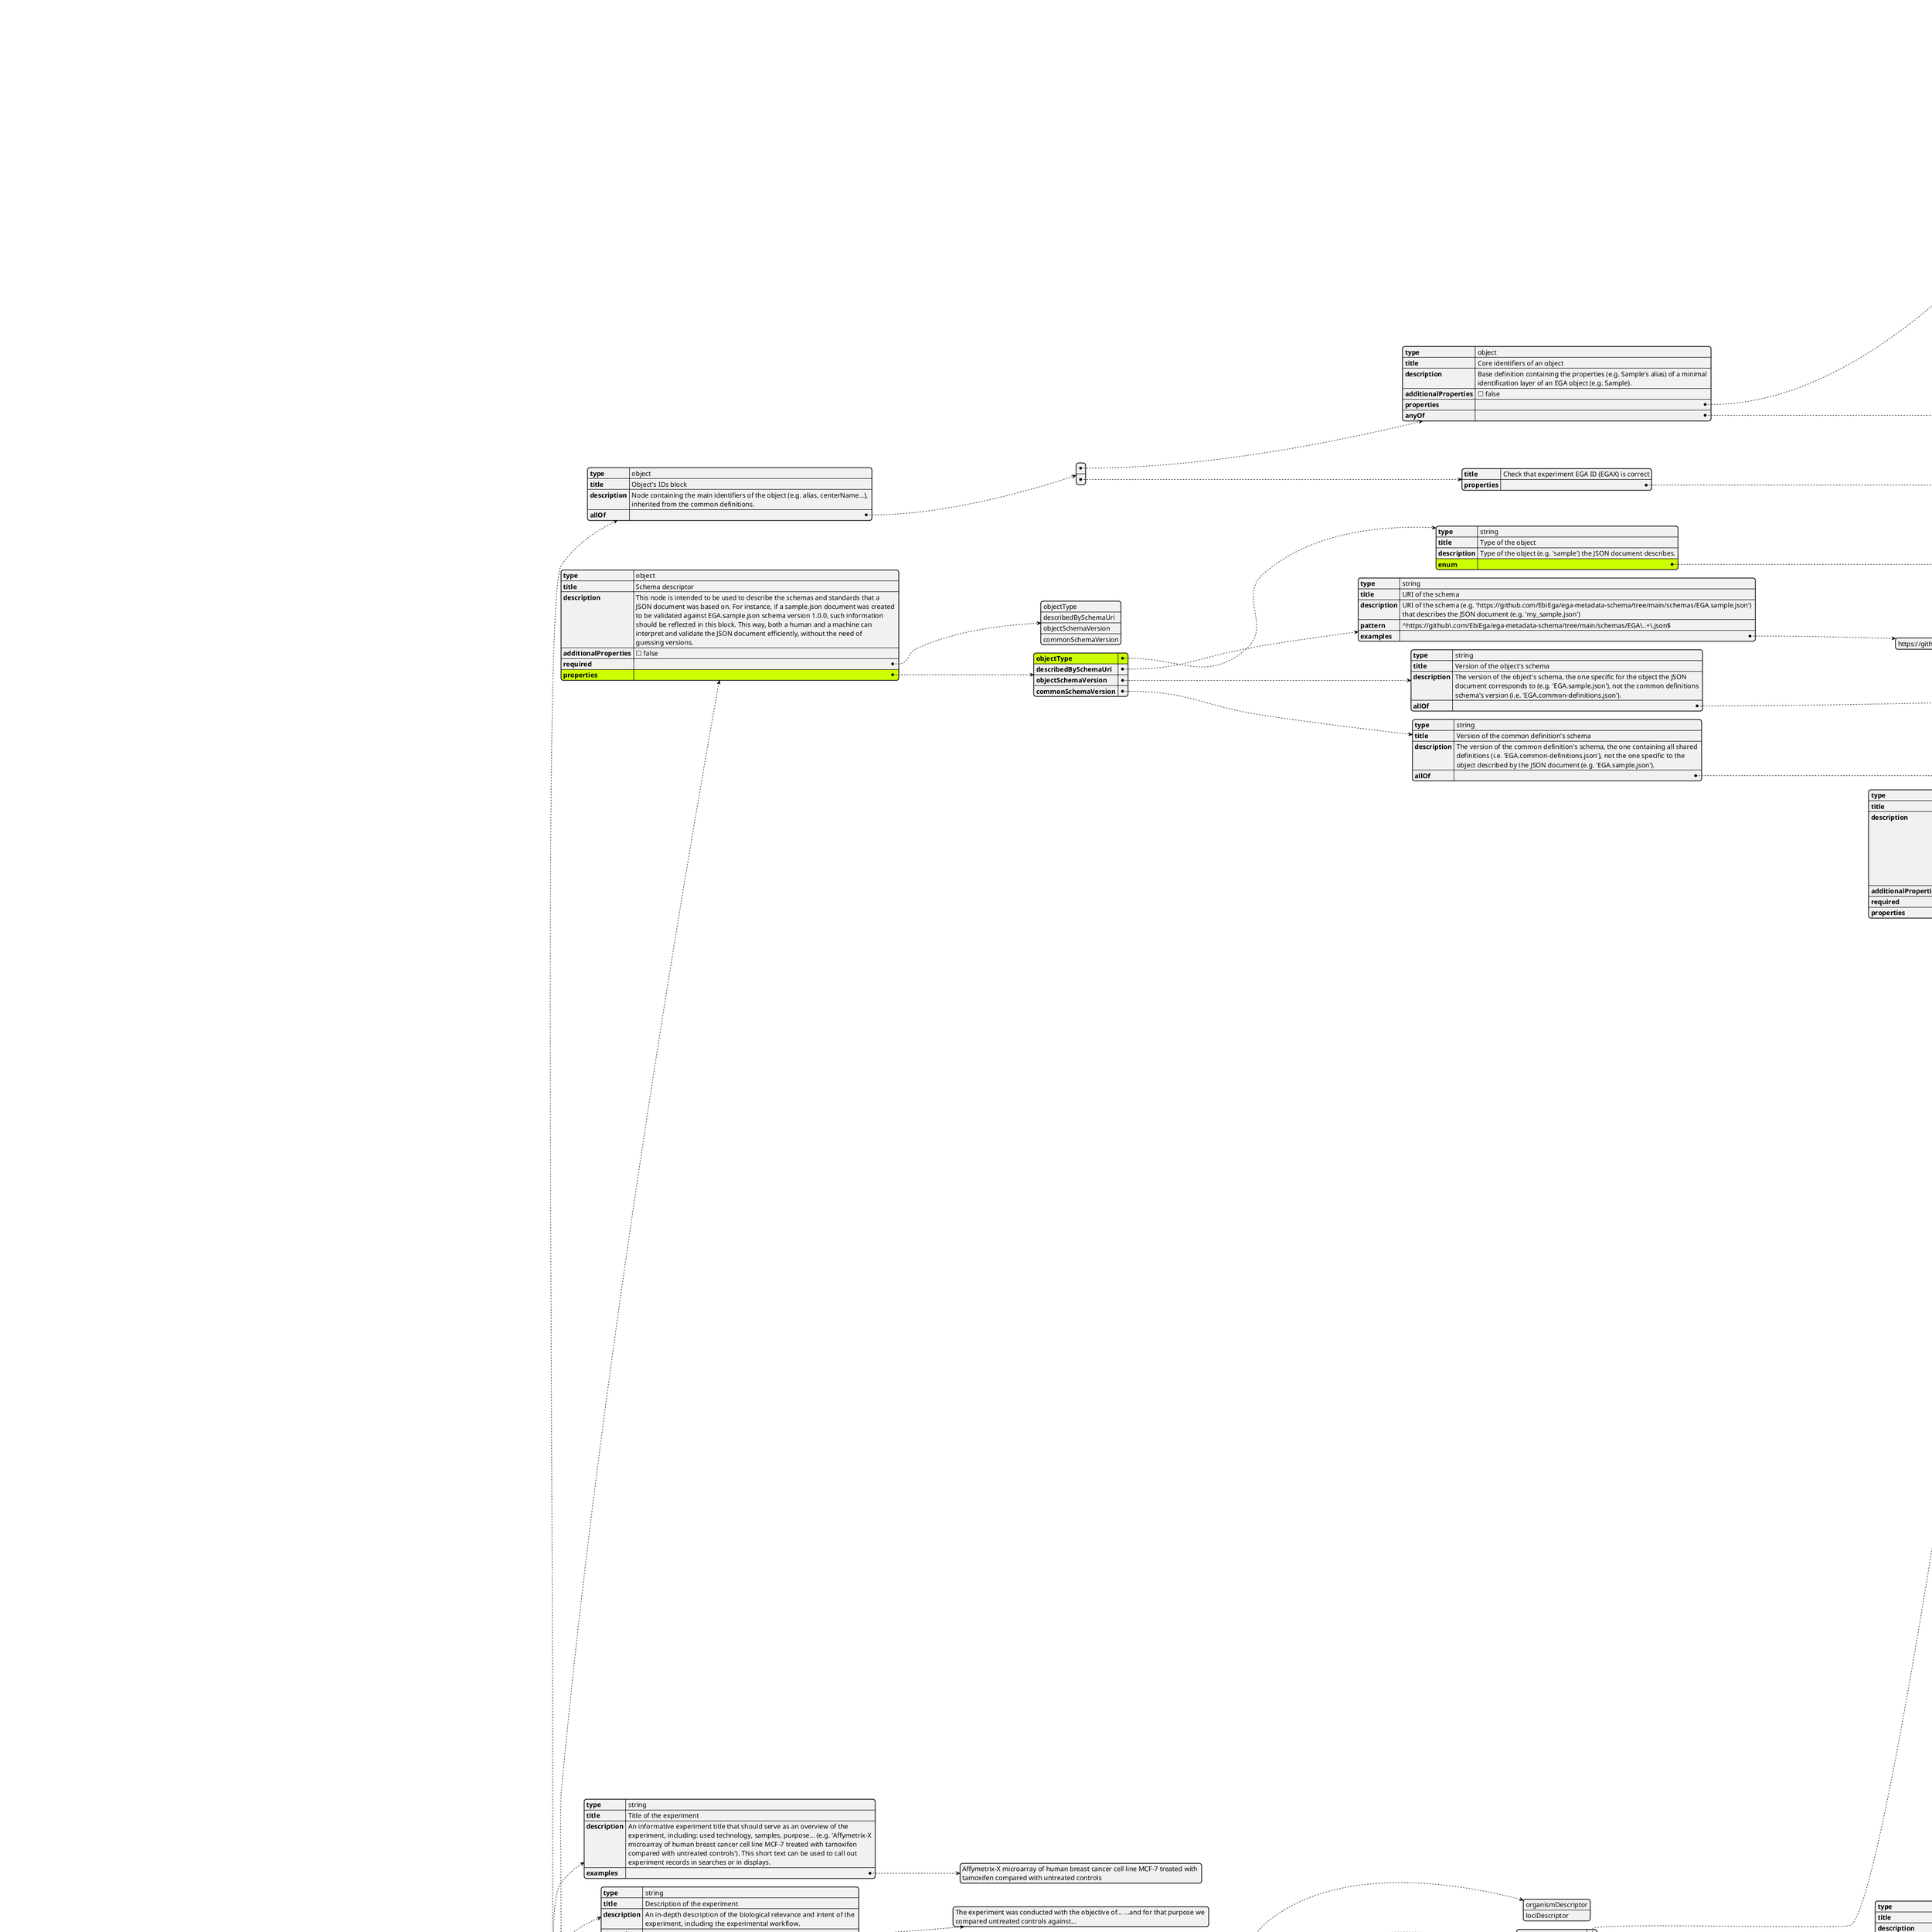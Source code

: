 @startjson
#highlight "properties" / "schemaDescriptor" / "properties" / "objectType" / "enum"
#highlight "properties" / "targetedLoci" / "items" / "properties" / "lociDescriptor" / "items" / "properties" / "genomicSequenceDescriptor" / "properties" / "dnaSequenceStrand" / "enum"
#highlight "properties" / "assayTechnology" / "properties" / "assayInstrument" / "enum"
#highlight "properties" / "typesOfOutputData" / "items" / "enum"
#highlight "properties" / "experimentTypeSpecifications" / "properties" / "arrayExperiment" / "properties" / "adfFiles" / "items" / "properties" / "filetype" / "enum"
#highlight "properties" / "experimentTypeSpecifications" / "properties" / "arrayExperiment" / "properties" / "adfFiles" / "items" / "properties" / "checksumMethod" / "enum"
#highlight "properties" / "experimentTypeSpecifications" / "properties" / "arrayExperiment" / "properties" / "adfFiles" / "items" / "properties" / "sequenceQualityDetails" / "properties" / "qualityScoringSystem" / "enum"
#highlight "properties" / "experimentTypeSpecifications" / "properties" / "arrayExperiment" / "properties" / "adfFiles" / "items" / "properties" / "sequenceQualityDetails" / "properties" / "qualityEncoding" / "enum"
#highlight "properties" / "experimentTypeSpecifications" / "properties" / "arrayExperiment" / "properties" / "adfFiles" / "items" / "properties" / "sequenceQualityDetails" / "properties" / "asciiOffset" / "enum"
#highlight "properties" / "experimentTypeSpecifications" / "properties" / "arrayExperiment" / "properties" / "adfFiles" / "items" / "allOf" / "0" / "anyOf" / "0" / "properties" / "checksumMethod" / "enum"
#highlight "properties" / "experimentTypeSpecifications" / "properties" / "arrayExperiment" / "properties" / "adfFiles" / "items" / "allOf" / "0" / "anyOf" / "1" / "properties" / "checksumMethod" / "enum"
#highlight "properties" / "experimentTypeSpecifications" / "properties" / "arrayExperiment" / "properties" / "adfFiles" / "items" / "allOf" / "1" / "anyOf" / "0" / "properties" / "filetype" / "enum"
#highlight "properties" / "experimentTypeSpecifications" / "properties" / "arrayExperiment" / "properties" / "adfFiles" / "items" / "allOf" / "1" / "anyOf" / "1" / "properties" / "filetype" / "enum"
#highlight "properties" / "experimentTypeSpecifications" / "properties" / "arrayExperiment" / "properties" / "adfFiles" / "items" / "allOf" / "1" / "anyOf" / "2" / "properties" / "filetype" / "enum"
#highlight "properties" / "experimentTypeSpecifications" / "properties" / "arrayExperiment" / "properties" / "adfFiles" / "items" / "allOf" / "1" / "anyOf" / "3" / "properties" / "filetype" / "enum"
#highlight "properties" / "experimentTypeSpecifications" / "properties" / "arrayExperiment" / "properties" / "adfFiles" / "items" / "allOf" / "1" / "anyOf" / "4" / "properties" / "filetype" / "enum"
#highlight "properties" / "experimentTypeSpecifications" / "properties" / "arrayExperiment" / "properties" / "adfFiles" / "items" / "allOf" / "1" / "anyOf" / "5" / "properties" / "filetype" / "enum"
#highlight "properties" / "experimentTypeSpecifications" / "properties" / "arrayExperiment" / "properties" / "adfFiles" / "items" / "allOf" / "1" / "anyOf" / "6" / "properties" / "filetype" / "enum"
#highlight "properties" / "experimentTypeSpecifications" / "properties" / "arrayExperiment" / "properties" / "adfFiles" / "items" / "allOf" / "1" / "anyOf" / "7" / "properties" / "filetype" / "enum"
#highlight "properties" / "experimentTypeSpecifications" / "properties" / "arrayExperiment" / "properties" / "adfFiles" / "items" / "allOf" / "1" / "anyOf" / "8" / "properties" / "filetype" / "enum"
#highlight "properties" / "experimentTypeSpecifications" / "properties" / "arrayExperiment" / "properties" / "adfFiles" / "items" / "allOf" / "1" / "anyOf" / "9" / "properties" / "filetype" / "enum"
#highlight "properties" / "experimentTypeSpecifications" / "properties" / "arrayExperiment" / "properties" / "adfFiles" / "items" / "allOf" / "1" / "anyOf" / "10" / "properties" / "filetype" / "enum"
#highlight "properties" / "experimentTypeSpecifications" / "properties" / "arrayExperiment" / "properties" / "adfFiles" / "items" / "allOf" / "1" / "anyOf" / "11" / "properties" / "filetype" / "enum"
#highlight "properties" / "experimentTypeSpecifications" / "properties" / "arrayExperiment" / "properties" / "adfFiles" / "items" / "allOf" / "1" / "anyOf" / "12" / "properties" / "filetype" / "enum"
#highlight "properties" / "experimentTypeSpecifications" / "properties" / "arrayExperiment" / "properties" / "adfFiles" / "items" / "allOf" / "1" / "anyOf" / "13" / "properties" / "filetype" / "enum"
#highlight "properties" / "experimentTypeSpecifications" / "properties" / "arrayExperiment" / "properties" / "adfFiles" / "items" / "allOf" / "1" / "anyOf" / "14" / "properties" / "filetype" / "enum"
#highlight "properties" / "experimentTypeSpecifications" / "properties" / "arrayExperiment" / "properties" / "adfFiles" / "items" / "allOf" / "1" / "anyOf" / "15" / "properties" / "filetype" / "enum"
#highlight "properties" / "experimentTypeSpecifications" / "properties" / "arrayExperiment" / "properties" / "adfFiles" / "items" / "allOf" / "1" / "anyOf" / "16" / "properties" / "filetype" / "enum"
#highlight "properties" / "experimentTypeSpecifications" / "properties" / "arrayExperiment" / "properties" / "adfFiles" / "items" / "allOf" / "1" / "anyOf" / "17" / "properties" / "filetype" / "enum"
#highlight "properties" / "experimentTypeSpecifications" / "properties" / "arrayExperiment" / "properties" / "adfFiles" / "items" / "allOf" / "1" / "anyOf" / "18" / "properties" / "filetype" / "enum"
#highlight "properties" / "experimentTypeSpecifications" / "properties" / "arrayExperiment" / "properties" / "adfFiles" / "items" / "allOf" / "1" / "anyOf" / "19" / "properties" / "filetype" / "enum"
#highlight "properties" / "experimentTypeSpecifications" / "properties" / "arrayExperiment" / "properties" / "adfFiles" / "items" / "allOf" / "1" / "anyOf" / "20" / "properties" / "filetype" / "enum"
#highlight "properties" / "experimentTypeSpecifications" / "properties" / "arrayExperiment" / "properties" / "adfFiles" / "items" / "allOf" / "1" / "anyOf" / "21" / "properties" / "filetype" / "enum"
#highlight "properties" / "experimentTypeSpecifications" / "properties" / "arrayExperiment" / "properties" / "adfFiles" / "items" / "allOf" / "1" / "anyOf" / "22" / "properties" / "filetype" / "enum"
#highlight "properties" / "experimentTypeSpecifications" / "properties" / "arrayExperiment" / "properties" / "adfFiles" / "items" / "allOf" / "1" / "anyOf" / "23" / "properties" / "filetype" / "enum"
#highlight "properties" / "experimentTypeSpecifications" / "properties" / "arrayExperiment" / "properties" / "adfFiles" / "items" / "allOf" / "1" / "anyOf" / "24" / "properties" / "filetype" / "enum"
#highlight "properties" / "experimentTypeSpecifications" / "properties" / "arrayExperiment" / "properties" / "adfFiles" / "items" / "allOf" / "1" / "anyOf" / "25" / "properties" / "filetype" / "enum"
#highlight "properties" / "experimentTypeSpecifications" / "properties" / "arrayExperiment" / "properties" / "adfFiles" / "items" / "allOf" / "1" / "anyOf" / "26" / "properties" / "filetype" / "enum"
#highlight "properties" / "experimentTypeSpecifications" / "properties" / "arrayExperiment" / "properties" / "adfFiles" / "items" / "allOf" / "1" / "anyOf" / "27" / "properties" / "filetype" / "enum"
#highlight "properties" / "experimentTypeSpecifications" / "properties" / "arrayExperiment" / "properties" / "adfFiles" / "items" / "allOf" / "1" / "anyOf" / "28" / "properties" / "filetype" / "enum"
#highlight "properties" / "experimentTypeSpecifications" / "properties" / "arrayExperiment" / "properties" / "adfFiles" / "items" / "allOf" / "1" / "anyOf" / "29" / "properties" / "filetype" / "enum"
#highlight "properties" / "experimentTypeSpecifications" / "properties" / "arrayExperiment" / "properties" / "adfFiles" / "items" / "allOf" / "1" / "anyOf" / "30" / "properties" / "filetype" / "enum"
#highlight "properties" / "experimentTypeSpecifications" / "properties" / "arrayExperiment" / "properties" / "adfFiles" / "items" / "allOf" / "1" / "anyOf" / "31" / "properties" / "filetype" / "enum"
#highlight "properties" / "experimentTypeSpecifications" / "properties" / "arrayExperiment" / "properties" / "adfFiles" / "items" / "allOf" / "1" / "anyOf" / "32" / "properties" / "filetype" / "enum"
#highlight "properties" / "experimentTypeSpecifications" / "properties" / "arrayExperiment" / "properties" / "adfFiles" / "items" / "allOf" / "1" / "anyOf" / "33" / "properties" / "filetype" / "enum"
#highlight "properties" / "experimentTypeSpecifications" / "properties" / "arrayExperiment" / "properties" / "adfFiles" / "items" / "allOf" / "1" / "anyOf" / "34" / "properties" / "filetype" / "enum"
#highlight "properties" / "experimentTypeSpecifications" / "properties" / "arrayExperiment" / "properties" / "adfFiles" / "items" / "allOf" / "1" / "anyOf" / "35" / "properties" / "filetype" / "enum"
#highlight "properties" / "experimentTypeSpecifications" / "properties" / "arrayExperiment" / "properties" / "adfFiles" / "items" / "allOf" / "1" / "anyOf" / "36" / "properties" / "filetype" / "enum"
#highlight "properties" / "experimentTypeSpecifications" / "properties" / "arrayExperiment" / "properties" / "adfFiles" / "items" / "allOf" / "1" / "anyOf" / "37" / "properties" / "filetype" / "enum"
#highlight "properties" / "experimentTypeSpecifications" / "properties" / "arrayExperiment" / "properties" / "adfFiles" / "items" / "allOf" / "1" / "anyOf" / "38" / "properties" / "filetype" / "enum"
#highlight "properties" / "experimentTypeSpecifications" / "properties" / "arrayExperiment" / "properties" / "adfFiles" / "items" / "allOf" / "1" / "anyOf" / "39" / "properties" / "filetype" / "enum"
#highlight "properties" / "experimentTypeSpecifications" / "properties" / "arrayExperiment" / "properties" / "adfFiles" / "items" / "allOf" / "1" / "anyOf" / "40" / "properties" / "filetype" / "enum"
#highlight "properties" / "experimentTypeSpecifications" / "properties" / "arrayExperiment" / "properties" / "adfFiles" / "items" / "allOf" / "1" / "anyOf" / "41" / "properties" / "filetype" / "enum"
#highlight "properties" / "experimentTypeSpecifications" / "properties" / "arrayExperiment" / "properties" / "adfFiles" / "items" / "allOf" / "1" / "anyOf" / "42" / "properties" / "filetype" / "enum"
#highlight "properties" / "experimentTypeSpecifications" / "properties" / "arrayExperiment" / "properties" / "adfFiles" / "items" / "allOf" / "1" / "anyOf" / "43" / "properties" / "filetype" / "enum"
#highlight "properties" / "experimentTypeSpecifications" / "properties" / "arrayExperiment" / "properties" / "adfFiles" / "items" / "allOf" / "1" / "anyOf" / "44" / "properties" / "filetype" / "enum"
#highlight "properties" / "experimentTypeSpecifications" / "properties" / "arrayExperiment" / "properties" / "adfFiles" / "items" / "allOf" / "1" / "anyOf" / "45" / "properties" / "filetype" / "enum"
#highlight "properties" / "experimentTypeSpecifications" / "properties" / "arrayExperiment" / "properties" / "adfFiles" / "items" / "allOf" / "1" / "anyOf" / "46" / "properties" / "filetype" / "enum"
#highlight "properties" / "experimentTypeSpecifications" / "properties" / "arrayExperiment" / "properties" / "adfFiles" / "items" / "allOf" / "1" / "anyOf" / "47" / "properties" / "filetype" / "enum"
#highlight "properties" / "experimentTypeSpecifications" / "properties" / "arrayExperiment" / "properties" / "adfFiles" / "items" / "allOf" / "1" / "anyOf" / "48" / "properties" / "filetype" / "enum"
#highlight "properties" / "experimentTypeSpecifications" / "properties" / "arrayExperiment" / "properties" / "adfFiles" / "items" / "allOf" / "1" / "anyOf" / "49" / "properties" / "filetype" / "enum"
#highlight "properties" / "experimentTypeSpecifications" / "properties" / "arrayExperiment" / "properties" / "adfFiles" / "items" / "allOf" / "1" / "anyOf" / "50" / "properties" / "filetype" / "enum"
#highlight "properties" / "experimentTypeSpecifications" / "properties" / "arrayExperiment" / "properties" / "adfFiles" / "items" / "allOf" / "1" / "anyOf" / "51" / "properties" / "filetype" / "enum"
#highlight "properties" / "experimentTypeSpecifications" / "properties" / "arrayExperiment" / "properties" / "adfFiles" / "items" / "allOf" / "1" / "anyOf" / "52" / "properties" / "filetype" / "enum"
#highlight "properties" / "experimentTypeSpecifications" / "properties" / "arrayExperiment" / "properties" / "adfFiles" / "items" / "allOf" / "1" / "anyOf" / "53" / "properties" / "filetype" / "enum"
#highlight "properties" / "experimentTypeSpecifications" / "properties" / "arrayExperiment" / "properties" / "adfFiles" / "items" / "allOf" / "1" / "anyOf" / "54" / "properties" / "filetype" / "enum"
#highlight "properties" / "experimentTypeSpecifications" / "properties" / "arrayExperiment" / "properties" / "adfFiles" / "items" / "allOf" / "1" / "anyOf" / "55" / "properties" / "filetype" / "enum"
#highlight "properties" / "experimentTypeSpecifications" / "properties" / "arrayExperiment" / "properties" / "adfFiles" / "items" / "allOf" / "1" / "anyOf" / "56" / "properties" / "filetype" / "enum"
#highlight "properties" / "experimentTypeSpecifications" / "properties" / "arrayExperiment" / "properties" / "adfFiles" / "items" / "allOf" / "1" / "anyOf" / "57" / "properties" / "filetype" / "enum"
#highlight "properties" / "experimentTypeSpecifications" / "properties" / "arrayExperiment" / "properties" / "adfFiles" / "items" / "allOf" / "1" / "anyOf" / "58" / "properties" / "filetype" / "enum"
#highlight "properties" / "experimentTypeSpecifications" / "properties" / "arrayExperiment" / "properties" / "adfFiles" / "items" / "allOf" / "1" / "anyOf" / "59" / "properties" / "filetype" / "enum"
#highlight "properties" / "experimentTypeSpecifications" / "properties" / "arrayExperiment" / "properties" / "adfFiles" / "items" / "allOf" / "1" / "anyOf" / "60" / "properties" / "filetype" / "enum"
#highlight "properties" / "experimentTypeSpecifications" / "properties" / "arrayExperiment" / "properties" / "adfFiles" / "items" / "allOf" / "1" / "anyOf" / "61" / "properties" / "filetype" / "enum"
#highlight "properties" / "experimentTypeSpecifications" / "properties" / "arrayExperiment" / "properties" / "adfFiles" / "items" / "allOf" / "1" / "anyOf" / "62" / "properties" / "filetype" / "enum"
#highlight "properties" / "experimentTypeSpecifications" / "properties" / "arrayExperiment" / "properties" / "adfFiles" / "items" / "allOf" / "1" / "anyOf" / "63" / "properties" / "filetype" / "enum"
#highlight "properties" / "experimentTypeSpecifications" / "properties" / "arrayExperiment" / "properties" / "adfFiles" / "items" / "allOf" / "1" / "anyOf" / "64" / "properties" / "filetype" / "enum"
#highlight "properties" / "experimentTypeSpecifications" / "properties" / "arrayExperiment" / "properties" / "adfFiles" / "items" / "allOf" / "1" / "anyOf" / "65" / "properties" / "filetype" / "enum"
#highlight "properties" / "experimentTypeSpecifications" / "properties" / "arrayExperiment" / "properties" / "adfFiles" / "items" / "allOf" / "1" / "anyOf" / "66" / "properties" / "filetype" / "enum"
#highlight "properties" / "experimentTypeSpecifications" / "properties" / "arrayExperiment" / "properties" / "adfFiles" / "items" / "allOf" / "1" / "anyOf" / "67" / "properties" / "filetype" / "enum"
#highlight "properties" / "experimentTypeSpecifications" / "properties" / "arrayExperiment" / "properties" / "adfFiles" / "items" / "allOf" / "1" / "anyOf" / "68" / "properties" / "filetype" / "enum"
#highlight "properties" / "experimentTypeSpecifications" / "properties" / "arrayExperiment" / "properties" / "adfFiles" / "items" / "allOf" / "1" / "anyOf" / "69" / "properties" / "filetype" / "enum"
#highlight "properties" / "experimentTypeSpecifications" / "properties" / "arrayExperiment" / "properties" / "adfFiles" / "items" / "allOf" / "1" / "anyOf" / "70" / "properties" / "filetype" / "enum"
#highlight "properties" / "experimentTypeSpecifications" / "properties" / "arrayExperiment" / "properties" / "adfFiles" / "items" / "allOf" / "1" / "anyOf" / "71" / "properties" / "filetype" / "enum"
#highlight "properties" / "experimentTypeSpecifications" / "properties" / "sequencingExperiment" / "properties" / "libraryLayout" / "enum"
#highlight "properties" / "experimentTypeSpecifications" / "properties" / "sequencingExperiment" / "properties" / "spotDescriptor" / "items" / "properties" / "readSpecs" / "items" / "properties" / "readClass" / "enum"
#highlight "properties" / "experimentTypeSpecifications" / "properties" / "sequencingExperiment" / "properties" / "spotDescriptor" / "items" / "properties" / "readSpecs" / "items" / "properties" / "readType" / "enum"
#highlight "properties" / "experimentTypeSpecifications" / "properties" / "sequencingExperiment" / "properties" / "spotDescriptor" / "items" / "properties" / "readSpecs" / "items" / "properties" / "expectedBasecallTable" / "properties" / "basecalls" / "items" / "properties" / "matchEdge" / "enum"
#highlight "properties" / "experimentRelationships" / "items" / "allOf" / "0" / "properties" / "rType" / "enum"
#highlight "properties" / "experimentRelationships" / "items" / "allOf" / "0" / "properties" / "rSource" / "allOf" / "0" / "properties" / "objectType" / "enum"
#highlight "properties" / "experimentRelationships" / "items" / "allOf" / "0" / "properties" / "rSource" / "allOf" / "0" / "allOf" / "0" / "anyOf" / "1" / "properties" / "objectType" / "enum"
#highlight "properties" / "experimentRelationships" / "items" / "allOf" / "0" / "properties" / "rSource" / "allOf" / "0" / "allOf" / "0" / "anyOf" / "2" / "properties" / "objectType" / "enum"
#highlight "properties" / "experimentRelationships" / "items" / "allOf" / "0" / "properties" / "rSource" / "allOf" / "0" / "allOf" / "0" / "anyOf" / "3" / "properties" / "objectType" / "enum"
#highlight "properties" / "experimentRelationships" / "items" / "allOf" / "0" / "properties" / "rSource" / "allOf" / "0" / "allOf" / "0" / "anyOf" / "4" / "properties" / "objectType" / "enum"
#highlight "properties" / "experimentRelationships" / "items" / "allOf" / "0" / "properties" / "rSource" / "allOf" / "0" / "allOf" / "0" / "anyOf" / "5" / "properties" / "objectType" / "enum"
#highlight "properties" / "experimentRelationships" / "items" / "allOf" / "0" / "properties" / "rSource" / "allOf" / "0" / "allOf" / "0" / "anyOf" / "6" / "properties" / "objectType" / "enum"
#highlight "properties" / "experimentRelationships" / "items" / "allOf" / "0" / "properties" / "rSource" / "allOf" / "0" / "allOf" / "0" / "anyOf" / "7" / "properties" / "objectType" / "enum"
#highlight "properties" / "experimentRelationships" / "items" / "allOf" / "0" / "properties" / "rSource" / "allOf" / "0" / "allOf" / "0" / "anyOf" / "8" / "properties" / "objectType" / "enum"
#highlight "properties" / "experimentRelationships" / "items" / "allOf" / "0" / "properties" / "rSource" / "allOf" / "0" / "allOf" / "0" / "anyOf" / "9" / "properties" / "objectType" / "enum"
#highlight "properties" / "experimentRelationships" / "items" / "allOf" / "0" / "properties" / "rSource" / "allOf" / "0" / "allOf" / "0" / "anyOf" / "10" / "properties" / "objectType" / "enum"
#highlight "properties" / "experimentRelationships" / "items" / "allOf" / "0" / "properties" / "rSource" / "allOf" / "0" / "allOf" / "0" / "anyOf" / "11" / "properties" / "objectType" / "enum"
#highlight "properties" / "experimentRelationships" / "items" / "allOf" / "0" / "properties" / "rSource" / "allOf" / "0" / "allOf" / "0" / "anyOf" / "12" / "properties" / "objectType" / "enum"
#highlight "properties" / "experimentRelationships" / "items" / "allOf" / "0" / "properties" / "rTarget" / "allOf" / "0" / "properties" / "objectType" / "enum"
#highlight "properties" / "experimentRelationships" / "items" / "allOf" / "0" / "properties" / "rTarget" / "allOf" / "0" / "allOf" / "0" / "anyOf" / "1" / "properties" / "objectType" / "enum"
#highlight "properties" / "experimentRelationships" / "items" / "allOf" / "0" / "properties" / "rTarget" / "allOf" / "0" / "allOf" / "0" / "anyOf" / "2" / "properties" / "objectType" / "enum"
#highlight "properties" / "experimentRelationships" / "items" / "allOf" / "0" / "properties" / "rTarget" / "allOf" / "0" / "allOf" / "0" / "anyOf" / "3" / "properties" / "objectType" / "enum"
#highlight "properties" / "experimentRelationships" / "items" / "allOf" / "0" / "properties" / "rTarget" / "allOf" / "0" / "allOf" / "0" / "anyOf" / "4" / "properties" / "objectType" / "enum"
#highlight "properties" / "experimentRelationships" / "items" / "allOf" / "0" / "properties" / "rTarget" / "allOf" / "0" / "allOf" / "0" / "anyOf" / "5" / "properties" / "objectType" / "enum"
#highlight "properties" / "experimentRelationships" / "items" / "allOf" / "0" / "properties" / "rTarget" / "allOf" / "0" / "allOf" / "0" / "anyOf" / "6" / "properties" / "objectType" / "enum"
#highlight "properties" / "experimentRelationships" / "items" / "allOf" / "0" / "properties" / "rTarget" / "allOf" / "0" / "allOf" / "0" / "anyOf" / "7" / "properties" / "objectType" / "enum"
#highlight "properties" / "experimentRelationships" / "items" / "allOf" / "0" / "properties" / "rTarget" / "allOf" / "0" / "allOf" / "0" / "anyOf" / "8" / "properties" / "objectType" / "enum"
#highlight "properties" / "experimentRelationships" / "items" / "allOf" / "0" / "properties" / "rTarget" / "allOf" / "0" / "allOf" / "0" / "anyOf" / "9" / "properties" / "objectType" / "enum"
#highlight "properties" / "experimentRelationships" / "items" / "allOf" / "0" / "properties" / "rTarget" / "allOf" / "0" / "allOf" / "0" / "anyOf" / "10" / "properties" / "objectType" / "enum"
#highlight "properties" / "experimentRelationships" / "items" / "allOf" / "0" / "properties" / "rTarget" / "allOf" / "0" / "allOf" / "0" / "anyOf" / "11" / "properties" / "objectType" / "enum"
#highlight "properties" / "experimentRelationships" / "items" / "allOf" / "0" / "properties" / "rTarget" / "allOf" / "0" / "allOf" / "0" / "anyOf" / "12" / "properties" / "objectType" / "enum"
#highlight "oneOf" / "0" / "properties" / "assayTechnology" / "properties" / "assayInstrument" / "enum"
#highlight "oneOf" / "1" / "properties" / "assayTechnology" / "properties" / "assayInstrument" / "enum"
#highlight "properties"
#highlight "properties" / "schemaDescriptor"
#highlight "properties" / "schemaDescriptor" / "properties"
#highlight "properties" / "schemaDescriptor" / "properties" / "objectType"
#highlight "properties" / "targetedLoci"
#highlight "properties" / "targetedLoci" / "items"
#highlight "properties" / "targetedLoci" / "items" / "properties"
#highlight "properties" / "targetedLoci" / "items" / "properties" / "lociDescriptor"
#highlight "properties" / "targetedLoci" / "items" / "properties" / "lociDescriptor" / "items"
#highlight "properties" / "targetedLoci" / "items" / "properties" / "lociDescriptor" / "items" / "properties"
#highlight "properties" / "targetedLoci" / "items" / "properties" / "lociDescriptor" / "items" / "properties" / "genomicSequenceDescriptor"
#highlight "properties" / "targetedLoci" / "items" / "properties" / "lociDescriptor" / "items" / "properties" / "genomicSequenceDescriptor" / "properties"
#highlight "properties" / "targetedLoci" / "items" / "properties" / "lociDescriptor" / "items" / "properties" / "genomicSequenceDescriptor" / "properties" / "dnaSequenceStrand"
#highlight "properties" / "assayTechnology"
#highlight "properties" / "assayTechnology" / "properties"
#highlight "properties" / "assayTechnology" / "properties" / "assayInstrument"
#highlight "properties" / "typesOfOutputData"
#highlight "properties" / "typesOfOutputData" / "items"
#highlight "properties" / "experimentTypeSpecifications"
#highlight "properties" / "experimentTypeSpecifications" / "properties"
#highlight "properties" / "experimentTypeSpecifications" / "properties" / "arrayExperiment"
#highlight "properties" / "experimentTypeSpecifications" / "properties" / "arrayExperiment" / "properties"
#highlight "properties" / "experimentTypeSpecifications" / "properties" / "arrayExperiment" / "properties" / "adfFiles"
#highlight "properties" / "experimentTypeSpecifications" / "properties" / "arrayExperiment" / "properties" / "adfFiles" / "items"
#highlight "properties" / "experimentTypeSpecifications" / "properties" / "arrayExperiment" / "properties" / "adfFiles" / "items" / "properties"
#highlight "properties" / "experimentTypeSpecifications" / "properties" / "arrayExperiment" / "properties" / "adfFiles" / "items" / "properties" / "filetype"
#highlight "properties" / "experimentTypeSpecifications" / "properties" / "arrayExperiment" / "properties" / "adfFiles" / "items" / "properties" / "checksumMethod"
#highlight "properties" / "experimentTypeSpecifications" / "properties" / "arrayExperiment" / "properties" / "adfFiles" / "items" / "properties" / "sequenceQualityDetails"
#highlight "properties" / "experimentTypeSpecifications" / "properties" / "arrayExperiment" / "properties" / "adfFiles" / "items" / "properties" / "sequenceQualityDetails" / "properties"
#highlight "properties" / "experimentTypeSpecifications" / "properties" / "arrayExperiment" / "properties" / "adfFiles" / "items" / "properties" / "sequenceQualityDetails" / "properties" / "qualityScoringSystem"
#highlight "properties" / "experimentTypeSpecifications" / "properties" / "arrayExperiment" / "properties" / "adfFiles" / "items" / "properties" / "sequenceQualityDetails" / "properties" / "qualityEncoding"
#highlight "properties" / "experimentTypeSpecifications" / "properties" / "arrayExperiment" / "properties" / "adfFiles" / "items" / "properties" / "sequenceQualityDetails" / "properties" / "asciiOffset"
#highlight "properties" / "experimentTypeSpecifications" / "properties" / "arrayExperiment" / "properties" / "adfFiles" / "items" / "allOf"
#highlight "properties" / "experimentTypeSpecifications" / "properties" / "arrayExperiment" / "properties" / "adfFiles" / "items" / "allOf" / "0"
#highlight "properties" / "experimentTypeSpecifications" / "properties" / "arrayExperiment" / "properties" / "adfFiles" / "items" / "allOf" / "0" / "anyOf"
#highlight "properties" / "experimentTypeSpecifications" / "properties" / "arrayExperiment" / "properties" / "adfFiles" / "items" / "allOf" / "0" / "anyOf" / "0"
#highlight "properties" / "experimentTypeSpecifications" / "properties" / "arrayExperiment" / "properties" / "adfFiles" / "items" / "allOf" / "0" / "anyOf" / "0" / "properties"
#highlight "properties" / "experimentTypeSpecifications" / "properties" / "arrayExperiment" / "properties" / "adfFiles" / "items" / "allOf" / "0" / "anyOf" / "0" / "properties" / "checksumMethod"
#highlight "properties" / "experimentTypeSpecifications" / "properties" / "arrayExperiment" / "properties" / "adfFiles" / "items" / "allOf" / "0" / "anyOf" / "1"
#highlight "properties" / "experimentTypeSpecifications" / "properties" / "arrayExperiment" / "properties" / "adfFiles" / "items" / "allOf" / "0" / "anyOf" / "1" / "properties"
#highlight "properties" / "experimentTypeSpecifications" / "properties" / "arrayExperiment" / "properties" / "adfFiles" / "items" / "allOf" / "0" / "anyOf" / "1" / "properties" / "checksumMethod"
#highlight "properties" / "experimentTypeSpecifications" / "properties" / "arrayExperiment" / "properties" / "adfFiles" / "items" / "allOf" / "1"
#highlight "properties" / "experimentTypeSpecifications" / "properties" / "arrayExperiment" / "properties" / "adfFiles" / "items" / "allOf" / "1" / "anyOf"
#highlight "properties" / "experimentTypeSpecifications" / "properties" / "arrayExperiment" / "properties" / "adfFiles" / "items" / "allOf" / "1" / "anyOf" / "0"
#highlight "properties" / "experimentTypeSpecifications" / "properties" / "arrayExperiment" / "properties" / "adfFiles" / "items" / "allOf" / "1" / "anyOf" / "0" / "properties"
#highlight "properties" / "experimentTypeSpecifications" / "properties" / "arrayExperiment" / "properties" / "adfFiles" / "items" / "allOf" / "1" / "anyOf" / "0" / "properties" / "filetype"
#highlight "properties" / "experimentTypeSpecifications" / "properties" / "arrayExperiment" / "properties" / "adfFiles" / "items" / "allOf" / "1" / "anyOf" / "1"
#highlight "properties" / "experimentTypeSpecifications" / "properties" / "arrayExperiment" / "properties" / "adfFiles" / "items" / "allOf" / "1" / "anyOf" / "1" / "properties"
#highlight "properties" / "experimentTypeSpecifications" / "properties" / "arrayExperiment" / "properties" / "adfFiles" / "items" / "allOf" / "1" / "anyOf" / "1" / "properties" / "filetype"
#highlight "properties" / "experimentTypeSpecifications" / "properties" / "arrayExperiment" / "properties" / "adfFiles" / "items" / "allOf" / "1" / "anyOf" / "2"
#highlight "properties" / "experimentTypeSpecifications" / "properties" / "arrayExperiment" / "properties" / "adfFiles" / "items" / "allOf" / "1" / "anyOf" / "2" / "properties"
#highlight "properties" / "experimentTypeSpecifications" / "properties" / "arrayExperiment" / "properties" / "adfFiles" / "items" / "allOf" / "1" / "anyOf" / "2" / "properties" / "filetype"
#highlight "properties" / "experimentTypeSpecifications" / "properties" / "arrayExperiment" / "properties" / "adfFiles" / "items" / "allOf" / "1" / "anyOf" / "3"
#highlight "properties" / "experimentTypeSpecifications" / "properties" / "arrayExperiment" / "properties" / "adfFiles" / "items" / "allOf" / "1" / "anyOf" / "3" / "properties"
#highlight "properties" / "experimentTypeSpecifications" / "properties" / "arrayExperiment" / "properties" / "adfFiles" / "items" / "allOf" / "1" / "anyOf" / "3" / "properties" / "filetype"
#highlight "properties" / "experimentTypeSpecifications" / "properties" / "arrayExperiment" / "properties" / "adfFiles" / "items" / "allOf" / "1" / "anyOf" / "4"
#highlight "properties" / "experimentTypeSpecifications" / "properties" / "arrayExperiment" / "properties" / "adfFiles" / "items" / "allOf" / "1" / "anyOf" / "4" / "properties"
#highlight "properties" / "experimentTypeSpecifications" / "properties" / "arrayExperiment" / "properties" / "adfFiles" / "items" / "allOf" / "1" / "anyOf" / "4" / "properties" / "filetype"
#highlight "properties" / "experimentTypeSpecifications" / "properties" / "arrayExperiment" / "properties" / "adfFiles" / "items" / "allOf" / "1" / "anyOf" / "5"
#highlight "properties" / "experimentTypeSpecifications" / "properties" / "arrayExperiment" / "properties" / "adfFiles" / "items" / "allOf" / "1" / "anyOf" / "5" / "properties"
#highlight "properties" / "experimentTypeSpecifications" / "properties" / "arrayExperiment" / "properties" / "adfFiles" / "items" / "allOf" / "1" / "anyOf" / "5" / "properties" / "filetype"
#highlight "properties" / "experimentTypeSpecifications" / "properties" / "arrayExperiment" / "properties" / "adfFiles" / "items" / "allOf" / "1" / "anyOf" / "6"
#highlight "properties" / "experimentTypeSpecifications" / "properties" / "arrayExperiment" / "properties" / "adfFiles" / "items" / "allOf" / "1" / "anyOf" / "6" / "properties"
#highlight "properties" / "experimentTypeSpecifications" / "properties" / "arrayExperiment" / "properties" / "adfFiles" / "items" / "allOf" / "1" / "anyOf" / "6" / "properties" / "filetype"
#highlight "properties" / "experimentTypeSpecifications" / "properties" / "arrayExperiment" / "properties" / "adfFiles" / "items" / "allOf" / "1" / "anyOf" / "7"
#highlight "properties" / "experimentTypeSpecifications" / "properties" / "arrayExperiment" / "properties" / "adfFiles" / "items" / "allOf" / "1" / "anyOf" / "7" / "properties"
#highlight "properties" / "experimentTypeSpecifications" / "properties" / "arrayExperiment" / "properties" / "adfFiles" / "items" / "allOf" / "1" / "anyOf" / "7" / "properties" / "filetype"
#highlight "properties" / "experimentTypeSpecifications" / "properties" / "arrayExperiment" / "properties" / "adfFiles" / "items" / "allOf" / "1" / "anyOf" / "8"
#highlight "properties" / "experimentTypeSpecifications" / "properties" / "arrayExperiment" / "properties" / "adfFiles" / "items" / "allOf" / "1" / "anyOf" / "8" / "properties"
#highlight "properties" / "experimentTypeSpecifications" / "properties" / "arrayExperiment" / "properties" / "adfFiles" / "items" / "allOf" / "1" / "anyOf" / "8" / "properties" / "filetype"
#highlight "properties" / "experimentTypeSpecifications" / "properties" / "arrayExperiment" / "properties" / "adfFiles" / "items" / "allOf" / "1" / "anyOf" / "9"
#highlight "properties" / "experimentTypeSpecifications" / "properties" / "arrayExperiment" / "properties" / "adfFiles" / "items" / "allOf" / "1" / "anyOf" / "9" / "properties"
#highlight "properties" / "experimentTypeSpecifications" / "properties" / "arrayExperiment" / "properties" / "adfFiles" / "items" / "allOf" / "1" / "anyOf" / "9" / "properties" / "filetype"
#highlight "properties" / "experimentTypeSpecifications" / "properties" / "arrayExperiment" / "properties" / "adfFiles" / "items" / "allOf" / "1" / "anyOf" / "10"
#highlight "properties" / "experimentTypeSpecifications" / "properties" / "arrayExperiment" / "properties" / "adfFiles" / "items" / "allOf" / "1" / "anyOf" / "10" / "properties"
#highlight "properties" / "experimentTypeSpecifications" / "properties" / "arrayExperiment" / "properties" / "adfFiles" / "items" / "allOf" / "1" / "anyOf" / "10" / "properties" / "filetype"
#highlight "properties" / "experimentTypeSpecifications" / "properties" / "arrayExperiment" / "properties" / "adfFiles" / "items" / "allOf" / "1" / "anyOf" / "11"
#highlight "properties" / "experimentTypeSpecifications" / "properties" / "arrayExperiment" / "properties" / "adfFiles" / "items" / "allOf" / "1" / "anyOf" / "11" / "properties"
#highlight "properties" / "experimentTypeSpecifications" / "properties" / "arrayExperiment" / "properties" / "adfFiles" / "items" / "allOf" / "1" / "anyOf" / "11" / "properties" / "filetype"
#highlight "properties" / "experimentTypeSpecifications" / "properties" / "arrayExperiment" / "properties" / "adfFiles" / "items" / "allOf" / "1" / "anyOf" / "12"
#highlight "properties" / "experimentTypeSpecifications" / "properties" / "arrayExperiment" / "properties" / "adfFiles" / "items" / "allOf" / "1" / "anyOf" / "12" / "properties"
#highlight "properties" / "experimentTypeSpecifications" / "properties" / "arrayExperiment" / "properties" / "adfFiles" / "items" / "allOf" / "1" / "anyOf" / "12" / "properties" / "filetype"
#highlight "properties" / "experimentTypeSpecifications" / "properties" / "arrayExperiment" / "properties" / "adfFiles" / "items" / "allOf" / "1" / "anyOf" / "13"
#highlight "properties" / "experimentTypeSpecifications" / "properties" / "arrayExperiment" / "properties" / "adfFiles" / "items" / "allOf" / "1" / "anyOf" / "13" / "properties"
#highlight "properties" / "experimentTypeSpecifications" / "properties" / "arrayExperiment" / "properties" / "adfFiles" / "items" / "allOf" / "1" / "anyOf" / "13" / "properties" / "filetype"
#highlight "properties" / "experimentTypeSpecifications" / "properties" / "arrayExperiment" / "properties" / "adfFiles" / "items" / "allOf" / "1" / "anyOf" / "14"
#highlight "properties" / "experimentTypeSpecifications" / "properties" / "arrayExperiment" / "properties" / "adfFiles" / "items" / "allOf" / "1" / "anyOf" / "14" / "properties"
#highlight "properties" / "experimentTypeSpecifications" / "properties" / "arrayExperiment" / "properties" / "adfFiles" / "items" / "allOf" / "1" / "anyOf" / "14" / "properties" / "filetype"
#highlight "properties" / "experimentTypeSpecifications" / "properties" / "arrayExperiment" / "properties" / "adfFiles" / "items" / "allOf" / "1" / "anyOf" / "15"
#highlight "properties" / "experimentTypeSpecifications" / "properties" / "arrayExperiment" / "properties" / "adfFiles" / "items" / "allOf" / "1" / "anyOf" / "15" / "properties"
#highlight "properties" / "experimentTypeSpecifications" / "properties" / "arrayExperiment" / "properties" / "adfFiles" / "items" / "allOf" / "1" / "anyOf" / "15" / "properties" / "filetype"
#highlight "properties" / "experimentTypeSpecifications" / "properties" / "arrayExperiment" / "properties" / "adfFiles" / "items" / "allOf" / "1" / "anyOf" / "16"
#highlight "properties" / "experimentTypeSpecifications" / "properties" / "arrayExperiment" / "properties" / "adfFiles" / "items" / "allOf" / "1" / "anyOf" / "16" / "properties"
#highlight "properties" / "experimentTypeSpecifications" / "properties" / "arrayExperiment" / "properties" / "adfFiles" / "items" / "allOf" / "1" / "anyOf" / "16" / "properties" / "filetype"
#highlight "properties" / "experimentTypeSpecifications" / "properties" / "arrayExperiment" / "properties" / "adfFiles" / "items" / "allOf" / "1" / "anyOf" / "17"
#highlight "properties" / "experimentTypeSpecifications" / "properties" / "arrayExperiment" / "properties" / "adfFiles" / "items" / "allOf" / "1" / "anyOf" / "17" / "properties"
#highlight "properties" / "experimentTypeSpecifications" / "properties" / "arrayExperiment" / "properties" / "adfFiles" / "items" / "allOf" / "1" / "anyOf" / "17" / "properties" / "filetype"
#highlight "properties" / "experimentTypeSpecifications" / "properties" / "arrayExperiment" / "properties" / "adfFiles" / "items" / "allOf" / "1" / "anyOf" / "18"
#highlight "properties" / "experimentTypeSpecifications" / "properties" / "arrayExperiment" / "properties" / "adfFiles" / "items" / "allOf" / "1" / "anyOf" / "18" / "properties"
#highlight "properties" / "experimentTypeSpecifications" / "properties" / "arrayExperiment" / "properties" / "adfFiles" / "items" / "allOf" / "1" / "anyOf" / "18" / "properties" / "filetype"
#highlight "properties" / "experimentTypeSpecifications" / "properties" / "arrayExperiment" / "properties" / "adfFiles" / "items" / "allOf" / "1" / "anyOf" / "19"
#highlight "properties" / "experimentTypeSpecifications" / "properties" / "arrayExperiment" / "properties" / "adfFiles" / "items" / "allOf" / "1" / "anyOf" / "19" / "properties"
#highlight "properties" / "experimentTypeSpecifications" / "properties" / "arrayExperiment" / "properties" / "adfFiles" / "items" / "allOf" / "1" / "anyOf" / "19" / "properties" / "filetype"
#highlight "properties" / "experimentTypeSpecifications" / "properties" / "arrayExperiment" / "properties" / "adfFiles" / "items" / "allOf" / "1" / "anyOf" / "20"
#highlight "properties" / "experimentTypeSpecifications" / "properties" / "arrayExperiment" / "properties" / "adfFiles" / "items" / "allOf" / "1" / "anyOf" / "20" / "properties"
#highlight "properties" / "experimentTypeSpecifications" / "properties" / "arrayExperiment" / "properties" / "adfFiles" / "items" / "allOf" / "1" / "anyOf" / "20" / "properties" / "filetype"
#highlight "properties" / "experimentTypeSpecifications" / "properties" / "arrayExperiment" / "properties" / "adfFiles" / "items" / "allOf" / "1" / "anyOf" / "21"
#highlight "properties" / "experimentTypeSpecifications" / "properties" / "arrayExperiment" / "properties" / "adfFiles" / "items" / "allOf" / "1" / "anyOf" / "21" / "properties"
#highlight "properties" / "experimentTypeSpecifications" / "properties" / "arrayExperiment" / "properties" / "adfFiles" / "items" / "allOf" / "1" / "anyOf" / "21" / "properties" / "filetype"
#highlight "properties" / "experimentTypeSpecifications" / "properties" / "arrayExperiment" / "properties" / "adfFiles" / "items" / "allOf" / "1" / "anyOf" / "22"
#highlight "properties" / "experimentTypeSpecifications" / "properties" / "arrayExperiment" / "properties" / "adfFiles" / "items" / "allOf" / "1" / "anyOf" / "22" / "properties"
#highlight "properties" / "experimentTypeSpecifications" / "properties" / "arrayExperiment" / "properties" / "adfFiles" / "items" / "allOf" / "1" / "anyOf" / "22" / "properties" / "filetype"
#highlight "properties" / "experimentTypeSpecifications" / "properties" / "arrayExperiment" / "properties" / "adfFiles" / "items" / "allOf" / "1" / "anyOf" / "23"
#highlight "properties" / "experimentTypeSpecifications" / "properties" / "arrayExperiment" / "properties" / "adfFiles" / "items" / "allOf" / "1" / "anyOf" / "23" / "properties"
#highlight "properties" / "experimentTypeSpecifications" / "properties" / "arrayExperiment" / "properties" / "adfFiles" / "items" / "allOf" / "1" / "anyOf" / "23" / "properties" / "filetype"
#highlight "properties" / "experimentTypeSpecifications" / "properties" / "arrayExperiment" / "properties" / "adfFiles" / "items" / "allOf" / "1" / "anyOf" / "24"
#highlight "properties" / "experimentTypeSpecifications" / "properties" / "arrayExperiment" / "properties" / "adfFiles" / "items" / "allOf" / "1" / "anyOf" / "24" / "properties"
#highlight "properties" / "experimentTypeSpecifications" / "properties" / "arrayExperiment" / "properties" / "adfFiles" / "items" / "allOf" / "1" / "anyOf" / "24" / "properties" / "filetype"
#highlight "properties" / "experimentTypeSpecifications" / "properties" / "arrayExperiment" / "properties" / "adfFiles" / "items" / "allOf" / "1" / "anyOf" / "25"
#highlight "properties" / "experimentTypeSpecifications" / "properties" / "arrayExperiment" / "properties" / "adfFiles" / "items" / "allOf" / "1" / "anyOf" / "25" / "properties"
#highlight "properties" / "experimentTypeSpecifications" / "properties" / "arrayExperiment" / "properties" / "adfFiles" / "items" / "allOf" / "1" / "anyOf" / "25" / "properties" / "filetype"
#highlight "properties" / "experimentTypeSpecifications" / "properties" / "arrayExperiment" / "properties" / "adfFiles" / "items" / "allOf" / "1" / "anyOf" / "26"
#highlight "properties" / "experimentTypeSpecifications" / "properties" / "arrayExperiment" / "properties" / "adfFiles" / "items" / "allOf" / "1" / "anyOf" / "26" / "properties"
#highlight "properties" / "experimentTypeSpecifications" / "properties" / "arrayExperiment" / "properties" / "adfFiles" / "items" / "allOf" / "1" / "anyOf" / "26" / "properties" / "filetype"
#highlight "properties" / "experimentTypeSpecifications" / "properties" / "arrayExperiment" / "properties" / "adfFiles" / "items" / "allOf" / "1" / "anyOf" / "27"
#highlight "properties" / "experimentTypeSpecifications" / "properties" / "arrayExperiment" / "properties" / "adfFiles" / "items" / "allOf" / "1" / "anyOf" / "27" / "properties"
#highlight "properties" / "experimentTypeSpecifications" / "properties" / "arrayExperiment" / "properties" / "adfFiles" / "items" / "allOf" / "1" / "anyOf" / "27" / "properties" / "filetype"
#highlight "properties" / "experimentTypeSpecifications" / "properties" / "arrayExperiment" / "properties" / "adfFiles" / "items" / "allOf" / "1" / "anyOf" / "28"
#highlight "properties" / "experimentTypeSpecifications" / "properties" / "arrayExperiment" / "properties" / "adfFiles" / "items" / "allOf" / "1" / "anyOf" / "28" / "properties"
#highlight "properties" / "experimentTypeSpecifications" / "properties" / "arrayExperiment" / "properties" / "adfFiles" / "items" / "allOf" / "1" / "anyOf" / "28" / "properties" / "filetype"
#highlight "properties" / "experimentTypeSpecifications" / "properties" / "arrayExperiment" / "properties" / "adfFiles" / "items" / "allOf" / "1" / "anyOf" / "29"
#highlight "properties" / "experimentTypeSpecifications" / "properties" / "arrayExperiment" / "properties" / "adfFiles" / "items" / "allOf" / "1" / "anyOf" / "29" / "properties"
#highlight "properties" / "experimentTypeSpecifications" / "properties" / "arrayExperiment" / "properties" / "adfFiles" / "items" / "allOf" / "1" / "anyOf" / "29" / "properties" / "filetype"
#highlight "properties" / "experimentTypeSpecifications" / "properties" / "arrayExperiment" / "properties" / "adfFiles" / "items" / "allOf" / "1" / "anyOf" / "30"
#highlight "properties" / "experimentTypeSpecifications" / "properties" / "arrayExperiment" / "properties" / "adfFiles" / "items" / "allOf" / "1" / "anyOf" / "30" / "properties"
#highlight "properties" / "experimentTypeSpecifications" / "properties" / "arrayExperiment" / "properties" / "adfFiles" / "items" / "allOf" / "1" / "anyOf" / "30" / "properties" / "filetype"
#highlight "properties" / "experimentTypeSpecifications" / "properties" / "arrayExperiment" / "properties" / "adfFiles" / "items" / "allOf" / "1" / "anyOf" / "31"
#highlight "properties" / "experimentTypeSpecifications" / "properties" / "arrayExperiment" / "properties" / "adfFiles" / "items" / "allOf" / "1" / "anyOf" / "31" / "properties"
#highlight "properties" / "experimentTypeSpecifications" / "properties" / "arrayExperiment" / "properties" / "adfFiles" / "items" / "allOf" / "1" / "anyOf" / "31" / "properties" / "filetype"
#highlight "properties" / "experimentTypeSpecifications" / "properties" / "arrayExperiment" / "properties" / "adfFiles" / "items" / "allOf" / "1" / "anyOf" / "32"
#highlight "properties" / "experimentTypeSpecifications" / "properties" / "arrayExperiment" / "properties" / "adfFiles" / "items" / "allOf" / "1" / "anyOf" / "32" / "properties"
#highlight "properties" / "experimentTypeSpecifications" / "properties" / "arrayExperiment" / "properties" / "adfFiles" / "items" / "allOf" / "1" / "anyOf" / "32" / "properties" / "filetype"
#highlight "properties" / "experimentTypeSpecifications" / "properties" / "arrayExperiment" / "properties" / "adfFiles" / "items" / "allOf" / "1" / "anyOf" / "33"
#highlight "properties" / "experimentTypeSpecifications" / "properties" / "arrayExperiment" / "properties" / "adfFiles" / "items" / "allOf" / "1" / "anyOf" / "33" / "properties"
#highlight "properties" / "experimentTypeSpecifications" / "properties" / "arrayExperiment" / "properties" / "adfFiles" / "items" / "allOf" / "1" / "anyOf" / "33" / "properties" / "filetype"
#highlight "properties" / "experimentTypeSpecifications" / "properties" / "arrayExperiment" / "properties" / "adfFiles" / "items" / "allOf" / "1" / "anyOf" / "34"
#highlight "properties" / "experimentTypeSpecifications" / "properties" / "arrayExperiment" / "properties" / "adfFiles" / "items" / "allOf" / "1" / "anyOf" / "34" / "properties"
#highlight "properties" / "experimentTypeSpecifications" / "properties" / "arrayExperiment" / "properties" / "adfFiles" / "items" / "allOf" / "1" / "anyOf" / "34" / "properties" / "filetype"
#highlight "properties" / "experimentTypeSpecifications" / "properties" / "arrayExperiment" / "properties" / "adfFiles" / "items" / "allOf" / "1" / "anyOf" / "35"
#highlight "properties" / "experimentTypeSpecifications" / "properties" / "arrayExperiment" / "properties" / "adfFiles" / "items" / "allOf" / "1" / "anyOf" / "35" / "properties"
#highlight "properties" / "experimentTypeSpecifications" / "properties" / "arrayExperiment" / "properties" / "adfFiles" / "items" / "allOf" / "1" / "anyOf" / "35" / "properties" / "filetype"
#highlight "properties" / "experimentTypeSpecifications" / "properties" / "arrayExperiment" / "properties" / "adfFiles" / "items" / "allOf" / "1" / "anyOf" / "36"
#highlight "properties" / "experimentTypeSpecifications" / "properties" / "arrayExperiment" / "properties" / "adfFiles" / "items" / "allOf" / "1" / "anyOf" / "36" / "properties"
#highlight "properties" / "experimentTypeSpecifications" / "properties" / "arrayExperiment" / "properties" / "adfFiles" / "items" / "allOf" / "1" / "anyOf" / "36" / "properties" / "filetype"
#highlight "properties" / "experimentTypeSpecifications" / "properties" / "arrayExperiment" / "properties" / "adfFiles" / "items" / "allOf" / "1" / "anyOf" / "37"
#highlight "properties" / "experimentTypeSpecifications" / "properties" / "arrayExperiment" / "properties" / "adfFiles" / "items" / "allOf" / "1" / "anyOf" / "37" / "properties"
#highlight "properties" / "experimentTypeSpecifications" / "properties" / "arrayExperiment" / "properties" / "adfFiles" / "items" / "allOf" / "1" / "anyOf" / "37" / "properties" / "filetype"
#highlight "properties" / "experimentTypeSpecifications" / "properties" / "arrayExperiment" / "properties" / "adfFiles" / "items" / "allOf" / "1" / "anyOf" / "38"
#highlight "properties" / "experimentTypeSpecifications" / "properties" / "arrayExperiment" / "properties" / "adfFiles" / "items" / "allOf" / "1" / "anyOf" / "38" / "properties"
#highlight "properties" / "experimentTypeSpecifications" / "properties" / "arrayExperiment" / "properties" / "adfFiles" / "items" / "allOf" / "1" / "anyOf" / "38" / "properties" / "filetype"
#highlight "properties" / "experimentTypeSpecifications" / "properties" / "arrayExperiment" / "properties" / "adfFiles" / "items" / "allOf" / "1" / "anyOf" / "39"
#highlight "properties" / "experimentTypeSpecifications" / "properties" / "arrayExperiment" / "properties" / "adfFiles" / "items" / "allOf" / "1" / "anyOf" / "39" / "properties"
#highlight "properties" / "experimentTypeSpecifications" / "properties" / "arrayExperiment" / "properties" / "adfFiles" / "items" / "allOf" / "1" / "anyOf" / "39" / "properties" / "filetype"
#highlight "properties" / "experimentTypeSpecifications" / "properties" / "arrayExperiment" / "properties" / "adfFiles" / "items" / "allOf" / "1" / "anyOf" / "40"
#highlight "properties" / "experimentTypeSpecifications" / "properties" / "arrayExperiment" / "properties" / "adfFiles" / "items" / "allOf" / "1" / "anyOf" / "40" / "properties"
#highlight "properties" / "experimentTypeSpecifications" / "properties" / "arrayExperiment" / "properties" / "adfFiles" / "items" / "allOf" / "1" / "anyOf" / "40" / "properties" / "filetype"
#highlight "properties" / "experimentTypeSpecifications" / "properties" / "arrayExperiment" / "properties" / "adfFiles" / "items" / "allOf" / "1" / "anyOf" / "41"
#highlight "properties" / "experimentTypeSpecifications" / "properties" / "arrayExperiment" / "properties" / "adfFiles" / "items" / "allOf" / "1" / "anyOf" / "41" / "properties"
#highlight "properties" / "experimentTypeSpecifications" / "properties" / "arrayExperiment" / "properties" / "adfFiles" / "items" / "allOf" / "1" / "anyOf" / "41" / "properties" / "filetype"
#highlight "properties" / "experimentTypeSpecifications" / "properties" / "arrayExperiment" / "properties" / "adfFiles" / "items" / "allOf" / "1" / "anyOf" / "42"
#highlight "properties" / "experimentTypeSpecifications" / "properties" / "arrayExperiment" / "properties" / "adfFiles" / "items" / "allOf" / "1" / "anyOf" / "42" / "properties"
#highlight "properties" / "experimentTypeSpecifications" / "properties" / "arrayExperiment" / "properties" / "adfFiles" / "items" / "allOf" / "1" / "anyOf" / "42" / "properties" / "filetype"
#highlight "properties" / "experimentTypeSpecifications" / "properties" / "arrayExperiment" / "properties" / "adfFiles" / "items" / "allOf" / "1" / "anyOf" / "43"
#highlight "properties" / "experimentTypeSpecifications" / "properties" / "arrayExperiment" / "properties" / "adfFiles" / "items" / "allOf" / "1" / "anyOf" / "43" / "properties"
#highlight "properties" / "experimentTypeSpecifications" / "properties" / "arrayExperiment" / "properties" / "adfFiles" / "items" / "allOf" / "1" / "anyOf" / "43" / "properties" / "filetype"
#highlight "properties" / "experimentTypeSpecifications" / "properties" / "arrayExperiment" / "properties" / "adfFiles" / "items" / "allOf" / "1" / "anyOf" / "44"
#highlight "properties" / "experimentTypeSpecifications" / "properties" / "arrayExperiment" / "properties" / "adfFiles" / "items" / "allOf" / "1" / "anyOf" / "44" / "properties"
#highlight "properties" / "experimentTypeSpecifications" / "properties" / "arrayExperiment" / "properties" / "adfFiles" / "items" / "allOf" / "1" / "anyOf" / "44" / "properties" / "filetype"
#highlight "properties" / "experimentTypeSpecifications" / "properties" / "arrayExperiment" / "properties" / "adfFiles" / "items" / "allOf" / "1" / "anyOf" / "45"
#highlight "properties" / "experimentTypeSpecifications" / "properties" / "arrayExperiment" / "properties" / "adfFiles" / "items" / "allOf" / "1" / "anyOf" / "45" / "properties"
#highlight "properties" / "experimentTypeSpecifications" / "properties" / "arrayExperiment" / "properties" / "adfFiles" / "items" / "allOf" / "1" / "anyOf" / "45" / "properties" / "filetype"
#highlight "properties" / "experimentTypeSpecifications" / "properties" / "arrayExperiment" / "properties" / "adfFiles" / "items" / "allOf" / "1" / "anyOf" / "46"
#highlight "properties" / "experimentTypeSpecifications" / "properties" / "arrayExperiment" / "properties" / "adfFiles" / "items" / "allOf" / "1" / "anyOf" / "46" / "properties"
#highlight "properties" / "experimentTypeSpecifications" / "properties" / "arrayExperiment" / "properties" / "adfFiles" / "items" / "allOf" / "1" / "anyOf" / "46" / "properties" / "filetype"
#highlight "properties" / "experimentTypeSpecifications" / "properties" / "arrayExperiment" / "properties" / "adfFiles" / "items" / "allOf" / "1" / "anyOf" / "47"
#highlight "properties" / "experimentTypeSpecifications" / "properties" / "arrayExperiment" / "properties" / "adfFiles" / "items" / "allOf" / "1" / "anyOf" / "47" / "properties"
#highlight "properties" / "experimentTypeSpecifications" / "properties" / "arrayExperiment" / "properties" / "adfFiles" / "items" / "allOf" / "1" / "anyOf" / "47" / "properties" / "filetype"
#highlight "properties" / "experimentTypeSpecifications" / "properties" / "arrayExperiment" / "properties" / "adfFiles" / "items" / "allOf" / "1" / "anyOf" / "48"
#highlight "properties" / "experimentTypeSpecifications" / "properties" / "arrayExperiment" / "properties" / "adfFiles" / "items" / "allOf" / "1" / "anyOf" / "48" / "properties"
#highlight "properties" / "experimentTypeSpecifications" / "properties" / "arrayExperiment" / "properties" / "adfFiles" / "items" / "allOf" / "1" / "anyOf" / "48" / "properties" / "filetype"
#highlight "properties" / "experimentTypeSpecifications" / "properties" / "arrayExperiment" / "properties" / "adfFiles" / "items" / "allOf" / "1" / "anyOf" / "49"
#highlight "properties" / "experimentTypeSpecifications" / "properties" / "arrayExperiment" / "properties" / "adfFiles" / "items" / "allOf" / "1" / "anyOf" / "49" / "properties"
#highlight "properties" / "experimentTypeSpecifications" / "properties" / "arrayExperiment" / "properties" / "adfFiles" / "items" / "allOf" / "1" / "anyOf" / "49" / "properties" / "filetype"
#highlight "properties" / "experimentTypeSpecifications" / "properties" / "arrayExperiment" / "properties" / "adfFiles" / "items" / "allOf" / "1" / "anyOf" / "50"
#highlight "properties" / "experimentTypeSpecifications" / "properties" / "arrayExperiment" / "properties" / "adfFiles" / "items" / "allOf" / "1" / "anyOf" / "50" / "properties"
#highlight "properties" / "experimentTypeSpecifications" / "properties" / "arrayExperiment" / "properties" / "adfFiles" / "items" / "allOf" / "1" / "anyOf" / "50" / "properties" / "filetype"
#highlight "properties" / "experimentTypeSpecifications" / "properties" / "arrayExperiment" / "properties" / "adfFiles" / "items" / "allOf" / "1" / "anyOf" / "51"
#highlight "properties" / "experimentTypeSpecifications" / "properties" / "arrayExperiment" / "properties" / "adfFiles" / "items" / "allOf" / "1" / "anyOf" / "51" / "properties"
#highlight "properties" / "experimentTypeSpecifications" / "properties" / "arrayExperiment" / "properties" / "adfFiles" / "items" / "allOf" / "1" / "anyOf" / "51" / "properties" / "filetype"
#highlight "properties" / "experimentTypeSpecifications" / "properties" / "arrayExperiment" / "properties" / "adfFiles" / "items" / "allOf" / "1" / "anyOf" / "52"
#highlight "properties" / "experimentTypeSpecifications" / "properties" / "arrayExperiment" / "properties" / "adfFiles" / "items" / "allOf" / "1" / "anyOf" / "52" / "properties"
#highlight "properties" / "experimentTypeSpecifications" / "properties" / "arrayExperiment" / "properties" / "adfFiles" / "items" / "allOf" / "1" / "anyOf" / "52" / "properties" / "filetype"
#highlight "properties" / "experimentTypeSpecifications" / "properties" / "arrayExperiment" / "properties" / "adfFiles" / "items" / "allOf" / "1" / "anyOf" / "53"
#highlight "properties" / "experimentTypeSpecifications" / "properties" / "arrayExperiment" / "properties" / "adfFiles" / "items" / "allOf" / "1" / "anyOf" / "53" / "properties"
#highlight "properties" / "experimentTypeSpecifications" / "properties" / "arrayExperiment" / "properties" / "adfFiles" / "items" / "allOf" / "1" / "anyOf" / "53" / "properties" / "filetype"
#highlight "properties" / "experimentTypeSpecifications" / "properties" / "arrayExperiment" / "properties" / "adfFiles" / "items" / "allOf" / "1" / "anyOf" / "54"
#highlight "properties" / "experimentTypeSpecifications" / "properties" / "arrayExperiment" / "properties" / "adfFiles" / "items" / "allOf" / "1" / "anyOf" / "54" / "properties"
#highlight "properties" / "experimentTypeSpecifications" / "properties" / "arrayExperiment" / "properties" / "adfFiles" / "items" / "allOf" / "1" / "anyOf" / "54" / "properties" / "filetype"
#highlight "properties" / "experimentTypeSpecifications" / "properties" / "arrayExperiment" / "properties" / "adfFiles" / "items" / "allOf" / "1" / "anyOf" / "55"
#highlight "properties" / "experimentTypeSpecifications" / "properties" / "arrayExperiment" / "properties" / "adfFiles" / "items" / "allOf" / "1" / "anyOf" / "55" / "properties"
#highlight "properties" / "experimentTypeSpecifications" / "properties" / "arrayExperiment" / "properties" / "adfFiles" / "items" / "allOf" / "1" / "anyOf" / "55" / "properties" / "filetype"
#highlight "properties" / "experimentTypeSpecifications" / "properties" / "arrayExperiment" / "properties" / "adfFiles" / "items" / "allOf" / "1" / "anyOf" / "56"
#highlight "properties" / "experimentTypeSpecifications" / "properties" / "arrayExperiment" / "properties" / "adfFiles" / "items" / "allOf" / "1" / "anyOf" / "56" / "properties"
#highlight "properties" / "experimentTypeSpecifications" / "properties" / "arrayExperiment" / "properties" / "adfFiles" / "items" / "allOf" / "1" / "anyOf" / "56" / "properties" / "filetype"
#highlight "properties" / "experimentTypeSpecifications" / "properties" / "arrayExperiment" / "properties" / "adfFiles" / "items" / "allOf" / "1" / "anyOf" / "57"
#highlight "properties" / "experimentTypeSpecifications" / "properties" / "arrayExperiment" / "properties" / "adfFiles" / "items" / "allOf" / "1" / "anyOf" / "57" / "properties"
#highlight "properties" / "experimentTypeSpecifications" / "properties" / "arrayExperiment" / "properties" / "adfFiles" / "items" / "allOf" / "1" / "anyOf" / "57" / "properties" / "filetype"
#highlight "properties" / "experimentTypeSpecifications" / "properties" / "arrayExperiment" / "properties" / "adfFiles" / "items" / "allOf" / "1" / "anyOf" / "58"
#highlight "properties" / "experimentTypeSpecifications" / "properties" / "arrayExperiment" / "properties" / "adfFiles" / "items" / "allOf" / "1" / "anyOf" / "58" / "properties"
#highlight "properties" / "experimentTypeSpecifications" / "properties" / "arrayExperiment" / "properties" / "adfFiles" / "items" / "allOf" / "1" / "anyOf" / "58" / "properties" / "filetype"
#highlight "properties" / "experimentTypeSpecifications" / "properties" / "arrayExperiment" / "properties" / "adfFiles" / "items" / "allOf" / "1" / "anyOf" / "59"
#highlight "properties" / "experimentTypeSpecifications" / "properties" / "arrayExperiment" / "properties" / "adfFiles" / "items" / "allOf" / "1" / "anyOf" / "59" / "properties"
#highlight "properties" / "experimentTypeSpecifications" / "properties" / "arrayExperiment" / "properties" / "adfFiles" / "items" / "allOf" / "1" / "anyOf" / "59" / "properties" / "filetype"
#highlight "properties" / "experimentTypeSpecifications" / "properties" / "arrayExperiment" / "properties" / "adfFiles" / "items" / "allOf" / "1" / "anyOf" / "60"
#highlight "properties" / "experimentTypeSpecifications" / "properties" / "arrayExperiment" / "properties" / "adfFiles" / "items" / "allOf" / "1" / "anyOf" / "60" / "properties"
#highlight "properties" / "experimentTypeSpecifications" / "properties" / "arrayExperiment" / "properties" / "adfFiles" / "items" / "allOf" / "1" / "anyOf" / "60" / "properties" / "filetype"
#highlight "properties" / "experimentTypeSpecifications" / "properties" / "arrayExperiment" / "properties" / "adfFiles" / "items" / "allOf" / "1" / "anyOf" / "61"
#highlight "properties" / "experimentTypeSpecifications" / "properties" / "arrayExperiment" / "properties" / "adfFiles" / "items" / "allOf" / "1" / "anyOf" / "61" / "properties"
#highlight "properties" / "experimentTypeSpecifications" / "properties" / "arrayExperiment" / "properties" / "adfFiles" / "items" / "allOf" / "1" / "anyOf" / "61" / "properties" / "filetype"
#highlight "properties" / "experimentTypeSpecifications" / "properties" / "arrayExperiment" / "properties" / "adfFiles" / "items" / "allOf" / "1" / "anyOf" / "62"
#highlight "properties" / "experimentTypeSpecifications" / "properties" / "arrayExperiment" / "properties" / "adfFiles" / "items" / "allOf" / "1" / "anyOf" / "62" / "properties"
#highlight "properties" / "experimentTypeSpecifications" / "properties" / "arrayExperiment" / "properties" / "adfFiles" / "items" / "allOf" / "1" / "anyOf" / "62" / "properties" / "filetype"
#highlight "properties" / "experimentTypeSpecifications" / "properties" / "arrayExperiment" / "properties" / "adfFiles" / "items" / "allOf" / "1" / "anyOf" / "63"
#highlight "properties" / "experimentTypeSpecifications" / "properties" / "arrayExperiment" / "properties" / "adfFiles" / "items" / "allOf" / "1" / "anyOf" / "63" / "properties"
#highlight "properties" / "experimentTypeSpecifications" / "properties" / "arrayExperiment" / "properties" / "adfFiles" / "items" / "allOf" / "1" / "anyOf" / "63" / "properties" / "filetype"
#highlight "properties" / "experimentTypeSpecifications" / "properties" / "arrayExperiment" / "properties" / "adfFiles" / "items" / "allOf" / "1" / "anyOf" / "64"
#highlight "properties" / "experimentTypeSpecifications" / "properties" / "arrayExperiment" / "properties" / "adfFiles" / "items" / "allOf" / "1" / "anyOf" / "64" / "properties"
#highlight "properties" / "experimentTypeSpecifications" / "properties" / "arrayExperiment" / "properties" / "adfFiles" / "items" / "allOf" / "1" / "anyOf" / "64" / "properties" / "filetype"
#highlight "properties" / "experimentTypeSpecifications" / "properties" / "arrayExperiment" / "properties" / "adfFiles" / "items" / "allOf" / "1" / "anyOf" / "65"
#highlight "properties" / "experimentTypeSpecifications" / "properties" / "arrayExperiment" / "properties" / "adfFiles" / "items" / "allOf" / "1" / "anyOf" / "65" / "properties"
#highlight "properties" / "experimentTypeSpecifications" / "properties" / "arrayExperiment" / "properties" / "adfFiles" / "items" / "allOf" / "1" / "anyOf" / "65" / "properties" / "filetype"
#highlight "properties" / "experimentTypeSpecifications" / "properties" / "arrayExperiment" / "properties" / "adfFiles" / "items" / "allOf" / "1" / "anyOf" / "66"
#highlight "properties" / "experimentTypeSpecifications" / "properties" / "arrayExperiment" / "properties" / "adfFiles" / "items" / "allOf" / "1" / "anyOf" / "66" / "properties"
#highlight "properties" / "experimentTypeSpecifications" / "properties" / "arrayExperiment" / "properties" / "adfFiles" / "items" / "allOf" / "1" / "anyOf" / "66" / "properties" / "filetype"
#highlight "properties" / "experimentTypeSpecifications" / "properties" / "arrayExperiment" / "properties" / "adfFiles" / "items" / "allOf" / "1" / "anyOf" / "67"
#highlight "properties" / "experimentTypeSpecifications" / "properties" / "arrayExperiment" / "properties" / "adfFiles" / "items" / "allOf" / "1" / "anyOf" / "67" / "properties"
#highlight "properties" / "experimentTypeSpecifications" / "properties" / "arrayExperiment" / "properties" / "adfFiles" / "items" / "allOf" / "1" / "anyOf" / "67" / "properties" / "filetype"
#highlight "properties" / "experimentTypeSpecifications" / "properties" / "arrayExperiment" / "properties" / "adfFiles" / "items" / "allOf" / "1" / "anyOf" / "68"
#highlight "properties" / "experimentTypeSpecifications" / "properties" / "arrayExperiment" / "properties" / "adfFiles" / "items" / "allOf" / "1" / "anyOf" / "68" / "properties"
#highlight "properties" / "experimentTypeSpecifications" / "properties" / "arrayExperiment" / "properties" / "adfFiles" / "items" / "allOf" / "1" / "anyOf" / "68" / "properties" / "filetype"
#highlight "properties" / "experimentTypeSpecifications" / "properties" / "arrayExperiment" / "properties" / "adfFiles" / "items" / "allOf" / "1" / "anyOf" / "69"
#highlight "properties" / "experimentTypeSpecifications" / "properties" / "arrayExperiment" / "properties" / "adfFiles" / "items" / "allOf" / "1" / "anyOf" / "69" / "properties"
#highlight "properties" / "experimentTypeSpecifications" / "properties" / "arrayExperiment" / "properties" / "adfFiles" / "items" / "allOf" / "1" / "anyOf" / "69" / "properties" / "filetype"
#highlight "properties" / "experimentTypeSpecifications" / "properties" / "arrayExperiment" / "properties" / "adfFiles" / "items" / "allOf" / "1" / "anyOf" / "70"
#highlight "properties" / "experimentTypeSpecifications" / "properties" / "arrayExperiment" / "properties" / "adfFiles" / "items" / "allOf" / "1" / "anyOf" / "70" / "properties"
#highlight "properties" / "experimentTypeSpecifications" / "properties" / "arrayExperiment" / "properties" / "adfFiles" / "items" / "allOf" / "1" / "anyOf" / "70" / "properties" / "filetype"
#highlight "properties" / "experimentTypeSpecifications" / "properties" / "arrayExperiment" / "properties" / "adfFiles" / "items" / "allOf" / "1" / "anyOf" / "71"
#highlight "properties" / "experimentTypeSpecifications" / "properties" / "arrayExperiment" / "properties" / "adfFiles" / "items" / "allOf" / "1" / "anyOf" / "71" / "properties"
#highlight "properties" / "experimentTypeSpecifications" / "properties" / "arrayExperiment" / "properties" / "adfFiles" / "items" / "allOf" / "1" / "anyOf" / "71" / "properties" / "filetype"
#highlight "properties" / "experimentTypeSpecifications" / "properties" / "sequencingExperiment"
#highlight "properties" / "experimentTypeSpecifications" / "properties" / "sequencingExperiment" / "properties"
#highlight "properties" / "experimentTypeSpecifications" / "properties" / "sequencingExperiment" / "properties" / "libraryLayout"
#highlight "properties" / "experimentTypeSpecifications" / "properties" / "sequencingExperiment" / "properties" / "spotDescriptor"
#highlight "properties" / "experimentTypeSpecifications" / "properties" / "sequencingExperiment" / "properties" / "spotDescriptor" / "items"
#highlight "properties" / "experimentTypeSpecifications" / "properties" / "sequencingExperiment" / "properties" / "spotDescriptor" / "items" / "properties"
#highlight "properties" / "experimentTypeSpecifications" / "properties" / "sequencingExperiment" / "properties" / "spotDescriptor" / "items" / "properties" / "readSpecs"
#highlight "properties" / "experimentTypeSpecifications" / "properties" / "sequencingExperiment" / "properties" / "spotDescriptor" / "items" / "properties" / "readSpecs" / "items"
#highlight "properties" / "experimentTypeSpecifications" / "properties" / "sequencingExperiment" / "properties" / "spotDescriptor" / "items" / "properties" / "readSpecs" / "items" / "properties"
#highlight "properties" / "experimentTypeSpecifications" / "properties" / "sequencingExperiment" / "properties" / "spotDescriptor" / "items" / "properties" / "readSpecs" / "items" / "properties" / "readClass"
#highlight "properties" / "experimentTypeSpecifications" / "properties" / "sequencingExperiment" / "properties" / "spotDescriptor" / "items" / "properties" / "readSpecs" / "items" / "properties" / "readType"
#highlight "properties" / "experimentTypeSpecifications" / "properties" / "sequencingExperiment" / "properties" / "spotDescriptor" / "items" / "properties" / "readSpecs" / "items" / "properties" / "expectedBasecallTable"
#highlight "properties" / "experimentTypeSpecifications" / "properties" / "sequencingExperiment" / "properties" / "spotDescriptor" / "items" / "properties" / "readSpecs" / "items" / "properties" / "expectedBasecallTable" / "properties"
#highlight "properties" / "experimentTypeSpecifications" / "properties" / "sequencingExperiment" / "properties" / "spotDescriptor" / "items" / "properties" / "readSpecs" / "items" / "properties" / "expectedBasecallTable" / "properties" / "basecalls"
#highlight "properties" / "experimentTypeSpecifications" / "properties" / "sequencingExperiment" / "properties" / "spotDescriptor" / "items" / "properties" / "readSpecs" / "items" / "properties" / "expectedBasecallTable" / "properties" / "basecalls" / "items"
#highlight "properties" / "experimentTypeSpecifications" / "properties" / "sequencingExperiment" / "properties" / "spotDescriptor" / "items" / "properties" / "readSpecs" / "items" / "properties" / "expectedBasecallTable" / "properties" / "basecalls" / "items" / "properties"
#highlight "properties" / "experimentTypeSpecifications" / "properties" / "sequencingExperiment" / "properties" / "spotDescriptor" / "items" / "properties" / "readSpecs" / "items" / "properties" / "expectedBasecallTable" / "properties" / "basecalls" / "items" / "properties" / "matchEdge"
#highlight "properties" / "experimentRelationships"
#highlight "properties" / "experimentRelationships" / "items"
#highlight "properties" / "experimentRelationships" / "items" / "allOf"
#highlight "properties" / "experimentRelationships" / "items" / "allOf" / "0"
#highlight "properties" / "experimentRelationships" / "items" / "allOf" / "0" / "properties"
#highlight "properties" / "experimentRelationships" / "items" / "allOf" / "0" / "properties" / "rType"
#highlight "properties" / "experimentRelationships" / "items" / "allOf" / "0" / "properties" / "rSource"
#highlight "properties" / "experimentRelationships" / "items" / "allOf" / "0" / "properties" / "rSource" / "allOf"
#highlight "properties" / "experimentRelationships" / "items" / "allOf" / "0" / "properties" / "rSource" / "allOf" / "0"
#highlight "properties" / "experimentRelationships" / "items" / "allOf" / "0" / "properties" / "rSource" / "allOf" / "0" / "properties"
#highlight "properties" / "experimentRelationships" / "items" / "allOf" / "0" / "properties" / "rSource" / "allOf" / "0" / "properties" / "objectType"
#highlight "properties" / "experimentRelationships" / "items" / "allOf" / "0" / "properties" / "rSource" / "allOf" / "0" / "allOf"
#highlight "properties" / "experimentRelationships" / "items" / "allOf" / "0" / "properties" / "rSource" / "allOf" / "0" / "allOf" / "0"
#highlight "properties" / "experimentRelationships" / "items" / "allOf" / "0" / "properties" / "rSource" / "allOf" / "0" / "allOf" / "0" / "anyOf"
#highlight "properties" / "experimentRelationships" / "items" / "allOf" / "0" / "properties" / "rSource" / "allOf" / "0" / "allOf" / "0" / "anyOf" / "1"
#highlight "properties" / "experimentRelationships" / "items" / "allOf" / "0" / "properties" / "rSource" / "allOf" / "0" / "allOf" / "0" / "anyOf" / "1" / "properties"
#highlight "properties" / "experimentRelationships" / "items" / "allOf" / "0" / "properties" / "rSource" / "allOf" / "0" / "allOf" / "0" / "anyOf" / "1" / "properties" / "objectType"
#highlight "properties" / "experimentRelationships" / "items" / "allOf" / "0" / "properties" / "rSource" / "allOf" / "0" / "allOf" / "0" / "anyOf" / "2"
#highlight "properties" / "experimentRelationships" / "items" / "allOf" / "0" / "properties" / "rSource" / "allOf" / "0" / "allOf" / "0" / "anyOf" / "2" / "properties"
#highlight "properties" / "experimentRelationships" / "items" / "allOf" / "0" / "properties" / "rSource" / "allOf" / "0" / "allOf" / "0" / "anyOf" / "2" / "properties" / "objectType"
#highlight "properties" / "experimentRelationships" / "items" / "allOf" / "0" / "properties" / "rSource" / "allOf" / "0" / "allOf" / "0" / "anyOf" / "3"
#highlight "properties" / "experimentRelationships" / "items" / "allOf" / "0" / "properties" / "rSource" / "allOf" / "0" / "allOf" / "0" / "anyOf" / "3" / "properties"
#highlight "properties" / "experimentRelationships" / "items" / "allOf" / "0" / "properties" / "rSource" / "allOf" / "0" / "allOf" / "0" / "anyOf" / "3" / "properties" / "objectType"
#highlight "properties" / "experimentRelationships" / "items" / "allOf" / "0" / "properties" / "rSource" / "allOf" / "0" / "allOf" / "0" / "anyOf" / "4"
#highlight "properties" / "experimentRelationships" / "items" / "allOf" / "0" / "properties" / "rSource" / "allOf" / "0" / "allOf" / "0" / "anyOf" / "4" / "properties"
#highlight "properties" / "experimentRelationships" / "items" / "allOf" / "0" / "properties" / "rSource" / "allOf" / "0" / "allOf" / "0" / "anyOf" / "4" / "properties" / "objectType"
#highlight "properties" / "experimentRelationships" / "items" / "allOf" / "0" / "properties" / "rSource" / "allOf" / "0" / "allOf" / "0" / "anyOf" / "5"
#highlight "properties" / "experimentRelationships" / "items" / "allOf" / "0" / "properties" / "rSource" / "allOf" / "0" / "allOf" / "0" / "anyOf" / "5" / "properties"
#highlight "properties" / "experimentRelationships" / "items" / "allOf" / "0" / "properties" / "rSource" / "allOf" / "0" / "allOf" / "0" / "anyOf" / "5" / "properties" / "objectType"
#highlight "properties" / "experimentRelationships" / "items" / "allOf" / "0" / "properties" / "rSource" / "allOf" / "0" / "allOf" / "0" / "anyOf" / "6"
#highlight "properties" / "experimentRelationships" / "items" / "allOf" / "0" / "properties" / "rSource" / "allOf" / "0" / "allOf" / "0" / "anyOf" / "6" / "properties"
#highlight "properties" / "experimentRelationships" / "items" / "allOf" / "0" / "properties" / "rSource" / "allOf" / "0" / "allOf" / "0" / "anyOf" / "6" / "properties" / "objectType"
#highlight "properties" / "experimentRelationships" / "items" / "allOf" / "0" / "properties" / "rSource" / "allOf" / "0" / "allOf" / "0" / "anyOf" / "7"
#highlight "properties" / "experimentRelationships" / "items" / "allOf" / "0" / "properties" / "rSource" / "allOf" / "0" / "allOf" / "0" / "anyOf" / "7" / "properties"
#highlight "properties" / "experimentRelationships" / "items" / "allOf" / "0" / "properties" / "rSource" / "allOf" / "0" / "allOf" / "0" / "anyOf" / "7" / "properties" / "objectType"
#highlight "properties" / "experimentRelationships" / "items" / "allOf" / "0" / "properties" / "rSource" / "allOf" / "0" / "allOf" / "0" / "anyOf" / "8"
#highlight "properties" / "experimentRelationships" / "items" / "allOf" / "0" / "properties" / "rSource" / "allOf" / "0" / "allOf" / "0" / "anyOf" / "8" / "properties"
#highlight "properties" / "experimentRelationships" / "items" / "allOf" / "0" / "properties" / "rSource" / "allOf" / "0" / "allOf" / "0" / "anyOf" / "8" / "properties" / "objectType"
#highlight "properties" / "experimentRelationships" / "items" / "allOf" / "0" / "properties" / "rSource" / "allOf" / "0" / "allOf" / "0" / "anyOf" / "9"
#highlight "properties" / "experimentRelationships" / "items" / "allOf" / "0" / "properties" / "rSource" / "allOf" / "0" / "allOf" / "0" / "anyOf" / "9" / "properties"
#highlight "properties" / "experimentRelationships" / "items" / "allOf" / "0" / "properties" / "rSource" / "allOf" / "0" / "allOf" / "0" / "anyOf" / "9" / "properties" / "objectType"
#highlight "properties" / "experimentRelationships" / "items" / "allOf" / "0" / "properties" / "rSource" / "allOf" / "0" / "allOf" / "0" / "anyOf" / "10"
#highlight "properties" / "experimentRelationships" / "items" / "allOf" / "0" / "properties" / "rSource" / "allOf" / "0" / "allOf" / "0" / "anyOf" / "10" / "properties"
#highlight "properties" / "experimentRelationships" / "items" / "allOf" / "0" / "properties" / "rSource" / "allOf" / "0" / "allOf" / "0" / "anyOf" / "10" / "properties" / "objectType"
#highlight "properties" / "experimentRelationships" / "items" / "allOf" / "0" / "properties" / "rSource" / "allOf" / "0" / "allOf" / "0" / "anyOf" / "11"
#highlight "properties" / "experimentRelationships" / "items" / "allOf" / "0" / "properties" / "rSource" / "allOf" / "0" / "allOf" / "0" / "anyOf" / "11" / "properties"
#highlight "properties" / "experimentRelationships" / "items" / "allOf" / "0" / "properties" / "rSource" / "allOf" / "0" / "allOf" / "0" / "anyOf" / "11" / "properties" / "objectType"
#highlight "properties" / "experimentRelationships" / "items" / "allOf" / "0" / "properties" / "rSource" / "allOf" / "0" / "allOf" / "0" / "anyOf" / "12"
#highlight "properties" / "experimentRelationships" / "items" / "allOf" / "0" / "properties" / "rSource" / "allOf" / "0" / "allOf" / "0" / "anyOf" / "12" / "properties"
#highlight "properties" / "experimentRelationships" / "items" / "allOf" / "0" / "properties" / "rSource" / "allOf" / "0" / "allOf" / "0" / "anyOf" / "12" / "properties" / "objectType"
#highlight "properties" / "experimentRelationships" / "items" / "allOf" / "0" / "properties" / "rTarget"
#highlight "properties" / "experimentRelationships" / "items" / "allOf" / "0" / "properties" / "rTarget" / "allOf"
#highlight "properties" / "experimentRelationships" / "items" / "allOf" / "0" / "properties" / "rTarget" / "allOf" / "0"
#highlight "properties" / "experimentRelationships" / "items" / "allOf" / "0" / "properties" / "rTarget" / "allOf" / "0" / "properties"
#highlight "properties" / "experimentRelationships" / "items" / "allOf" / "0" / "properties" / "rTarget" / "allOf" / "0" / "properties" / "objectType"
#highlight "properties" / "experimentRelationships" / "items" / "allOf" / "0" / "properties" / "rTarget" / "allOf" / "0" / "allOf"
#highlight "properties" / "experimentRelationships" / "items" / "allOf" / "0" / "properties" / "rTarget" / "allOf" / "0" / "allOf" / "0"
#highlight "properties" / "experimentRelationships" / "items" / "allOf" / "0" / "properties" / "rTarget" / "allOf" / "0" / "allOf" / "0" / "anyOf"
#highlight "properties" / "experimentRelationships" / "items" / "allOf" / "0" / "properties" / "rTarget" / "allOf" / "0" / "allOf" / "0" / "anyOf" / "1"
#highlight "properties" / "experimentRelationships" / "items" / "allOf" / "0" / "properties" / "rTarget" / "allOf" / "0" / "allOf" / "0" / "anyOf" / "1" / "properties"
#highlight "properties" / "experimentRelationships" / "items" / "allOf" / "0" / "properties" / "rTarget" / "allOf" / "0" / "allOf" / "0" / "anyOf" / "1" / "properties" / "objectType"
#highlight "properties" / "experimentRelationships" / "items" / "allOf" / "0" / "properties" / "rTarget" / "allOf" / "0" / "allOf" / "0" / "anyOf" / "2"
#highlight "properties" / "experimentRelationships" / "items" / "allOf" / "0" / "properties" / "rTarget" / "allOf" / "0" / "allOf" / "0" / "anyOf" / "2" / "properties"
#highlight "properties" / "experimentRelationships" / "items" / "allOf" / "0" / "properties" / "rTarget" / "allOf" / "0" / "allOf" / "0" / "anyOf" / "2" / "properties" / "objectType"
#highlight "properties" / "experimentRelationships" / "items" / "allOf" / "0" / "properties" / "rTarget" / "allOf" / "0" / "allOf" / "0" / "anyOf" / "3"
#highlight "properties" / "experimentRelationships" / "items" / "allOf" / "0" / "properties" / "rTarget" / "allOf" / "0" / "allOf" / "0" / "anyOf" / "3" / "properties"
#highlight "properties" / "experimentRelationships" / "items" / "allOf" / "0" / "properties" / "rTarget" / "allOf" / "0" / "allOf" / "0" / "anyOf" / "3" / "properties" / "objectType"
#highlight "properties" / "experimentRelationships" / "items" / "allOf" / "0" / "properties" / "rTarget" / "allOf" / "0" / "allOf" / "0" / "anyOf" / "4"
#highlight "properties" / "experimentRelationships" / "items" / "allOf" / "0" / "properties" / "rTarget" / "allOf" / "0" / "allOf" / "0" / "anyOf" / "4" / "properties"
#highlight "properties" / "experimentRelationships" / "items" / "allOf" / "0" / "properties" / "rTarget" / "allOf" / "0" / "allOf" / "0" / "anyOf" / "4" / "properties" / "objectType"
#highlight "properties" / "experimentRelationships" / "items" / "allOf" / "0" / "properties" / "rTarget" / "allOf" / "0" / "allOf" / "0" / "anyOf" / "5"
#highlight "properties" / "experimentRelationships" / "items" / "allOf" / "0" / "properties" / "rTarget" / "allOf" / "0" / "allOf" / "0" / "anyOf" / "5" / "properties"
#highlight "properties" / "experimentRelationships" / "items" / "allOf" / "0" / "properties" / "rTarget" / "allOf" / "0" / "allOf" / "0" / "anyOf" / "5" / "properties" / "objectType"
#highlight "properties" / "experimentRelationships" / "items" / "allOf" / "0" / "properties" / "rTarget" / "allOf" / "0" / "allOf" / "0" / "anyOf" / "6"
#highlight "properties" / "experimentRelationships" / "items" / "allOf" / "0" / "properties" / "rTarget" / "allOf" / "0" / "allOf" / "0" / "anyOf" / "6" / "properties"
#highlight "properties" / "experimentRelationships" / "items" / "allOf" / "0" / "properties" / "rTarget" / "allOf" / "0" / "allOf" / "0" / "anyOf" / "6" / "properties" / "objectType"
#highlight "properties" / "experimentRelationships" / "items" / "allOf" / "0" / "properties" / "rTarget" / "allOf" / "0" / "allOf" / "0" / "anyOf" / "7"
#highlight "properties" / "experimentRelationships" / "items" / "allOf" / "0" / "properties" / "rTarget" / "allOf" / "0" / "allOf" / "0" / "anyOf" / "7" / "properties"
#highlight "properties" / "experimentRelationships" / "items" / "allOf" / "0" / "properties" / "rTarget" / "allOf" / "0" / "allOf" / "0" / "anyOf" / "7" / "properties" / "objectType"
#highlight "properties" / "experimentRelationships" / "items" / "allOf" / "0" / "properties" / "rTarget" / "allOf" / "0" / "allOf" / "0" / "anyOf" / "8"
#highlight "properties" / "experimentRelationships" / "items" / "allOf" / "0" / "properties" / "rTarget" / "allOf" / "0" / "allOf" / "0" / "anyOf" / "8" / "properties"
#highlight "properties" / "experimentRelationships" / "items" / "allOf" / "0" / "properties" / "rTarget" / "allOf" / "0" / "allOf" / "0" / "anyOf" / "8" / "properties" / "objectType"
#highlight "properties" / "experimentRelationships" / "items" / "allOf" / "0" / "properties" / "rTarget" / "allOf" / "0" / "allOf" / "0" / "anyOf" / "9"
#highlight "properties" / "experimentRelationships" / "items" / "allOf" / "0" / "properties" / "rTarget" / "allOf" / "0" / "allOf" / "0" / "anyOf" / "9" / "properties"
#highlight "properties" / "experimentRelationships" / "items" / "allOf" / "0" / "properties" / "rTarget" / "allOf" / "0" / "allOf" / "0" / "anyOf" / "9" / "properties" / "objectType"
#highlight "properties" / "experimentRelationships" / "items" / "allOf" / "0" / "properties" / "rTarget" / "allOf" / "0" / "allOf" / "0" / "anyOf" / "10"
#highlight "properties" / "experimentRelationships" / "items" / "allOf" / "0" / "properties" / "rTarget" / "allOf" / "0" / "allOf" / "0" / "anyOf" / "10" / "properties"
#highlight "properties" / "experimentRelationships" / "items" / "allOf" / "0" / "properties" / "rTarget" / "allOf" / "0" / "allOf" / "0" / "anyOf" / "10" / "properties" / "objectType"
#highlight "properties" / "experimentRelationships" / "items" / "allOf" / "0" / "properties" / "rTarget" / "allOf" / "0" / "allOf" / "0" / "anyOf" / "11"
#highlight "properties" / "experimentRelationships" / "items" / "allOf" / "0" / "properties" / "rTarget" / "allOf" / "0" / "allOf" / "0" / "anyOf" / "11" / "properties"
#highlight "properties" / "experimentRelationships" / "items" / "allOf" / "0" / "properties" / "rTarget" / "allOf" / "0" / "allOf" / "0" / "anyOf" / "11" / "properties" / "objectType"
#highlight "properties" / "experimentRelationships" / "items" / "allOf" / "0" / "properties" / "rTarget" / "allOf" / "0" / "allOf" / "0" / "anyOf" / "12"
#highlight "properties" / "experimentRelationships" / "items" / "allOf" / "0" / "properties" / "rTarget" / "allOf" / "0" / "allOf" / "0" / "anyOf" / "12" / "properties"
#highlight "properties" / "experimentRelationships" / "items" / "allOf" / "0" / "properties" / "rTarget" / "allOf" / "0" / "allOf" / "0" / "anyOf" / "12" / "properties" / "objectType"
#highlight "oneOf"
#highlight "oneOf" / "0"
#highlight "oneOf" / "0" / "properties"
#highlight "oneOf" / "0" / "properties" / "assayTechnology"
#highlight "oneOf" / "0" / "properties" / "assayTechnology" / "properties"
#highlight "oneOf" / "0" / "properties" / "assayTechnology" / "properties" / "assayInstrument"
#highlight "oneOf" / "1"
#highlight "oneOf" / "1" / "properties"
#highlight "oneOf" / "1" / "properties" / "assayTechnology"
#highlight "oneOf" / "1" / "properties" / "assayTechnology" / "properties"
#highlight "oneOf" / "1" / "properties" / "assayTechnology" / "properties" / "assayInstrument"

{
    "$schema": "https://json-schema.org/draft/2019-09/schema",
    "$id": "https://raw.githubusercontent.com/EbiEga/ega-metadata-schema/main/schemas/EGA.experiment.json",
    "type": "object",
    "title": "EGA Experiment metadata schema",
    "meta:version": "0.0.0",
    "$async": true,
    "description": "Metadata schema used by the European Genome-phenome Archive (EGA) to validate \\nits experiment metadata object. An experiment is considered a planned and \\nintentionally designed process performed as part of a study. Further details can \\nbe found in the EGA-metadata-schema GitHub repository \\n(https://github.com/EbiEga/ega-metadata-schema/tree/main/schemas) and \\nEGA-archive website (https://ega-archive.org/)",
    "required": [
        "objectId",
        "assayTechnology",
        "assayType",
        "assayedBiologicalMacromolecule",
        "experimentTypeSpecifications"
    ],
    "additionalProperties": false,
    "properties": {
        "objectId": {
            "type": "object",
            "title": "Object's IDs block",
            "description": "Node containing the main identifiers of the object (e.g. alias, centerName...), \\ninherited from the common definitions.",
            "allOf": [
                {
                    "type": "object",
                    "title": "Core identifiers of an object",
                    "description": "Base definition containing the properties (e.g. Sample's alias) of a minimal \\nidentification layer of an EGA object (e.g. Sample).",
                    "additionalProperties": false,
                    "properties": {
                        "alias": {
                            "type": "string",
                            "title": "Alias of an object",
                            "description": "Submitter designated name (e.g. 'my_sample_J13') for the object (e.g. Sample). \\nThe name must be unique within the submission account (e.g. 'ega-box-79'), since \\nthe aliases and submission accounts are concatenated within our database to \\nobtain the unique alias (e.g. 'ega-box-79::my_sample_J13').",
                            "minLength": 1,
                            "examples": [
                                "my_sample_J13"
                            ]
                        },
                        "centerName": {
                            "type": "string",
                            "title": "Center name of the submitter",
                            "description": "Center name (e.g. 'EBI-TEST') associated to the submitter. In other words, it is \\nthe acronym of the submitter's account (provided by the HelpDesk team).",
                            "minLength": 1,
                            "examples": [
                                "EBI-TEST"
                            ]
                        },
                        "egaAccession": {
                            "type": "string",
                            "title": "EGA's accession of the object",
                            "description": "The object accession (i.e. unique identifier) assigned by the archive (EGA). \\nObject accessions can be found in the 'Identifiers' section of the EGA-archive \\nwebsite (https://ega-archive.org/metadata/how-to-use-the-api) and commonly start \\nwith EGA, followed by the distinctive letter of the object and finally the \\nnumeric ID of the instance.",
                            "examples": [
                                "EGAN00003245489"
                            ]
                        },
                        "externalAccessions": {
                            "type": "array",
                            "title": "External accessions array",
                            "description": "External accession node to reference objects in other archives (e.g. an already \\nexisting sample at BioSamples).",
                            "minItems": 1,
                            "additionalProperties": false,
                            "uniqueItems": true,
                            "items": {
                                "type": "object",
                                "title": "Object External accession",
                                "description": "External accession property defining a reference to an external record in \\nanother resource. For example, a reference to a sequence deposited in NCBI's \\nNucleotide database (e.g. 'https://identifiers.org/nucleotide:T35715.1'); or a \\nsample record in BioSamples (e.g. \\n'https://identifiers.org/biosample:SAMEA7616999').",
                                "additionalProperties": false,
                                "properties": {
                                    "objectExternalAccessionIdentifier": {
                                        "type": "object",
                                        "title": "Identifier of the external accession",
                                        "description": "Unique identifier of an external record. Its 'termId' (e.g. \\n'biosample:SAMEA7616999', 'pubmed:30962759', 'biostudies:S-EPMC3314381', etc.) \\nshall follow CURIE format of ``prefix``:``accession``, where: (1) the prefix \\n(e.g. 'biosample') is unique and assigned to the external resource at \\nidentifiers.org; (2) and the unique accession of the object (e.g. SAMEA7616999) \\nshould resolve to an existing record within the resource. If in doubt, use \\nidentifiers.org to resolve your external accession: 'https://identifiers.org/' + \\n'termId', e.g. 'https://identifiers.org/biosample:SAMEA7616999'",
                                        "allOf": [
                                            {
                                                "type": "object",
                                                "title": "Ontology term",
                                                "description": "This property represents an ontology term (a.k.a. class). It consists on two \\nproperties: the term identifier (termId) and its label (termLabel). This \\nproperty and its structure is inherited across many other elements in the \\nschemas. It is there, when inherited, where the real ontology constraint is put \\nin place (e.g. using 'graphRestriction' keywords). Based on phenopacket's [OntologyClass](https://phenopacket-schema.readthedocs.io/en/latest/ontologyclass.html)",
                                                "additionalProperties": false,
                                                "required": [
                                                    "termId",
                                                    "termLabel"
                                                ],
                                                "properties": {
                                                    "termId": {
                                                        "type": "string",
                                                        "title": "ID of the term",
                                                        "description": "The identifier of an ontology term must be in CURIE format (check property \\n'curieGeneralPattern'). Whether a specific term is valid or not according to an \\nontology hierarchy is checked at each specific termId using ontology validation \\nkeywords (e.g. 'graphRestriction').",
                                                        "minLength": 1,
                                                        "allOf": [
                                                            {
                                                                "type": "string",
                                                                "title": "Compact URI (CURIE) pattern",
                                                                "description": "A [W3C Compact URI](https://www.w3.org/TR/curie/) formatted string. A CURIE \\nstring has the structure ``prefix``:``reference``, as defined by the W3C syntax. \\nEven though we do not restrict prefixes, we recommend that the term used as \\n``prefix`` is uniformely resolved. In other words, it is better to use prefixes \\n(e.g. 'ensembl') from identifiers.org.",
                                                                "minLength": 1,
                                                                "pattern": "^\\w[^:]*:.+$",
                                                                "examples": [
                                                                    "ensembl:ENSG00000139618",
                                                                    "HGNC:11535",
                                                                    "data:1026",
                                                                    "EFO:0003815"
                                                                ]
                                                            }
                                                        ],
                                                        "examples": [
                                                            "MONDO:0100096",
                                                            "EFO:0003101",
                                                            "EFO:0005518",
                                                            "EFO:0002944",
                                                            "EFO:0003813"
                                                        ]
                                                    },
                                                    "termLabel": {
                                                        "type": "string",
                                                        "title": "Label of the term",
                                                        "description": "The label of a term is the human-readable string associated with the identifier. \\nIt is not required that it matches the label of the termId within the referenced \\nontology, although it should. This is due to the fact that the source of truth \\nwill always be the termId, and not the label, which adds more context.",
                                                        "minLength": 1,
                                                        "examples": [
                                                            "COVID-19",
                                                            "Axila skin",
                                                            "bone marrow cell",
                                                            "astrocyte",
                                                            "oligodendrocyte",
                                                            "Unknown",
                                                            "Unaffected",
                                                            "homo sapiens"
                                                        ]
                                                    }
                                                }
                                            }
                                        ]
                                    },
                                    "objectExternalAccessionURI": {
                                        "type": "string",
                                        "title": "URI of the external accession",
                                        "description": "Full or partial URL/URI of the external accession, for systems to resolve it. \\nShould only be used in case identifiers.org does not contain a namespace for the \\nrequired resource or the mapping to the URI from its identifier is faulty.",
                                        "allOf": [
                                            {
                                                "type": "string",
                                                "title": "URL/URI pattern",
                                                "description": "This object exists to hold the pattern that a URL or URI should have. For it to \\nbe referenced elsewhere within this (or other) JSON schema.",
                                                "pattern": "^((http|https)://)(www.)?[a-zA-Z0-9@:%._\\+~#?&//=]{2,256}\\.[a-z]{2,6}\\b([-a-zA-Z0-9@:%._\\+~#?&//=]*)$",
                                                "examples": [
                                                    "https://phenopacket-schema.readthedocs.io/en/latest/externalreference.html",
                                                    "https://www.ebi.ac.uk/arrayexpress/experiments/E-MEXP-1712/",
                                                    "https://www.geeksforgeeks.org/check-if-an-url-is-valid-or-not-using-regular-expression/"
                                                ]
                                            }
                                        ],
                                        "examples": [
                                            "https://www.ebi.ac.uk/biosamples/samples/SAMN11716999",
                                            "https://pubmed.ncbi.nlm.nih.gov/19491253",
                                            "https://www.ebi.ac.uk/arrayexpress/experiments/E-MEXP-1712/"
                                        ]
                                    },
                                    "objectExternalAccessionDescription": {
                                        "type": [
                                            "string",
                                            "number"
                                        ],
                                        "title": "Description of the external accession",
                                        "description": "Optional description of the external accession, used to add context to the \\nidentifier if applicable.",
                                        "examples": [
                                            "taken from biosample temporarily",
                                            "Ensembl's part of the accessions",
                                            "first",
                                            2,
                                            "Recurrent Erythema Nodosum in a Child with a SHOC2 Gene Mutation"
                                        ]
                                    }
                                },
                                "anyOf": [
                                    {
                                        "title": "Either the identifier is needed",
                                        "required": [
                                            "objectExternalAccessionIdentifier"
                                        ]
                                    },
                                    {
                                        "title": "Or the reference is needed",
                                        "required": [
                                            "objectExternalAccessionURI"
                                        ]
                                    }
                                ]
                            }
                        }
                    },
                    "anyOf": [
                        {
                            "title": "Check core IDs: combination of Alias and Center name",
                            "required": [
                                "alias",
                                "centerName"
                            ]
                        },
                        {
                            "title": "Check core IDs: EGA accession ID",
                            "required": [
                                "egaAccession"
                            ]
                        },
                        {
                            "title": "Check core IDs: external accessions",
                            "required": [
                                "externalAccessions"
                            ]
                        }
                    ]
                },
                {
                    "title": "Check that experiment EGA ID (EGAX) is correct",
                    "properties": {
                        "egaAccession": {
                            "type": "string",
                            "title": "Pattern of an EGA experiment's ID (EGAX...)",
                            "pattern": "^EGAX[0-9]{11}$",
                            "examples": [
                                "EGAX00002189113"
                            ]
                        }
                    }
                }
            ]
        },
        "schemaDescriptor": {
            "type": "object",
            "title": "Schema descriptor",
            "description": "This node is intended to be used to describe the schemas and standards that a \\nJSON document was based on. For instance, if a sample.json document was created \\nto be validated against EGA.sample.json schema version 1.0.0, such information \\nshould be reflected in this block. This way, both a human and a machine can \\ninterpret and validate the JSON document efficiently, without the need of \\nguessing versions.",
            "additionalProperties": false,
            "required": [
                "objectType",
                "describedBySchemaUri",
                "objectSchemaVersion",
                "commonSchemaVersion"
            ],
            "properties": {
                "objectType": {
                    "type": "string",
                    "title": "Type of the object",
                    "description": "Type of the object (e.g. 'sample') the JSON document describes.",
                    "enum": [
                        "experiment",
                        "study",
                        "sample",
                        "individual",
                        "submission",
                        "assay",
                        "dataset",
                        "analysis",
                        "policy",
                        "DAC",
                        "protocol",
                        "object-set"
                    ]
                },
                "describedBySchemaUri": {
                    "type": "string",
                    "title": "URI of the schema",
                    "description": "URI of the schema (e.g. 'https://github.com/EbiEga/ega-metadata-schema/tree/main/schemas/EGA.sample.json') \\nthat describes the JSON document (e.g. 'my_sample.json')",
                    "pattern": "^https://github\\.com/EbiEga/ega-metadata-schema/tree/main/schemas/EGA\\..+\\.json$",
                    "examples": [
                        "https://github.com/EbiEga/ega-metadata-schema/tree/main/schemas/EGA.sample.json"
                    ]
                },
                "objectSchemaVersion": {
                    "type": "string",
                    "title": "Version of the object's schema",
                    "description": "The version of the object's schema, the one specific for the object the JSON \\ndocument corresponds to (e.g. 'EGA.sample.json'), not the common definitions \\nschema's version (i.e. 'EGA.common-definitions.json').",
                    "allOf": [
                        {
                            "type": "string",
                            "title": "Semantic versioning pattern",
                            "description": "This object exists to hold the pattern that semantic versioning has, for it to \\nbe referenced elsewhere within this (or other) JSON schema. For further details \\nabout semantic versioning check 'https://semver.org/'",
                            "pattern": "^[0-9]+\\.[0-9]+\\.[0-9]+$",
                            "examples": [
                                "2.5.1"
                            ]
                        }
                    ]
                },
                "commonSchemaVersion": {
                    "type": "string",
                    "title": "Version of the common definition's schema",
                    "description": "The version of the common definition's schema, the one containing all shared \\ndefinitions (i.e. 'EGA.common-definitions.json'), not the one specific to the \\nobject described by the JSON document (e.g. 'EGA.sample.json').",
                    "allOf": [
                        {
                            "type": "string",
                            "title": "Semantic versioning pattern",
                            "description": "This object exists to hold the pattern that semantic versioning has, for it to \\nbe referenced elsewhere within this (or other) JSON schema. For further details \\nabout semantic versioning check 'https://semver.org/'",
                            "pattern": "^[0-9]+\\.[0-9]+\\.[0-9]+$",
                            "examples": [
                                "2.5.1"
                            ]
                        }
                    ]
                }
            }
        },
        "objectTitle": {
            "type": "string",
            "title": "Title of the experiment",
            "description": "An informative experiment title that should serve as an overview of the \\nexperiment, including: used technology, samples, purpose... (e.g. 'Affymetrix-X \\nmicroarray of human breast cancer cell line MCF-7 treated with tamoxifen \\ncompared with untreated controls'). This short text can be used to call out \\nexperiment records in searches or in displays.",
            "examples": [
                "Affymetrix-X microarray of human breast cancer cell line MCF-7 treated with \\ntamoxifen compared with untreated controls"
            ]
        },
        "objectDescription": {
            "type": "string",
            "title": "Description of the experiment",
            "description": "An in-depth description of the biological relevance and intent of the \\nexperiment, including the experimental workflow.",
            "examples": [
                "The experiment was conducted with the objective of... ...and for that purpose we \\ncompared untreated controls against..."
            ]
        },
        "targetedLoci": {
            "type": "array",
            "title": "Loci of the targeted genomic feature",
            "description": "Array of items that unambiguously define the loci of targeted genomic features \\nin the experiment. For example, if the experiment aim was to detect variants in \\nthe human gene TAF1 and TP53, their identifiers will be expected in two items of \\nthis array.",
            "minItems": 1,
            "additionalProperties": false,
            "uniqueItems": true,
            "items": {
                "type": "object",
                "title": "Locus identifier",
                "description": "Node to unambiguously identify loci [OGI:0000022]: the unique chromosomal \\nlocation defining the position of an individual gene or DNA sequence. This node \\nshall be used to precisely define: (1) the organism of said locus; (2) the gene \\nand other genomic feature references in other accessions; (3) the genomic \\nsequence per se, including its assembly and position. These details, in \\ndifferent combinations, shall allow identification of any genomic feature, such \\nas SNPs (e.g. coordinates of a variant) or genes (e.g. PT53).",
                "required": [
                    "organismDescriptor",
                    "lociDescriptor"
                ],
                "additionalProperties": false,
                "properties": {
                    "organismDescriptor": {
                        "type": "object",
                        "title": "Organism [OBI:0100026] descriptor block",
                        "description": "This property describes the material entity the sample consists in. That is, an \\nindividual living system, such as animal, plant, bacteria or virus, that is \\ncapable of replicating or reproducing, growth and maintenance in the right \\nenvironment. An organism may be unicellular or, like humans, made up of many \\nbillions of cells divided into specialized tissues and organs. This node is of \\nspecial interest in case the provenance of the sample is not human (e.g. \\nmicrobiota taken from a donor). Unless stated otherwise, given the nature of the \\nEGA, it is expected to be of human provenance.",
                        "additionalProperties": false,
                        "required": [
                            "organismTaxon"
                        ],
                        "properties": {
                            "organismTaxon": {
                                "type": "object",
                                "title": "NCBI Taxon of the organism",
                                "meta:propertyCurie": "APOLLO_SV:00000203",
                                "description": "Taxonomic classification of the organism (e.g. 'NCBITaxon:9606' and 'homo \\nsapiens' for humans) curated by the NCBI Taxonomy (search for organisms here: \\nhttps://www.ncbi.nlm.nih.gov/taxonomy; or use the OLS: \\nhttps://www.ebi.ac.uk/ols/ontologies/ncbitaxon). You can find further details at \\n'https://www.uniprot.org/help/taxonomic_identifier'. This is appropriate for \\nindividual organisms and some environmental samples.",
                                "allOf": [
                                    {
                                        "type": "object",
                                        "title": "Ontology term",
                                        "description": "This property represents an ontology term (a.k.a. class). It consists on two \\nproperties: the term identifier (termId) and its label (termLabel). This \\nproperty and its structure is inherited across many other elements in the \\nschemas. It is there, when inherited, where the real ontology constraint is put \\nin place (e.g. using 'graphRestriction' keywords). Based on phenopacket's [OntologyClass](https://phenopacket-schema.readthedocs.io/en/latest/ontologyclass.html)",
                                        "additionalProperties": false,
                                        "required": [
                                            "termId",
                                            "termLabel"
                                        ],
                                        "properties": {
                                            "termId": {
                                                "type": "string",
                                                "title": "ID of the term",
                                                "description": "The identifier of an ontology term must be in CURIE format (check property \\n'curieGeneralPattern'). Whether a specific term is valid or not according to an \\nontology hierarchy is checked at each specific termId using ontology validation \\nkeywords (e.g. 'graphRestriction').",
                                                "minLength": 1,
                                                "allOf": [
                                                    {
                                                        "type": "string",
                                                        "title": "Compact URI (CURIE) pattern",
                                                        "description": "A [W3C Compact URI](https://www.w3.org/TR/curie/) formatted string. A CURIE \\nstring has the structure ``prefix``:``reference``, as defined by the W3C syntax. \\nEven though we do not restrict prefixes, we recommend that the term used as \\n``prefix`` is uniformely resolved. In other words, it is better to use prefixes \\n(e.g. 'ensembl') from identifiers.org.",
                                                        "minLength": 1,
                                                        "pattern": "^\\w[^:]*:.+$",
                                                        "examples": [
                                                            "ensembl:ENSG00000139618",
                                                            "HGNC:11535",
                                                            "data:1026",
                                                            "EFO:0003815"
                                                        ]
                                                    }
                                                ],
                                                "examples": [
                                                    "MONDO:0100096",
                                                    "EFO:0003101",
                                                    "EFO:0005518",
                                                    "EFO:0002944",
                                                    "EFO:0003813"
                                                ]
                                            },
                                            "termLabel": {
                                                "type": "string",
                                                "title": "Label of the term",
                                                "description": "The label of a term is the human-readable string associated with the identifier. \\nIt is not required that it matches the label of the termId within the referenced \\nontology, although it should. This is due to the fact that the source of truth \\nwill always be the termId, and not the label, which adds more context.",
                                                "minLength": 1,
                                                "examples": [
                                                    "COVID-19",
                                                    "Axila skin",
                                                    "bone marrow cell",
                                                    "astrocyte",
                                                    "oligodendrocyte",
                                                    "Unknown",
                                                    "Unaffected",
                                                    "homo sapiens"
                                                ]
                                            }
                                        }
                                    }
                                ],
                                "properties": {
                                    "termId": {
                                        "title": "Ontology constraints for this specific termId",
                                        "graphRestriction": {
                                            "ontologies": [
                                                "obo:ncbitaxon"
                                            ],
                                            "classes": [
                                                "NCBITaxon:1"
                                            ],
                                            "relations": [
                                                "rdfs:subClassOf"
                                            ],
                                            "direct": false,
                                            "include_self": false
                                        },
                                        "examples": [
                                            "NCBITaxon:9606",
                                            "NCBITaxon:155900",
                                            "NCBITaxon:408170",
                                            "NCBITaxon:447426"
                                        ]
                                    }
                                }
                            },
                            "commonName": {
                                "type": "string",
                                "title": "Biologic entity classification common name",
                                "meta:propertyCurie": "NCIT:C164690",
                                "description": "Common name (e.g. 'human') used to designate a plant, animal or other organism, \\nas opposed to the scientific name.",
                                "minLength": 1,
                                "examples": [
                                    "human",
                                    "goat",
                                    "horse"
                                ]
                            }
                        }
                    },
                    "lociDescriptor": {
                        "type": "array",
                        "title": "Loci context array",
                        "description": "Array of locus context items. Multiple loci can be described in the array if the \\norganism remains the same.",
                        "additionalProperties": false,
                        "uniqueItems": true,
                        "minItems": 1,
                        "items": {
                            "type": "object",
                            "title": "Locus context item",
                            "description": "Node providing the context of the locus: its sequence, coordinates, encompassed \\ngenes...",
                            "properties": {
                                "geneDescriptor": {
                                    "type": "object",
                                    "title": "Gene descriptor",
                                    "description": "Node to uniquely identify a gene [SO:0000704]: a region (or regions) that \\nincludes all of the sequence elements necessary to encode a functional \\ntranscript. A gene may include regulatory regions, transcribed regions and/or \\nother functional sequence regions. For human genes, the standard is to use \\nnomenclature provided by the HUGO Gene Nomenclature Committee (HGNC).",
                                    "required": [
                                        "geneIdentifier"
                                    ],
                                    "additionalProperties": false,
                                    "properties": {
                                        "geneIdentifier": {
                                            "type": "object",
                                            "title": "Gene identifier",
                                            "description": "Property uniquely identifying a gene. It consists of a 'termId' and 'termLabel', \\nwhich correspond to: (1) 'termId': A unique (and typically persistent) \\nidentifier of a gene in a database, that is (typically) different to the gene \\nname/symbol (e.g. HGNC:11535 for gene TAF1). There are 2 types of allowed \\ndatabases to reference: NCBIGene and HGNC. Other archives' accessions (e.g. \\nensembl:ENSDARG00000035330) can be cross referenced with NCBIGene to obtain its \\ngene ID (e.g. ncbigene:555452). (2) 'termLabel': the official gene symbol (e.g. \\n'TAF1'). It is typically derived from the gene name. There are several resources \\nto search for a gene of interest, although we recommend [NCBI's \\nservice](https://www.ncbi.nlm.nih.gov/gene). For example: in the case of human \\ngenes, the symbol follows [HGNC](https://www.genenames.org/)'s nomenclature, \\nwhile in the case of mice genes they are provided by \\n[MGI](http://www.informatics.jax.org/).",
                                            "meta:propertyCurie": "data:1025",
                                            "allOf": [
                                                {
                                                    "type": "object",
                                                    "title": "Ontology term",
                                                    "description": "This property represents an ontology term (a.k.a. class). It consists on two \\nproperties: the term identifier (termId) and its label (termLabel). This \\nproperty and its structure is inherited across many other elements in the \\nschemas. It is there, when inherited, where the real ontology constraint is put \\nin place (e.g. using 'graphRestriction' keywords). Based on phenopacket's [OntologyClass](https://phenopacket-schema.readthedocs.io/en/latest/ontologyclass.html)",
                                                    "additionalProperties": false,
                                                    "required": [
                                                        "termId",
                                                        "termLabel"
                                                    ],
                                                    "properties": {
                                                        "termId": {
                                                            "type": "string",
                                                            "title": "ID of the term",
                                                            "description": "The identifier of an ontology term must be in CURIE format (check property \\n'curieGeneralPattern'). Whether a specific term is valid or not according to an \\nontology hierarchy is checked at each specific termId using ontology validation \\nkeywords (e.g. 'graphRestriction').",
                                                            "minLength": 1,
                                                            "allOf": [
                                                                {
                                                                    "type": "string",
                                                                    "title": "Compact URI (CURIE) pattern",
                                                                    "description": "A [W3C Compact URI](https://www.w3.org/TR/curie/) formatted string. A CURIE \\nstring has the structure ``prefix``:``reference``, as defined by the W3C syntax. \\nEven though we do not restrict prefixes, we recommend that the term used as \\n``prefix`` is uniformely resolved. In other words, it is better to use prefixes \\n(e.g. 'ensembl') from identifiers.org.",
                                                                    "minLength": 1,
                                                                    "pattern": "^\\w[^:]*:.+$",
                                                                    "examples": [
                                                                        "ensembl:ENSG00000139618",
                                                                        "HGNC:11535",
                                                                        "data:1026",
                                                                        "EFO:0003815"
                                                                    ]
                                                                }
                                                            ],
                                                            "examples": [
                                                                "MONDO:0100096",
                                                                "EFO:0003101",
                                                                "EFO:0005518",
                                                                "EFO:0002944",
                                                                "EFO:0003813"
                                                            ]
                                                        },
                                                        "termLabel": {
                                                            "type": "string",
                                                            "title": "Label of the term",
                                                            "description": "The label of a term is the human-readable string associated with the identifier. \\nIt is not required that it matches the label of the termId within the referenced \\nontology, although it should. This is due to the fact that the source of truth \\nwill always be the termId, and not the label, which adds more context.",
                                                            "minLength": 1,
                                                            "examples": [
                                                                "COVID-19",
                                                                "Axila skin",
                                                                "bone marrow cell",
                                                                "astrocyte",
                                                                "oligodendrocyte",
                                                                "Unknown",
                                                                "Unaffected",
                                                                "homo sapiens"
                                                            ]
                                                        }
                                                    }
                                                }
                                            ],
                                            "properties": {
                                                "termId": {
                                                    "title": "Ontology constraints for this specific termId",
                                                    "anyOf": [
                                                        {
                                                            "type": "string",
                                                            "title": "NCBI Gene identifier CURIE pattern",
                                                            "description": "Entrez Gene is the NCBI's database for gene-specific information, focusing on \\ncompletely sequenced genomes, those with an active research community to \\ncontribute gene-specific information, or those that are scheduled for intense \\nsequence analysis. See further details here: \\nhttps://registry.identifiers.org/registry/ncbigene",
                                                            "pattern": "^ncbigene:\\d+$",
                                                            "allOf": [
                                                                {
                                                                    "type": "string",
                                                                    "title": "Compact URI (CURIE) pattern",
                                                                    "description": "A [W3C Compact URI](https://www.w3.org/TR/curie/) formatted string. A CURIE \\nstring has the structure ``prefix``:``reference``, as defined by the W3C syntax. \\nEven though we do not restrict prefixes, we recommend that the term used as \\n``prefix`` is uniformely resolved. In other words, it is better to use prefixes \\n(e.g. 'ensembl') from identifiers.org.",
                                                                    "minLength": 1,
                                                                    "pattern": "^\\w[^:]*:.+$",
                                                                    "examples": [
                                                                        "ensembl:ENSG00000139618",
                                                                        "HGNC:11535",
                                                                        "data:1026",
                                                                        "EFO:0003815"
                                                                    ]
                                                                }
                                                            ],
                                                            "examples": [
                                                                "ncbigene:100010",
                                                                "ncbigene:270627"
                                                            ]
                                                        },
                                                        {
                                                            "type": "string",
                                                            "title": "HGNC identifier CURIE pattern",
                                                            "description": "The HGNC (HUGO Gene Nomenclature Committee) provides an approved gene name and \\nsymbol (short-form abbreviation) for each known human gene. All approved symbols \\nare stored in the HGNC database, and each symbol is unique. HGNC identifiers \\nrefer to records in the HGNC symbol database. See further details here: \\nhttps://registry.identifiers.org/registry/hgnc",
                                                            "pattern": "^((HGNC|hgnc):)?\\d{1,5}$",
                                                            "allOf": [
                                                                {
                                                                    "type": "string",
                                                                    "title": "Compact URI (CURIE) pattern",
                                                                    "description": "A [W3C Compact URI](https://www.w3.org/TR/curie/) formatted string. A CURIE \\nstring has the structure ``prefix``:``reference``, as defined by the W3C syntax. \\nEven though we do not restrict prefixes, we recommend that the term used as \\n``prefix`` is uniformely resolved. In other words, it is better to use prefixes \\n(e.g. 'ensembl') from identifiers.org.",
                                                                    "minLength": 1,
                                                                    "pattern": "^\\w[^:]*:.+$",
                                                                    "examples": [
                                                                        "ensembl:ENSG00000139618",
                                                                        "HGNC:11535",
                                                                        "data:1026",
                                                                        "EFO:0003815"
                                                                    ]
                                                                }
                                                            ],
                                                            "examples": [
                                                                "hgnc:2674",
                                                                "HGNC:11535"
                                                            ]
                                                        }
                                                    ],
                                                    "examples": [
                                                        "NCBIGene:100010",
                                                        "hgnc:2674"
                                                    ]
                                                }
                                            }
                                        },
                                        "geneDescription": {
                                            "type": "string",
                                            "title": "Description of the gene",
                                            "description": "Free-text description of the gene, only to be used to provide additional context \\nthat would otherwise be impossible to add encoded in the schema. In other words, \\nkindly refrain from providing alternative gene identifiers in the description, \\nwhen they could be added at 'alternateGeneIdentifiers'.",
                                            "minLength": 1,
                                            "examples": [
                                                "In the mutated cells, the only difference with the reference gene is that at \\nlocus ... position +23 was modified: thymine was transitioned to cytosine \\n(T-C)..."
                                            ]
                                        },
                                        "alternateGeneIdentifiers": {
                                            "type": "array",
                                            "title": "Alternate gene identifiers",
                                            "description": "Array of alternate identifiers for this gene. This array can be used to provide \\nany other alternate gene identifiers that refer to a gene, including previously \\napproved gene symbols, Ensembl identifiers, gene transcripts (e.g. \\n'ensembl:ENST00000423759'), etcetera.",
                                            "additionalProperties": false,
                                            "uniqueItems": true,
                                            "minItems": 1,
                                            "items": {
                                                "type": "object",
                                                "title": "Alternate gene identifier item",
                                                "description": "One of the possible alternate gene identifiers for the designated gene. The \\n'termId' of these elements, contrary to the main identifier, can include \\nreferences to other resources beyond NCBI and HGNC (e.g. 'OMIM:600296', \\n'ensembl:ENST00000423759', 'ucsc:uc003ldc.6', etcetera).",
                                                "meta:propertyCurie": "data:1025",
                                                "allOf": [
                                                    {
                                                        "type": "object",
                                                        "title": "Ontology term",
                                                        "description": "This property represents an ontology term (a.k.a. class). It consists on two \\nproperties: the term identifier (termId) and its label (termLabel). This \\nproperty and its structure is inherited across many other elements in the \\nschemas. It is there, when inherited, where the real ontology constraint is put \\nin place (e.g. using 'graphRestriction' keywords). Based on phenopacket's [OntologyClass](https://phenopacket-schema.readthedocs.io/en/latest/ontologyclass.html)",
                                                        "additionalProperties": false,
                                                        "required": [
                                                            "termId",
                                                            "termLabel"
                                                        ],
                                                        "properties": {
                                                            "termId": {
                                                                "type": "string",
                                                                "title": "ID of the term",
                                                                "description": "The identifier of an ontology term must be in CURIE format (check property \\n'curieGeneralPattern'). Whether a specific term is valid or not according to an \\nontology hierarchy is checked at each specific termId using ontology validation \\nkeywords (e.g. 'graphRestriction').",
                                                                "minLength": 1,
                                                                "allOf": [
                                                                    {
                                                                        "type": "string",
                                                                        "title": "Compact URI (CURIE) pattern",
                                                                        "description": "A [W3C Compact URI](https://www.w3.org/TR/curie/) formatted string. A CURIE \\nstring has the structure ``prefix``:``reference``, as defined by the W3C syntax. \\nEven though we do not restrict prefixes, we recommend that the term used as \\n``prefix`` is uniformely resolved. In other words, it is better to use prefixes \\n(e.g. 'ensembl') from identifiers.org.",
                                                                        "minLength": 1,
                                                                        "pattern": "^\\w[^:]*:.+$",
                                                                        "examples": [
                                                                            "ensembl:ENSG00000139618",
                                                                            "HGNC:11535",
                                                                            "data:1026",
                                                                            "EFO:0003815"
                                                                        ]
                                                                    }
                                                                ],
                                                                "examples": [
                                                                    "MONDO:0100096",
                                                                    "EFO:0003101",
                                                                    "EFO:0005518",
                                                                    "EFO:0002944",
                                                                    "EFO:0003813"
                                                                ]
                                                            },
                                                            "termLabel": {
                                                                "type": "string",
                                                                "title": "Label of the term",
                                                                "description": "The label of a term is the human-readable string associated with the identifier. \\nIt is not required that it matches the label of the termId within the referenced \\nontology, although it should. This is due to the fact that the source of truth \\nwill always be the termId, and not the label, which adds more context.",
                                                                "minLength": 1,
                                                                "examples": [
                                                                    "COVID-19",
                                                                    "Axila skin",
                                                                    "bone marrow cell",
                                                                    "astrocyte",
                                                                    "oligodendrocyte",
                                                                    "Unknown",
                                                                    "Unaffected",
                                                                    "homo sapiens"
                                                                ]
                                                            }
                                                        }
                                                    }
                                                ]
                                            }
                                        },
                                        "relatedGeneIdentifiers": {
                                            "type": "array",
                                            "title": "Related (not equivalent) gene identifiers",
                                            "description": "Array of related identifiers (e.g. termIds 'VGNC:97422', 'MGI:2385071', \\n'RGD:1305712' for gene ETF1). This field can be used to provide identifiers to \\nresources representing related, but not equivalent gene identifiers. For \\nexample: paralog, analog or ortholog identifiers.",
                                            "additionalProperties": false,
                                            "uniqueItems": true,
                                            "minItems": 1,
                                            "items": {
                                                "type": "object",
                                                "title": "Related gene identifier item",
                                                "meta:propertyCurie": "data:1025",
                                                "allOf": [
                                                    {
                                                        "type": "object",
                                                        "title": "Ontology term",
                                                        "description": "This property represents an ontology term (a.k.a. class). It consists on two \\nproperties: the term identifier (termId) and its label (termLabel). This \\nproperty and its structure is inherited across many other elements in the \\nschemas. It is there, when inherited, where the real ontology constraint is put \\nin place (e.g. using 'graphRestriction' keywords). Based on phenopacket's [OntologyClass](https://phenopacket-schema.readthedocs.io/en/latest/ontologyclass.html)",
                                                        "additionalProperties": false,
                                                        "required": [
                                                            "termId",
                                                            "termLabel"
                                                        ],
                                                        "properties": {
                                                            "termId": {
                                                                "type": "string",
                                                                "title": "ID of the term",
                                                                "description": "The identifier of an ontology term must be in CURIE format (check property \\n'curieGeneralPattern'). Whether a specific term is valid or not according to an \\nontology hierarchy is checked at each specific termId using ontology validation \\nkeywords (e.g. 'graphRestriction').",
                                                                "minLength": 1,
                                                                "allOf": [
                                                                    {
                                                                        "type": "string",
                                                                        "title": "Compact URI (CURIE) pattern",
                                                                        "description": "A [W3C Compact URI](https://www.w3.org/TR/curie/) formatted string. A CURIE \\nstring has the structure ``prefix``:``reference``, as defined by the W3C syntax. \\nEven though we do not restrict prefixes, we recommend that the term used as \\n``prefix`` is uniformely resolved. In other words, it is better to use prefixes \\n(e.g. 'ensembl') from identifiers.org.",
                                                                        "minLength": 1,
                                                                        "pattern": "^\\w[^:]*:.+$",
                                                                        "examples": [
                                                                            "ensembl:ENSG00000139618",
                                                                            "HGNC:11535",
                                                                            "data:1026",
                                                                            "EFO:0003815"
                                                                        ]
                                                                    }
                                                                ],
                                                                "examples": [
                                                                    "MONDO:0100096",
                                                                    "EFO:0003101",
                                                                    "EFO:0005518",
                                                                    "EFO:0002944",
                                                                    "EFO:0003813"
                                                                ]
                                                            },
                                                            "termLabel": {
                                                                "type": "string",
                                                                "title": "Label of the term",
                                                                "description": "The label of a term is the human-readable string associated with the identifier. \\nIt is not required that it matches the label of the termId within the referenced \\nontology, although it should. This is due to the fact that the source of truth \\nwill always be the termId, and not the label, which adds more context.",
                                                                "minLength": 1,
                                                                "examples": [
                                                                    "COVID-19",
                                                                    "Axila skin",
                                                                    "bone marrow cell",
                                                                    "astrocyte",
                                                                    "oligodendrocyte",
                                                                    "Unknown",
                                                                    "Unaffected",
                                                                    "homo sapiens"
                                                                ]
                                                            }
                                                        }
                                                    }
                                                ]
                                            }
                                        }
                                    }
                                },
                                "genomicSequenceDescriptor": {
                                    "type": "object",
                                    "title": "Genomic sequence descriptor",
                                    "meta:propertyCurie": "GENO:0000960",
                                    "description": "Node used to describe with sufficient detail a genomic sequence (e.g. Human \\nChromosome X: 71366222-71532374 forward strand), defined as a biological \\nsequence that is of genomic origin (i.e. carries sequence from the genome of a \\ncell or organism).",
                                    "additionalProperties": false,
                                    "properties": {
                                        "assemblyDescriptor": {
                                            "type": "object",
                                            "title": "NCBI's Assembly descriptor",
                                            "meta:propertyCurie": "topic:0196",
                                            "description": "Node describing a sequence assembly referenced in [NCBI's Assembly \\ndatabase](https://www.ncbi.nlm.nih.gov/assembly). Assembly is a database \\nproviding information on the structure of assembled genomes, assembly names and \\nother meta-data, statistical reports, and links to genomic sequence data. An \\nassembly is defined as the set of chromosomes, unlocalized and unplaced \\n(sometimes called 'random') and alternate sequences used to represent an \\norganism's genome. Assemblies are constructed from 1 or more assembly units.",
                                            "additionalProperties": false,
                                            "required": [
                                                "ncbiAssembly"
                                            ],
                                            "properties": {
                                                "ncbiAssembly": {
                                                    "type": "object",
                                                    "title": "NCBI Assembly",
                                                    "description": "Node defining an Assembly (e.g. 'GCF_000001405.26'). For example, the assembly \\naccession for the GenBank version of the public human reference assembly \\n('termLabel' being 'GRCh38.p14') is 'GCA_000001405.29' ('termId'). See further \\ndetails here: https://www.ncbi.nlm.nih.gov/assembly/model/.",
                                                    "allOf": [
                                                        {
                                                            "type": "object",
                                                            "title": "Ontology term",
                                                            "description": "This property represents an ontology term (a.k.a. class). It consists on two \\nproperties: the term identifier (termId) and its label (termLabel). This \\nproperty and its structure is inherited across many other elements in the \\nschemas. It is there, when inherited, where the real ontology constraint is put \\nin place (e.g. using 'graphRestriction' keywords). Based on phenopacket's [OntologyClass](https://phenopacket-schema.readthedocs.io/en/latest/ontologyclass.html)",
                                                            "additionalProperties": false,
                                                            "required": [
                                                                "termId",
                                                                "termLabel"
                                                            ],
                                                            "properties": {
                                                                "termId": {
                                                                    "type": "string",
                                                                    "title": "ID of the term",
                                                                    "description": "The identifier of an ontology term must be in CURIE format (check property \\n'curieGeneralPattern'). Whether a specific term is valid or not according to an \\nontology hierarchy is checked at each specific termId using ontology validation \\nkeywords (e.g. 'graphRestriction').",
                                                                    "minLength": 1,
                                                                    "allOf": [
                                                                        {
                                                                            "type": "string",
                                                                            "title": "Compact URI (CURIE) pattern",
                                                                            "description": "A [W3C Compact URI](https://www.w3.org/TR/curie/) formatted string. A CURIE \\nstring has the structure ``prefix``:``reference``, as defined by the W3C syntax. \\nEven though we do not restrict prefixes, we recommend that the term used as \\n``prefix`` is uniformely resolved. In other words, it is better to use prefixes \\n(e.g. 'ensembl') from identifiers.org.",
                                                                            "minLength": 1,
                                                                            "pattern": "^\\w[^:]*:.+$",
                                                                            "examples": [
                                                                                "ensembl:ENSG00000139618",
                                                                                "HGNC:11535",
                                                                                "data:1026",
                                                                                "EFO:0003815"
                                                                            ]
                                                                        }
                                                                    ],
                                                                    "examples": [
                                                                        "MONDO:0100096",
                                                                        "EFO:0003101",
                                                                        "EFO:0005518",
                                                                        "EFO:0002944",
                                                                        "EFO:0003813"
                                                                    ]
                                                                },
                                                                "termLabel": {
                                                                    "type": "string",
                                                                    "title": "Label of the term",
                                                                    "description": "The label of a term is the human-readable string associated with the identifier. \\nIt is not required that it matches the label of the termId within the referenced \\nontology, although it should. This is due to the fact that the source of truth \\nwill always be the termId, and not the label, which adds more context.",
                                                                    "minLength": 1,
                                                                    "examples": [
                                                                        "COVID-19",
                                                                        "Axila skin",
                                                                        "bone marrow cell",
                                                                        "astrocyte",
                                                                        "oligodendrocyte",
                                                                        "Unknown",
                                                                        "Unaffected",
                                                                        "homo sapiens"
                                                                    ]
                                                                }
                                                            }
                                                        }
                                                    ],
                                                    "properties": {
                                                        "termId": {
                                                            "title": "Ontology constraints for this specific termId",
                                                            "allOf": [
                                                                {
                                                                    "type": "string",
                                                                    "title": "NCBI Assembly CURIE pattern",
                                                                    "description": "The assembly accession starts with a three letter prefix, GCA for GenBank \\nassemblies and GCF for RefSeq assemblies. This is followed by an underscore and \\n9 digits (e.g. '_000001405'). A version (e.g. '.26') is then added to the \\naccession. See further details here: \\nhttps://registry.identifiers.org/registry/assembly",
                                                                    "pattern": "^assembly:(GCF|GCA)_\\d+(\\.\\d+)?$",
                                                                    "allOf": [
                                                                        {
                                                                            "type": "string",
                                                                            "title": "Compact URI (CURIE) pattern",
                                                                            "description": "A [W3C Compact URI](https://www.w3.org/TR/curie/) formatted string. A CURIE \\nstring has the structure ``prefix``:``reference``, as defined by the W3C syntax. \\nEven though we do not restrict prefixes, we recommend that the term used as \\n``prefix`` is uniformely resolved. In other words, it is better to use prefixes \\n(e.g. 'ensembl') from identifiers.org.",
                                                                            "minLength": 1,
                                                                            "pattern": "^\\w[^:]*:.+$",
                                                                            "examples": [
                                                                                "ensembl:ENSG00000139618",
                                                                                "HGNC:11535",
                                                                                "data:1026",
                                                                                "EFO:0003815"
                                                                            ]
                                                                        }
                                                                    ],
                                                                    "examples": [
                                                                        "assembly:GCF_000001405.26",
                                                                        "assembly:GCA_000001405.1",
                                                                        "assembly:GCF_000005845.2"
                                                                    ]
                                                                }
                                                            ],
                                                            "examples": [
                                                                "assembly:GCF_000001405.26",
                                                                "assembly:GCA_000001405.1",
                                                                "assembly:GCF_000005845.2"
                                                            ]
                                                        }
                                                    }
                                                },
                                                "ncbiAssemblyUnit": {
                                                    "type": "object",
                                                    "title": "NCBI assembly unit",
                                                    "description": "NCBI's identifier of the assembly unit. An assembly unit is defined as the \\ncollection of sequences used to define discrete parts of an assembly. Commonly, \\nassembly units are entire chromosomes (e.g. Chromosome 1 of human genome), \\nscaffolds or different types of sequences (e.g. Mitochondrial DNA). Again, it \\nfollows an 'ontologyTerm' structure, having a 'termId' (e.g. \\n'refseq:NC_000001.11') and 'termLabel' (e.g. 'chromosome 1'). See further \\ndetails here: https://www.ncbi.nlm.nih.gov/assembly/model/.",
                                                    "allOf": [
                                                        {
                                                            "type": "object",
                                                            "title": "Ontology term",
                                                            "description": "This property represents an ontology term (a.k.a. class). It consists on two \\nproperties: the term identifier (termId) and its label (termLabel). This \\nproperty and its structure is inherited across many other elements in the \\nschemas. It is there, when inherited, where the real ontology constraint is put \\nin place (e.g. using 'graphRestriction' keywords). Based on phenopacket's [OntologyClass](https://phenopacket-schema.readthedocs.io/en/latest/ontologyclass.html)",
                                                            "additionalProperties": false,
                                                            "required": [
                                                                "termId",
                                                                "termLabel"
                                                            ],
                                                            "properties": {
                                                                "termId": {
                                                                    "type": "string",
                                                                    "title": "ID of the term",
                                                                    "description": "The identifier of an ontology term must be in CURIE format (check property \\n'curieGeneralPattern'). Whether a specific term is valid or not according to an \\nontology hierarchy is checked at each specific termId using ontology validation \\nkeywords (e.g. 'graphRestriction').",
                                                                    "minLength": 1,
                                                                    "allOf": [
                                                                        {
                                                                            "type": "string",
                                                                            "title": "Compact URI (CURIE) pattern",
                                                                            "description": "A [W3C Compact URI](https://www.w3.org/TR/curie/) formatted string. A CURIE \\nstring has the structure ``prefix``:``reference``, as defined by the W3C syntax. \\nEven though we do not restrict prefixes, we recommend that the term used as \\n``prefix`` is uniformely resolved. In other words, it is better to use prefixes \\n(e.g. 'ensembl') from identifiers.org.",
                                                                            "minLength": 1,
                                                                            "pattern": "^\\w[^:]*:.+$",
                                                                            "examples": [
                                                                                "ensembl:ENSG00000139618",
                                                                                "HGNC:11535",
                                                                                "data:1026",
                                                                                "EFO:0003815"
                                                                            ]
                                                                        }
                                                                    ],
                                                                    "examples": [
                                                                        "MONDO:0100096",
                                                                        "EFO:0003101",
                                                                        "EFO:0005518",
                                                                        "EFO:0002944",
                                                                        "EFO:0003813"
                                                                    ]
                                                                },
                                                                "termLabel": {
                                                                    "type": "string",
                                                                    "title": "Label of the term",
                                                                    "description": "The label of a term is the human-readable string associated with the identifier. \\nIt is not required that it matches the label of the termId within the referenced \\nontology, although it should. This is due to the fact that the source of truth \\nwill always be the termId, and not the label, which adds more context.",
                                                                    "minLength": 1,
                                                                    "examples": [
                                                                        "COVID-19",
                                                                        "Axila skin",
                                                                        "bone marrow cell",
                                                                        "astrocyte",
                                                                        "oligodendrocyte",
                                                                        "Unknown",
                                                                        "Unaffected",
                                                                        "homo sapiens"
                                                                    ]
                                                                }
                                                            }
                                                        }
                                                    ],
                                                    "properties": {
                                                        "termId": {
                                                            "title": "Ontology constraints for this specific termId",
                                                            "examples": [
                                                                "refseq:NC_000001.11",
                                                                "refseq:NC_012920.1"
                                                            ]
                                                        }
                                                    }
                                                }
                                            }
                                        },
                                        "sequenceCoordinates": {
                                            "type": "object",
                                            "title": "Sequence coordinates",
                                            "meta:propertyCurie": "data:2012",
                                            "description": "A position in a map (for example a genetic map), either a single position (e.g. \\n71366222) or a region interval (e.g. 71366222-71532374). Used to define \\ncoordinates within an assembly unit.",
                                            "additionalProperties": false,
                                            "properties": {
                                                "singlePosition": {
                                                    "type": "number",
                                                    "title": "Single sequence position",
                                                    "description": "A single 1-based (first base of the assembly unit is 1, not 0) sequence \\ncoordinate, inclusive. It can be used to describe the start or end coordinates \\nof a sequence interval, or directly a single coordinate within a sequence.",
                                                    "minInclusive": 1,
                                                    "examples": [
                                                        71366222,
                                                        36592394,
                                                        1
                                                    ]
                                                },
                                                "sequenceInterval": {
                                                    "type": "object",
                                                    "title": "Sequence interval",
                                                    "meta:propertyCurie": "GENO:0000902",
                                                    "description": "The location of a sequence feature in a genome, defined by its start (e.g. \\n71366222) and end (e.g. 71532374) position on some reference genomic coordinate \\nsystem. Positions are always represented by contiguous spans using interbase \\ncoordinates or coordinate ranges. Both coordinates are inclusive: the sequence \\nbounds are included in the described genomic feature. In other words, if the \\nsequence interval is 71366222-71532374, both 71366222 and 71532374 coordinates \\nare included in the feature.",
                                                    "required": [
                                                        "start",
                                                        "end"
                                                    ],
                                                    "additionalProperties": false,
                                                    "properties": {
                                                        "start": {
                                                            "type": "number",
                                                            "title": "Single sequence position",
                                                            "description": "A single 1-based (first base of the assembly unit is 1, not 0) sequence \\ncoordinate, inclusive. It can be used to describe the start or end coordinates \\nof a sequence interval, or directly a single coordinate within a sequence.",
                                                            "minInclusive": 1,
                                                            "examples": [
                                                                71366222,
                                                                36592394,
                                                                1
                                                            ]
                                                        },
                                                        "end": {
                                                            "type": "number",
                                                            "title": "Single sequence position",
                                                            "description": "A single 1-based (first base of the assembly unit is 1, not 0) sequence \\ncoordinate, inclusive. It can be used to describe the start or end coordinates \\nof a sequence interval, or directly a single coordinate within a sequence.",
                                                            "minInclusive": 1,
                                                            "examples": [
                                                                71366222,
                                                                36592394,
                                                                1
                                                            ]
                                                        }
                                                    }
                                                }
                                            },
                                            "anyOf": [
                                                {
                                                    "title": "Either a single position is given",
                                                    "required": [
                                                        "singlePosition"
                                                    ]
                                                },
                                                {
                                                    "title": "Or the whole sequence interval",
                                                    "required": [
                                                        "sequenceInterval"
                                                    ]
                                                }
                                            ]
                                        },
                                        "dnaSequenceStrand": {
                                            "type": "string",
                                            "title": "DNA Sequence strand",
                                            "description": "DNA sequence is double-stranded. By convention, for a reference chromosome, one \\nwhole strand is designated the 'forward strand' and the other the 'reverse \\nstrand'. This designation is arbitrary and sometimes the terms 'plus strand' and \\n'minus strand', respectively, are used instead. A genomic feature can live on a \\nDNA strand in one of two orientations. For instance, a gene is said to have a \\ncoding strand (also known as its 'sense strand'), and a template strand (also \\nknown as its 'antisense strand'), which can be forward or reverse strands \\ndepending on which contain the nucleotide sequence the RNA polymerase reads to \\ncreate its RNA product. Annotations such as Ensembl and UCSC are concerned with \\nthe coding sequences of genes, so when they say a gene is on the forward strand, \\nit means the gene's coding sequence is on the forward strand. To follow through \\nagain, that means that during transcription of this forward-strand gene, the \\ngene's template sequence is read from the reverse strand, producing an mRNA that \\nmatches the sequence on the forward strand. Term chosen from a list of \\ncontrolled vocabulary (CV). If you cannot find your term in the CV list, please \\ncreate an issue at our [metadata GitHub \\nrepository](https://github.com/EbiEga/ega-metadata-schema/issues/new/choose) \\nproposing its addition.",
                                            "enum": [
                                                "forward",
                                                "reverse"
                                            ],
                                            "meta:enum": {
                                                "forward": "Forward strand [ENSGLOSSARY:0000369]: DNA strand arbitrary defined as the strand \\nwith its 5' end at the tip of the short chromosome arm (p). If a gene is \\nforward-stranded, its sense (sequence matching cDNA) is on the forward strand. \\nForward strand is reverse complementary to the reverse strand.",
                                                "reverse": "Reverse strand [ENSGLOSSARY:0000370]: DNA strand arbitrary defined as the strand \\nwith its 5' end at the tip of the long chromosome arm (q). If a gene is \\nreverse-stranded, its sense (sequence matching cDNA) is on the reverse strand. \\nReverse strand is reverse complementary to the forward strand."
                                            }
                                        },
                                        "nucleicAcidSequence": {
                                            "type": "string",
                                            "title": "Nucleic acid sequence",
                                            "meta:propertyCurie": "data:2977",
                                            "description": "Sequence of characters representing a specific nucleic (i.e. molecular species - \\ne.g. Adenine) or groupings of these (through ambiguity codes), using [one-letter \\nIUPAC abbreviations](https://en.wikipedia.org/wiki/International_Union_of_Pure_and_Applied_Chemistry#Amino_acid_and_nucleotide_base_codes).",
                                            "pattern": "^([\\.-]*[ACGTURYKMSWBDHVNX]+[\\.-]*)+$",
                                            "examples": [
                                                "ACTGCCG",
                                                "CTGCGCGCGCT",
                                                "KM-AGT-X-N"
                                            ]
                                        }
                                    },
                                    "anyOf": [
                                        {
                                            "title": "Either the full position context is given",
                                            "required": [
                                                "assemblyDescriptor",
                                                "sequenceCoordinates",
                                                "dnaSequenceStrand"
                                            ]
                                        },
                                        {
                                            "title": "Or at least the sequence itself is given",
                                            "required": [
                                                "nucleicAcidSequence"
                                            ]
                                        }
                                    ]
                                },
                                "locusExternalReference": {
                                    "type": "object",
                                    "title": "Object External accession",
                                    "description": "External accession property defining a reference to an external record in \\nanother resource. For example, a reference to a sequence deposited in NCBI's \\nNucleotide database (e.g. 'https://identifiers.org/nucleotide:T35715.1'); or a \\nsample record in BioSamples (e.g. \\n'https://identifiers.org/biosample:SAMEA7616999').",
                                    "additionalProperties": false,
                                    "properties": {
                                        "objectExternalAccessionIdentifier": {
                                            "type": "object",
                                            "title": "Identifier of the external accession",
                                            "description": "Unique identifier of an external record. Its 'termId' (e.g. \\n'biosample:SAMEA7616999', 'pubmed:30962759', 'biostudies:S-EPMC3314381', etc.) \\nshall follow CURIE format of ``prefix``:``accession``, where: (1) the prefix \\n(e.g. 'biosample') is unique and assigned to the external resource at \\nidentifiers.org; (2) and the unique accession of the object (e.g. SAMEA7616999) \\nshould resolve to an existing record within the resource. If in doubt, use \\nidentifiers.org to resolve your external accession: 'https://identifiers.org/' + \\n'termId', e.g. 'https://identifiers.org/biosample:SAMEA7616999'",
                                            "allOf": [
                                                {
                                                    "type": "object",
                                                    "title": "Ontology term",
                                                    "description": "This property represents an ontology term (a.k.a. class). It consists on two \\nproperties: the term identifier (termId) and its label (termLabel). This \\nproperty and its structure is inherited across many other elements in the \\nschemas. It is there, when inherited, where the real ontology constraint is put \\nin place (e.g. using 'graphRestriction' keywords). Based on phenopacket's [OntologyClass](https://phenopacket-schema.readthedocs.io/en/latest/ontologyclass.html)",
                                                    "additionalProperties": false,
                                                    "required": [
                                                        "termId",
                                                        "termLabel"
                                                    ],
                                                    "properties": {
                                                        "termId": {
                                                            "type": "string",
                                                            "title": "ID of the term",
                                                            "description": "The identifier of an ontology term must be in CURIE format (check property \\n'curieGeneralPattern'). Whether a specific term is valid or not according to an \\nontology hierarchy is checked at each specific termId using ontology validation \\nkeywords (e.g. 'graphRestriction').",
                                                            "minLength": 1,
                                                            "allOf": [
                                                                {
                                                                    "type": "string",
                                                                    "title": "Compact URI (CURIE) pattern",
                                                                    "description": "A [W3C Compact URI](https://www.w3.org/TR/curie/) formatted string. A CURIE \\nstring has the structure ``prefix``:``reference``, as defined by the W3C syntax. \\nEven though we do not restrict prefixes, we recommend that the term used as \\n``prefix`` is uniformely resolved. In other words, it is better to use prefixes \\n(e.g. 'ensembl') from identifiers.org.",
                                                                    "minLength": 1,
                                                                    "pattern": "^\\w[^:]*:.+$",
                                                                    "examples": [
                                                                        "ensembl:ENSG00000139618",
                                                                        "HGNC:11535",
                                                                        "data:1026",
                                                                        "EFO:0003815"
                                                                    ]
                                                                }
                                                            ],
                                                            "examples": [
                                                                "MONDO:0100096",
                                                                "EFO:0003101",
                                                                "EFO:0005518",
                                                                "EFO:0002944",
                                                                "EFO:0003813"
                                                            ]
                                                        },
                                                        "termLabel": {
                                                            "type": "string",
                                                            "title": "Label of the term",
                                                            "description": "The label of a term is the human-readable string associated with the identifier. \\nIt is not required that it matches the label of the termId within the referenced \\nontology, although it should. This is due to the fact that the source of truth \\nwill always be the termId, and not the label, which adds more context.",
                                                            "minLength": 1,
                                                            "examples": [
                                                                "COVID-19",
                                                                "Axila skin",
                                                                "bone marrow cell",
                                                                "astrocyte",
                                                                "oligodendrocyte",
                                                                "Unknown",
                                                                "Unaffected",
                                                                "homo sapiens"
                                                            ]
                                                        }
                                                    }
                                                }
                                            ]
                                        },
                                        "objectExternalAccessionURI": {
                                            "type": "string",
                                            "title": "URI of the external accession",
                                            "description": "Full or partial URL/URI of the external accession, for systems to resolve it. \\nShould only be used in case identifiers.org does not contain a namespace for the \\nrequired resource or the mapping to the URI from its identifier is faulty.",
                                            "allOf": [
                                                {
                                                    "type": "string",
                                                    "title": "URL/URI pattern",
                                                    "description": "This object exists to hold the pattern that a URL or URI should have. For it to \\nbe referenced elsewhere within this (or other) JSON schema.",
                                                    "pattern": "^((http|https)://)(www.)?[a-zA-Z0-9@:%._\\+~#?&//=]{2,256}\\.[a-z]{2,6}\\b([-a-zA-Z0-9@:%._\\+~#?&//=]*)$",
                                                    "examples": [
                                                        "https://phenopacket-schema.readthedocs.io/en/latest/externalreference.html",
                                                        "https://www.ebi.ac.uk/arrayexpress/experiments/E-MEXP-1712/",
                                                        "https://www.geeksforgeeks.org/check-if-an-url-is-valid-or-not-using-regular-expression/"
                                                    ]
                                                }
                                            ],
                                            "examples": [
                                                "https://www.ebi.ac.uk/biosamples/samples/SAMN11716999",
                                                "https://pubmed.ncbi.nlm.nih.gov/19491253",
                                                "https://www.ebi.ac.uk/arrayexpress/experiments/E-MEXP-1712/"
                                            ]
                                        },
                                        "objectExternalAccessionDescription": {
                                            "type": [
                                                "string",
                                                "number"
                                            ],
                                            "title": "Description of the external accession",
                                            "description": "Optional description of the external accession, used to add context to the \\nidentifier if applicable.",
                                            "examples": [
                                                "taken from biosample temporarily",
                                                "Ensembl's part of the accessions",
                                                "first",
                                                2,
                                                "Recurrent Erythema Nodosum in a Child with a SHOC2 Gene Mutation"
                                            ]
                                        }
                                    },
                                    "anyOf": [
                                        {
                                            "title": "Either the identifier is needed",
                                            "required": [
                                                "objectExternalAccessionIdentifier"
                                            ]
                                        },
                                        {
                                            "title": "Or the reference is needed",
                                            "required": [
                                                "objectExternalAccessionURI"
                                            ]
                                        }
                                    ]
                                },
                                "locusAdditionalDescription": {
                                    "type": "string",
                                    "title": "Additional description of the locus",
                                    "description": "Optional free-text description of the locus to add any additional context.",
                                    "minLength": 1,
                                    "examples": [
                                        "Targeted locus number 1 out of 3 possible loci that our experimental procedure \\naimed at.",
                                        "The locus corresponds to a variant version of the defined gene, only existing in \\npatients with X disease."
                                    ]
                                }
                            },
                            "anyOf": [
                                {
                                    "title": "Either the gene description is given",
                                    "required": [
                                        "geneDescriptor"
                                    ]
                                },
                                {
                                    "title": "Or the genomic sequence context",
                                    "required": [
                                        "genomicSequenceDescriptor"
                                    ]
                                },
                                {
                                    "title": "Or an external reference to the locus context",
                                    "required": [
                                        "locusExternalReference"
                                    ]
                                }
                            ]
                        }
                    }
                }
            }
        },
        "assayTechnology": {
            "type": "object",
            "title": "Assay technology",
            "meta:propertyCurie": "EFO:0000548",
            "description": "Metadata of the assay instrument (e.g. sequencer Illumina NextSeq 500) used to \\nobtain the raw data (e.g. sequence files) of an assay.",
            "required": [
                "assayInstrument",
                "assayInstrumentPlatform"
            ],
            "additionalProperties": false,
            "properties": {
                "assayInstrument": {
                    "type": "string",
                    "title": "Assay's instrument category",
                    "meta:propertyCurie": "EFO:0002773",
                    "description": "The general categories (e.g. sequencer) in which assay instruments are \\ncategorized. Term chosen from a list of controlled vocabulary (CV). If you \\ncannot find your term in the CV list, please create an issue at our [metadata \\nGitHub \\nrepository](https://github.com/EbiEga/ega-metadata-schema/issues/new/choose) \\nproposing its addition.",
                    "enum": [
                        "array",
                        "sequencer"
                    ],
                    "meta:enum": {
                        "array": "[EFO:0002698][Array instrument](http://www.ebi.ac.uk/efo/EFO_0002698), an \\ninstrument which consists of nucleic acid or protein molecules bound to a \\nsubstrate",
                        "sequencer": "[EFO:0003739][Sequencer instrument](http://www.ebi.ac.uk/efo/EFO_0003739), an \\ninstrument that determines the order of nucleic acids in their sequences."
                    }
                },
                "assayInstrumentPlatform": {
                    "type": "string",
                    "title": "Assay instrument platform",
                    "description": "Platform of the used instrument (e.g. 'Illumina HiSeq 2500'). Given the \\nheterogenity in sequencing and array platforms (power of thousands), this \\nproperty is not restricted by a CV list (i.e. it is free text).",
                    "minLength": 1,
                    "examples": [
                        "Illumina HiSeq 2500",
                        "[HuGene-1_1-st] Affymetrix Human Gene 1.1 ST Array [probe set (exon) version]",
                        "DNBSEQ-G400 FAST"
                    ]
                }
            }
        },
        "assayType": {
            "type": "object",
            "title": "Type of used assay",
            "meta:propertyCurie": "OBI:0000070",
            "description": "Node defining the type of assay applicable to the experiment. Notice how, \\ndepending on the complexity of the assay type (i.e. how many subtypes it may \\nhave), the assay type can be a high level term (e.g. 'single cell sequencing') \\nor very specific (e.g. '454 Sequencing'). We recommend to use the most specific \\nterm possible if available: for example, in case your assay was an 'RNA-seq of \\ncoding RNA from single cells' [EFO:0005684], we advise to provide the specific \\nterm [EFO:0005684], instead of the generic 'assay by high throughput sequencer' \\n[EFO:0002697].",
            "allOf": [
                {
                    "type": "object",
                    "title": "Ontology term",
                    "description": "This property represents an ontology term (a.k.a. class). It consists on two \\nproperties: the term identifier (termId) and its label (termLabel). This \\nproperty and its structure is inherited across many other elements in the \\nschemas. It is there, when inherited, where the real ontology constraint is put \\nin place (e.g. using 'graphRestriction' keywords). Based on phenopacket's [OntologyClass](https://phenopacket-schema.readthedocs.io/en/latest/ontologyclass.html)",
                    "additionalProperties": false,
                    "required": [
                        "termId",
                        "termLabel"
                    ],
                    "properties": {
                        "termId": {
                            "type": "string",
                            "title": "ID of the term",
                            "description": "The identifier of an ontology term must be in CURIE format (check property \\n'curieGeneralPattern'). Whether a specific term is valid or not according to an \\nontology hierarchy is checked at each specific termId using ontology validation \\nkeywords (e.g. 'graphRestriction').",
                            "minLength": 1,
                            "allOf": [
                                {
                                    "type": "string",
                                    "title": "Compact URI (CURIE) pattern",
                                    "description": "A [W3C Compact URI](https://www.w3.org/TR/curie/) formatted string. A CURIE \\nstring has the structure ``prefix``:``reference``, as defined by the W3C syntax. \\nEven though we do not restrict prefixes, we recommend that the term used as \\n``prefix`` is uniformely resolved. In other words, it is better to use prefixes \\n(e.g. 'ensembl') from identifiers.org.",
                                    "minLength": 1,
                                    "pattern": "^\\w[^:]*:.+$",
                                    "examples": [
                                        "ensembl:ENSG00000139618",
                                        "HGNC:11535",
                                        "data:1026",
                                        "EFO:0003815"
                                    ]
                                }
                            ],
                            "examples": [
                                "MONDO:0100096",
                                "EFO:0003101",
                                "EFO:0005518",
                                "EFO:0002944",
                                "EFO:0003813"
                            ]
                        },
                        "termLabel": {
                            "type": "string",
                            "title": "Label of the term",
                            "description": "The label of a term is the human-readable string associated with the identifier. \\nIt is not required that it matches the label of the termId within the referenced \\nontology, although it should. This is due to the fact that the source of truth \\nwill always be the termId, and not the label, which adds more context.",
                            "minLength": 1,
                            "examples": [
                                "COVID-19",
                                "Axila skin",
                                "bone marrow cell",
                                "astrocyte",
                                "oligodendrocyte",
                                "Unknown",
                                "Unaffected",
                                "homo sapiens"
                            ]
                        }
                    }
                }
            ],
            "properties": {
                "termId": {
                    "title": "Ontology constraints for this specific termId",
                    "anyOf": [
                        {
                            "title": "Ontology validation of terms below 'assay by sequencer'",
                            "graphRestriction": {
                                "ontologies": [
                                    "obo:efo"
                                ],
                                "classes": [
                                    "EFO:0003740"
                                ],
                                "relations": [
                                    "rdfs:subClassOf"
                                ],
                                "direct": false,
                                "include_self": false
                            }
                        },
                        {
                            "title": "Ontology validation of terms below 'assay by array'",
                            "graphRestriction": {
                                "ontologies": [
                                    "obo:efo"
                                ],
                                "classes": [
                                    "EFO:0002696"
                                ],
                                "relations": [
                                    "rdfs:subClassOf"
                                ],
                                "direct": false,
                                "include_self": false
                            }
                        }
                    ],
                    "examples": [
                        "EFO:0002697",
                        "EFO:0030006",
                        "EFO:0002765",
                        "EFO:0005517"
                    ]
                }
            }
        },
        "assayedBiologicalMacromolecule": {
            "type": "object",
            "title": "Assayed biological macromolecule",
            "description": "Node containing information about the assayed biological macromolecule: the \\nmaterial entity (e.g. 'nuclear RNA') that was assayed to generate the data. We \\nrecommend that you choose the most specific term that applies to your case: for \\nexample, if the assayed molecule is 'long non polyA RNA', choose the specific \\nterm 'long non polyA RNA' [EFO:0005018], instead of the generic term \\n'ribonucleic acid' [CHEBI:33697].",
            "meta:propertyCurie": "EFO:0004446",
            "allOf": [
                {
                    "type": "object",
                    "title": "Ontology term",
                    "description": "This property represents an ontology term (a.k.a. class). It consists on two \\nproperties: the term identifier (termId) and its label (termLabel). This \\nproperty and its structure is inherited across many other elements in the \\nschemas. It is there, when inherited, where the real ontology constraint is put \\nin place (e.g. using 'graphRestriction' keywords). Based on phenopacket's [OntologyClass](https://phenopacket-schema.readthedocs.io/en/latest/ontologyclass.html)",
                    "additionalProperties": false,
                    "required": [
                        "termId",
                        "termLabel"
                    ],
                    "properties": {
                        "termId": {
                            "type": "string",
                            "title": "ID of the term",
                            "description": "The identifier of an ontology term must be in CURIE format (check property \\n'curieGeneralPattern'). Whether a specific term is valid or not according to an \\nontology hierarchy is checked at each specific termId using ontology validation \\nkeywords (e.g. 'graphRestriction').",
                            "minLength": 1,
                            "allOf": [
                                {
                                    "type": "string",
                                    "title": "Compact URI (CURIE) pattern",
                                    "description": "A [W3C Compact URI](https://www.w3.org/TR/curie/) formatted string. A CURIE \\nstring has the structure ``prefix``:``reference``, as defined by the W3C syntax. \\nEven though we do not restrict prefixes, we recommend that the term used as \\n``prefix`` is uniformely resolved. In other words, it is better to use prefixes \\n(e.g. 'ensembl') from identifiers.org.",
                                    "minLength": 1,
                                    "pattern": "^\\w[^:]*:.+$",
                                    "examples": [
                                        "ensembl:ENSG00000139618",
                                        "HGNC:11535",
                                        "data:1026",
                                        "EFO:0003815"
                                    ]
                                }
                            ],
                            "examples": [
                                "MONDO:0100096",
                                "EFO:0003101",
                                "EFO:0005518",
                                "EFO:0002944",
                                "EFO:0003813"
                            ]
                        },
                        "termLabel": {
                            "type": "string",
                            "title": "Label of the term",
                            "description": "The label of a term is the human-readable string associated with the identifier. \\nIt is not required that it matches the label of the termId within the referenced \\nontology, although it should. This is due to the fact that the source of truth \\nwill always be the termId, and not the label, which adds more context.",
                            "minLength": 1,
                            "examples": [
                                "COVID-19",
                                "Axila skin",
                                "bone marrow cell",
                                "astrocyte",
                                "oligodendrocyte",
                                "Unknown",
                                "Unaffected",
                                "homo sapiens"
                            ]
                        }
                    }
                }
            ],
            "properties": {
                "termId": {
                    "title": "Ontology constraints for this specific termId",
                    "graphRestriction ": {
                        "ontologies": [
                            "obo:efo"
                        ],
                        "classes": [
                            "EFO:0004446"
                        ],
                        "relations": [
                            "rdfs:subClassOf"
                        ],
                        "direct": false,
                        "include_self": false
                    },
                    "examples": [
                        "EFO:0005018",
                        "CHEBI:33697",
                        "EFO:0005019"
                    ]
                }
            }
        },
        "typesOfOutputData": {
            "type": "array",
            "title": "Types of output data",
            "meta:propertyCurie": "IAO:0000100",
            "description": "Types of data the experiment produces.",
            "uniqueItems": true,
            "items": {
                "type": "string",
                "title": "Type of data",
                "meta:propertyCurie": "IAO:0000100",
                "description": "Type of data an experiment or analysis can produce (i.e. output), or an analysis \\ncan use as input. For example, in a sequencing experiment the output data would \\nbe 'genomic data', while that same type of data could be the input type of data \\nfor an analysis, which would then output 'processed sequencing data'. Term \\nchosen from a list of controlled vocabulary (CV). If you cannot find your term \\nin the CV list, please create an issue at our [metadata GitHub \\nrepository](https://github.com/EbiEga/ega-metadata-schema/issues/new/choose) \\nproposing its addition.",
                "enum": [
                    "gene list",
                    "genomic data",
                    "metagenomic data",
                    "metatranscriptomic data",
                    "synthetic DNA data",
                    "transcriptomic data",
                    "viral RNA data",
                    "processed sequencing data",
                    "processed array data"
                ],
                "meta:enum": {
                    "gene list": "[OBI:0000118]",
                    "genomic data": "[EFO:0004600]",
                    "metagenomic data": "[EFO:0004602]",
                    "metatranscriptomic data": "[EFO:0004603]",
                    "synthetic DNA data": "[EFO:0004604]",
                    "transcriptomic data": "[EFO:0004601]",
                    "viral RNA data": "[EFO:0004605]",
                    "processed sequencing data": "[EFO:0004663]: raw sequencing data (e.g. FastQ files) were processed in any way \\n(e.g. normalization, noise reduction, alignment...) and transformed into \\nprocessed genotype data files [EFO:0004663].",
                    "processed array data": "[EFO:0004096]: raw array data (e.g. CEL files) were processed in any way (e.g. \\nnormalization, noise reduction...) and transformed into processed array data \\nfiles [EFO:0004096]."
                }
            }
        },
        "experimentTypeSpecifications": {
            "type": "object",
            "title": "Experiment type specifications",
            "description": "Node containing additional attributes to describe the experiment, either array \\nexperiments (those in which an [array instrument \\n[EFO:0002698]](http://www.ebi.ac.uk/efo/EFO_0002698) was used) or sequencing \\nexperiments (those in which a [sequencing instrument \\n[EFO:0003739]](http://www.ebi.ac.uk/efo/EFO_0003739) was used). For example, if \\nan array was used, its Array Design Format (ADF) will be expected.",
            "additionalProperties": false,
            "properties": {
                "arrayExperiment": {
                    "type": "object",
                    "title": "Specifications of an array experiment",
                    "description": "Node containing the set of fields specific to an experiment of array-type (i.e. \\nan array was used to obtain the raw data).",
                    "additionalProperties": false,
                    "required": [
                        "arrayLabels",
                        "adfFiles"
                    ],
                    "properties": {
                        "arrayLabels": {
                            "type": "array",
                            "title": "Array label of the experiment",
                            "meta:propertyCurie": "EFO:0000562",
                            "description": "Chemicals conjugated to nucleic acid/proteins to label them before microarray \\nhybridisation. Can be repeated so that dual labelled arrays can be taken into \\naccount.",
                            "additionalProperties": false,
                            "uniqueItems": true,
                            "minItems": 1,
                            "items": {
                                "type": "object",
                                "title": "Repeatable arrayLabel node",
                                "description": "Chemical conjugated to nucleic acid/proteins to label them before microarray \\nhybridisation. This node defines one single label, and thus should be repeated \\nas an array where inherited if multiple labels are intended to be described.",
                                "anyOf": [
                                    {
                                        "required": [
                                            "arrayLabelIdentifier"
                                        ]
                                    },
                                    {
                                        "required": [
                                            "arrayLabelDescription"
                                        ]
                                    }
                                ],
                                "additionalProperties": false,
                                "properties": {
                                    "arrayLabelIdentifier": {
                                        "type": "object",
                                        "title": "Array label identifier",
                                        "description": "The chosen term (e.g. 'Cy3 dye' [CHEBI:37987]) needs to be a Chemical Entity \\nfrom the CHEBI ontology, look for yours at: \\nhttps://www.ebi.ac.uk/ols/search?q=&ontology=chebi",
                                        "allOf": [
                                            {
                                                "type": "object",
                                                "title": "Ontology term",
                                                "description": "This property represents an ontology term (a.k.a. class). It consists on two \\nproperties: the term identifier (termId) and its label (termLabel). This \\nproperty and its structure is inherited across many other elements in the \\nschemas. It is there, when inherited, where the real ontology constraint is put \\nin place (e.g. using 'graphRestriction' keywords). Based on phenopacket's [OntologyClass](https://phenopacket-schema.readthedocs.io/en/latest/ontologyclass.html)",
                                                "additionalProperties": false,
                                                "required": [
                                                    "termId",
                                                    "termLabel"
                                                ],
                                                "properties": {
                                                    "termId": {
                                                        "type": "string",
                                                        "title": "ID of the term",
                                                        "description": "The identifier of an ontology term must be in CURIE format (check property \\n'curieGeneralPattern'). Whether a specific term is valid or not according to an \\nontology hierarchy is checked at each specific termId using ontology validation \\nkeywords (e.g. 'graphRestriction').",
                                                        "minLength": 1,
                                                        "allOf": [
                                                            {
                                                                "type": "string",
                                                                "title": "Compact URI (CURIE) pattern",
                                                                "description": "A [W3C Compact URI](https://www.w3.org/TR/curie/) formatted string. A CURIE \\nstring has the structure ``prefix``:``reference``, as defined by the W3C syntax. \\nEven though we do not restrict prefixes, we recommend that the term used as \\n``prefix`` is uniformely resolved. In other words, it is better to use prefixes \\n(e.g. 'ensembl') from identifiers.org.",
                                                                "minLength": 1,
                                                                "pattern": "^\\w[^:]*:.+$",
                                                                "examples": [
                                                                    "ensembl:ENSG00000139618",
                                                                    "HGNC:11535",
                                                                    "data:1026",
                                                                    "EFO:0003815"
                                                                ]
                                                            }
                                                        ],
                                                        "examples": [
                                                            "MONDO:0100096",
                                                            "EFO:0003101",
                                                            "EFO:0005518",
                                                            "EFO:0002944",
                                                            "EFO:0003813"
                                                        ]
                                                    },
                                                    "termLabel": {
                                                        "type": "string",
                                                        "title": "Label of the term",
                                                        "description": "The label of a term is the human-readable string associated with the identifier. \\nIt is not required that it matches the label of the termId within the referenced \\nontology, although it should. This is due to the fact that the source of truth \\nwill always be the termId, and not the label, which adds more context.",
                                                        "minLength": 1,
                                                        "examples": [
                                                            "COVID-19",
                                                            "Axila skin",
                                                            "bone marrow cell",
                                                            "astrocyte",
                                                            "oligodendrocyte",
                                                            "Unknown",
                                                            "Unaffected",
                                                            "homo sapiens"
                                                        ]
                                                    }
                                                }
                                            }
                                        ],
                                        "properties": {
                                            "termId": {
                                                "title": "Ontology constraints for this specific termId",
                                                "graphRestriction ": {
                                                    "ontologies": [
                                                        "obo:chebi"
                                                    ],
                                                    "classes": [
                                                        "CHEBI:24431"
                                                    ],
                                                    "relations": [
                                                        "rdfs:subClassOf"
                                                    ],
                                                    "direct": false,
                                                    "include_self": false
                                                },
                                                "examples": [
                                                    "CHEBI:37987",
                                                    "CHEBI:15956"
                                                ]
                                            }
                                        }
                                    },
                                    "arrayLabelDescription": {
                                        "type": "string",
                                        "title": "Array label description",
                                        "description": "Additional description of the used array label, indicating further details: \\ncontext, purpose of the label, description of the label in the absence of an \\nontologized term, etcetera.",
                                        "minLength": 1,
                                        "examples": [
                                            "This label was used to dye the control samples",
                                            "This newly discovered label (yet to be added to an ontology) consists of a \\ncompound of type X...",
                                            "The label ID is unknown because we were given an already dyed kit..."
                                        ]
                                    }
                                }
                            }
                        },
                        "adfFiles": {
                            "type": "array",
                            "title": "Array Design Format (ADF) [NCIT:C172213] file block",
                            "description": "The array design format (ADF) [NCIT:C172213] is the unique set of probes (with \\ntheir coordinates) found on the microarray chip. They can be standard (sold by a \\ncompany) or custom. Its format is of a spreadsheet-like tab-delimited text file \\nwith metadata header rows, followed by a multi-column table of probe \\ninformation. For example, see ADF for [arrayexpress:E-MTAB-3050](https://www.ebi.ac.uk/arrayexpress/files/A-GEOD-28079/A-GEOD-28079.adf.txt) \\nor [arrayexpress:E-MEXP-1712](https://www.ebi.ac.uk/arrayexpress/files/A-AFFY-125/A-AFFY-125.adf.txt). \\nThis node is an array of file nodes in case the ADF is given in several formats \\n(e.g. tsv, xlsx, csv...).",
                            "minItems": 1,
                            "additionalProperties": false,
                            "uniqueItems": true,
                            "items": {
                                "type": "object",
                                "title": "EGA File object",
                                "description": "Object containing the base metadata attributes of a file object in the EGA. \\nThese can inherited elsewhere with or without extending them.",
                                "required": [
                                    "filename",
                                    "filetype",
                                    "checksumMethod",
                                    "unencryptedChecksum",
                                    "encryptedChecksum"
                                ],
                                "additionalProperties": false,
                                "properties": {
                                    "filename": {
                                        "type": "string",
                                        "title": "Filename",
                                        "meta:propertyCurie": "data:1050",
                                        "description": "The full name of a file, including all of their file extensions (e.g. .gpg, \\n.md5...), that identifies the file (e.g. 'my-bam-file.bam.gpg').",
                                        "pattern": "^[^<>:;,?\"*|]+$",
                                        "examples": [
                                            "my-bam-file.bam.gpg"
                                        ]
                                    },
                                    "fileContent": {
                                        "type": "array",
                                        "title": "File content array",
                                        "description": "Array of file content items. This array exists to clarify what the purpose of a \\nfile, regardless of its format, may be. For example, a TXT formatted file could \\ncontain multiple types of data, from gene annotations to READMEs. Therefore, \\nselect the items from the used ontology that best describe the content of your \\nfile.",
                                        "additionalProperties": false,
                                        "uniqueItems": true,
                                        "minItems": 1,
                                        "items": {
                                            "type": "object",
                                            "title": "File content item",
                                            "description": "Item describing the type of data a file contains or represents.",
                                            "meta:propertyCurie": "format:2350",
                                            "allOf": [
                                                {
                                                    "type": "object",
                                                    "title": "Ontology term",
                                                    "description": "This property represents an ontology term (a.k.a. class). It consists on two \\nproperties: the term identifier (termId) and its label (termLabel). This \\nproperty and its structure is inherited across many other elements in the \\nschemas. It is there, when inherited, where the real ontology constraint is put \\nin place (e.g. using 'graphRestriction' keywords). Based on phenopacket's [OntologyClass](https://phenopacket-schema.readthedocs.io/en/latest/ontologyclass.html)",
                                                    "additionalProperties": false,
                                                    "required": [
                                                        "termId",
                                                        "termLabel"
                                                    ],
                                                    "properties": {
                                                        "termId": {
                                                            "type": "string",
                                                            "title": "ID of the term",
                                                            "description": "The identifier of an ontology term must be in CURIE format (check property \\n'curieGeneralPattern'). Whether a specific term is valid or not according to an \\nontology hierarchy is checked at each specific termId using ontology validation \\nkeywords (e.g. 'graphRestriction').",
                                                            "minLength": 1,
                                                            "allOf": [
                                                                {
                                                                    "type": "string",
                                                                    "title": "Compact URI (CURIE) pattern",
                                                                    "description": "A [W3C Compact URI](https://www.w3.org/TR/curie/) formatted string. A CURIE \\nstring has the structure ``prefix``:``reference``, as defined by the W3C syntax. \\nEven though we do not restrict prefixes, we recommend that the term used as \\n``prefix`` is uniformely resolved. In other words, it is better to use prefixes \\n(e.g. 'ensembl') from identifiers.org.",
                                                                    "minLength": 1,
                                                                    "pattern": "^\\w[^:]*:.+$",
                                                                    "examples": [
                                                                        "ensembl:ENSG00000139618",
                                                                        "HGNC:11535",
                                                                        "data:1026",
                                                                        "EFO:0003815"
                                                                    ]
                                                                }
                                                            ],
                                                            "examples": [
                                                                "MONDO:0100096",
                                                                "EFO:0003101",
                                                                "EFO:0005518",
                                                                "EFO:0002944",
                                                                "EFO:0003813"
                                                            ]
                                                        },
                                                        "termLabel": {
                                                            "type": "string",
                                                            "title": "Label of the term",
                                                            "description": "The label of a term is the human-readable string associated with the identifier. \\nIt is not required that it matches the label of the termId within the referenced \\nontology, although it should. This is due to the fact that the source of truth \\nwill always be the termId, and not the label, which adds more context.",
                                                            "minLength": 1,
                                                            "examples": [
                                                                "COVID-19",
                                                                "Axila skin",
                                                                "bone marrow cell",
                                                                "astrocyte",
                                                                "oligodendrocyte",
                                                                "Unknown",
                                                                "Unaffected",
                                                                "homo sapiens"
                                                            ]
                                                        }
                                                    }
                                                }
                                            ],
                                            "properties": {
                                                "termId": {
                                                    "title": "Ontology constraints for this specific termId",
                                                    "description": "Property containing just the ontology constraints for the file content. Notice \\nthe 'direct' being 'true', which makes the constraint more stringent, and only \\nallows for terms one step below [format:2350].",
                                                    "graphRestriction ": {
                                                        "ontologies": [
                                                            "obo:edam"
                                                        ],
                                                        "classes": [
                                                            "format:2350"
                                                        ],
                                                        "relations": [
                                                            "rdfs:subClassOf"
                                                        ],
                                                        "direct": true,
                                                        "include_self": false
                                                    },
                                                    "examples": [
                                                        "format:1919",
                                                        "format:3326"
                                                    ]
                                                }
                                            }
                                        }
                                    },
                                    "filetype": {
                                        "type": "string",
                                        "title": "Filetype",
                                        "meta:propertyCurie": "format:1915",
                                        "description": "The main format in which data is structured and represented in an electronic \\nfile. It is normally defined by the file extension of the file (e.g. FASTQ for a \\n'.fastq' file). The string corresponds to the ID or name (e.g. FASTA, TSV...), \\nchosen from a list of controlled vocabulary (CV), associated with the given \\nfiletype. If you cannot find your term in the CV list, please create an issue at \\nour [metadata GitHub \\nrepository](https://github.com/EbiEga/ega-metadata-schema/issues/new/choose) \\nproposing its addition.",
                                        "enum": [
                                            "CEL",
                                            "TSV",
                                            "FASTQ",
                                            "FASTA",
                                            "VCF",
                                            "SRA",
                                            "SRF",
                                            "SFF",
                                            "BAM",
                                            "CRAM",
                                            "XLSX",
                                            "CSV",
                                            "BED",
                                            "IDAT",
                                            "MAP",
                                            "PED",
                                            "BIM",
                                            "FAM",
                                            "TXT",
                                            "EXP",
                                            "GPR",
                                            "PY",
                                            "SH",
                                            "ADF",
                                            "SDRF",
                                            "IDF",
                                            "MD5",
                                            "HAP",
                                            "CSFASTA",
                                            "LOC",
                                            "HTML",
                                            "HIC",
                                            "MD",
                                            "MATLAB",
                                            "PERL",
                                            "TIF",
                                            "R",
                                            "SNP",
                                            "XML",
                                            "SVG",
                                            "PNG",
                                            "JPG",
                                            "GTC",
                                            "HDF5",
                                            "FAST5",
                                            "PAIR",
                                            "TXT",
                                            "BGI",
                                            "BGEN",
                                            "GEN",
                                            "PXF",
                                            "LOOM",
                                            "BAX.H5",
                                            "BAS.H5",
                                            "ASM",
                                            "CSI",
                                            "TBI",
                                            "BCF",
                                            "qual454",
                                            "qualsolid",
                                            "FASTQ-illumina",
                                            "FASTQ-helicos",
                                            "FASTQ-sanger",
                                            "FASTQ-solexa",
                                            "SAM",
                                            "CRAI",
                                            "BAI",
                                            "MTX",
                                            "MEX ",
                                            "GMX",
                                            "GMT",
                                            "GRP"
                                        ],
                                        "meta:enum": {
                                            "CEL": "[format:1638]",
                                            "TSV": "[format:3475]",
                                            "FASTQ": "[format:1930]",
                                            "FASTA": "[format:1929]",
                                            "VCF": "[format:3016]",
                                            "SRA": "[format:3698]",
                                            "SRF": "[format:3698]",
                                            "SFF": "[format:3284]",
                                            "BAM": "[format:2572]",
                                            "CRAM": "[format:3462]",
                                            "XLSX": "[format:3620]",
                                            "CSV": "[format:3752]",
                                            "BED": "[format:3003]",
                                            "IDAT": "[format:3578]",
                                            "MAP": "[format:3285]",
                                            "PED": "[format:3286]",
                                            "BIM": "[]",
                                            "FAM": "[]",
                                            "EXP": "[format:1631]",
                                            "GPR": "[format:3829]",
                                            "PY": "[format:3996]",
                                            "SH": "[]",
                                            "ADF": "[NCIT:C172213]",
                                            "SDRF": "[NCIT:C172211]",
                                            "IDF": "[NCIT:C172212]",
                                            "MD5": "[data:2190]",
                                            "HAP": "[]",
                                            "CSFASTA": "[]",
                                            "LOC": "[]",
                                            "HTML": "[format:2331]",
                                            "HIC": "[]",
                                            "MD": "[]",
                                            "MATLAB": "[format:4007]",
                                            "PERL": "[format:3998]",
                                            "TIF": "[]",
                                            "R": "[format:3999]",
                                            "SNP": "[]",
                                            "XML": "[format:2332]",
                                            "SVG": "[format:3604]",
                                            "PNG": "[format:3603]",
                                            "JPG": "[format:3579]",
                                            "GTC": "[]: An Illumina-specific file containing called genotypes in AA/AB/BB format",
                                            "HDF5": "[format:3590]",
                                            "FAST5": "[]",
                                            "PAIR": "[]",
                                            "TXT": "[format:2330]",
                                            "BGI": "[]: Index file of a BGEN file",
                                            "BGEN": "[]: Binary version of a GEN file",
                                            "GEN": "[format:3812]",
                                            "PXF": "[]: A phenopacket. An open standard for sharing disease and phenotype \\ninformation represented as PXF (Phenotype Exchange Format) files, which may be \\nencoded in JSON or YAML.",
                                            "LOOM": "[format:3913]",
                                            "BAX.H5": "[]",
                                            "BAS.H5": "[]",
                                            "ASM": "[]: The files in the ASM directory describe and annotate the genome assembly \\nwith respect to the reference genome.",
                                            "CSI": "[]",
                                            "TBI": "[format:3700]",
                                            "BCF": "[format:3020]",
                                            "qual454": "[format:3611]",
                                            "qualsolid": "[format:3610]",
                                            "FASTQ-illumina": "[format:1931]",
                                            "FASTQ-helicos": "[]",
                                            "FASTQ-sanger": "[format:1932]",
                                            "FASTQ-solexa": "[format:1933]",
                                            "SAM": "[format:2573]",
                                            "CRAI": "[]: CRAM indexing format",
                                            "BAI": "[format:3327]",
                                            "MTX": "[format:3916]",
                                            "MEX ": "[]: Market Exchange Format (MEX) for sparse matrices. It contains a matrix (MTX) \\nfile, and also gzipped TSV files with feature and barcode sequences \\ncorresponding to row and column indices respectively. Feature-barcode matrix",
                                            "GMX": "[]",
                                            "GMT": "[]",
                                            "GRP": "[]"
                                        }
                                    },
                                    "checksumMethod": {
                                        "type": "string",
                                        "title": "Checksum method ID",
                                        "meta:propertyCurie": "REPR:ChecksumAlgorithm",
                                        "description": "Node containing both the ID (MD5 or SHA-256), describing the method which yields \\nthe checksum from a data input for the purpose of detecting errors. Term chosen \\nfrom a list of controlled vocabulary (CV). If you cannot find your term in the \\nCV list, please create an issue at our [metadata GitHub \\nrepository](https://github.com/EbiEga/ega-metadata-schema/issues/new/choose) \\nproposing its addition.",
                                        "enum": [
                                            "MD5",
                                            "SHA-256"
                                        ],
                                        "meta:enum": {
                                            "MD5": "[NCIT:C171276]",
                                            "SHA-256": "[NCIT:C80226]"
                                        }
                                    },
                                    "unencryptedChecksum": {
                                        "type": "string",
                                        "title": "Checksum [NCIT:C43522] of the unencrypted file",
                                        "description": "A computed value which depends on the contents of a block of data and which is \\ntransmitted or stored along with the data in order to detect corruption of the \\ndata, computed from the unencrypted files.",
                                        "examples": [
                                            "46798b5cfca45c46a84b7419f8b74735"
                                        ],
                                        "oneOf": [
                                            {
                                                "type": "string",
                                                "title": "Checksum pattern obtained by MD5",
                                                "description": "This object exists to hold the pattern that a checksum would have if it was \\nobtained using the algorithm MD5, for it to be referenced elsewhere within this \\n(or other) JSON schema.",
                                                "pattern": "^[0-9a-z](?:-?[0-9a-z]){31}$",
                                                "examples": [
                                                    "bc527343c7ffc103111f3a694b004e2f"
                                                ]
                                            },
                                            {
                                                "type": "string",
                                                "title": "Checksum pattern obtained by SHA-256",
                                                "description": "This object exists to hold the pattern that a checksum would have if it was \\nobtained using the algorithm SHA-256, for it to be referenced elsewhere within \\nthis (or other) JSON schema.",
                                                "pattern": "^[A-Fa-f0-9]{64}$",
                                                "examples": [
                                                    "c01b39c7a35ccc3b081a3e83d2c71fa9a767ebfeb45c69f08e17dfe3ef375a7b"
                                                ]
                                            }
                                        ]
                                    },
                                    "encryptedChecksum": {
                                        "type": "string",
                                        "title": "Checksum [NCIT:C43522] of the encrypted file",
                                        "description": "A computed value which depends on the contents of a block of data and which is \\ntransmitted or stored along with the data in order to detect corruption of the \\ndata, computed from the encrypted files.",
                                        "examples": [
                                            "bc527343c7ffc103111f3a694b004e2f"
                                        ],
                                        "oneOf": [
                                            {
                                                "type": "string",
                                                "title": "Checksum pattern obtained by MD5",
                                                "description": "This object exists to hold the pattern that a checksum would have if it was \\nobtained using the algorithm MD5, for it to be referenced elsewhere within this \\n(or other) JSON schema.",
                                                "pattern": "^[0-9a-z](?:-?[0-9a-z]){31}$",
                                                "examples": [
                                                    "bc527343c7ffc103111f3a694b004e2f"
                                                ]
                                            },
                                            {
                                                "type": "string",
                                                "title": "Checksum pattern obtained by SHA-256",
                                                "description": "This object exists to hold the pattern that a checksum would have if it was \\nobtained using the algorithm SHA-256, for it to be referenced elsewhere within \\nthis (or other) JSON schema.",
                                                "pattern": "^[A-Fa-f0-9]{64}$",
                                                "examples": [
                                                    "c01b39c7a35ccc3b081a3e83d2c71fa9a767ebfeb45c69f08e17dfe3ef375a7b"
                                                ]
                                            }
                                        ]
                                    },
                                    "sequenceQualityDetails": {
                                        "type": "object",
                                        "title": "Sequence quality details",
                                        "description": "Sequencing quality scores measure the probability that a base is called (i.e. \\nsequenced) incorrectly. New sequencing technologies assign a quality score to \\neach of the bases in the sequence.",
                                        "required": [
                                            "qualityScoringSystem"
                                        ],
                                        "additionalProperties": false,
                                        "properties": {
                                            "qualityScoringSystem": {
                                                "type": "string",
                                                "title": "Quality scoring system",
                                                "description": "How the quality score was computed for the data.",
                                                "enum": [
                                                    "phred",
                                                    "logOdds"
                                                ],
                                                "meta:enum": {
                                                    "phred": "The quality score is expressed as a probability of error in log form: -10 \\nlog(1/p) where p is the probability of error, with value range 0..63 (0 meaning \\nno base call).",
                                                    "logOdds": "The quality score is expressed as the ratio of error to non-error in log form: \\n-10 log(p/(1-p)) where p is the of error, with value range -40..40. The SRA will \\nconvert these into phred scale during loadtime."
                                                }
                                            },
                                            "qualityEncoding": {
                                                "type": "string",
                                                "title": "Quality encoding format",
                                                "description": "Encoding system used to represent the quality score.",
                                                "enum": [
                                                    "ascii",
                                                    "decimal",
                                                    "hexadecimal"
                                                ],
                                                "meta:enum": {
                                                    "ascii": "ASCII character based encoding.",
                                                    "decimal": "Single decimal value per quality score.",
                                                    "hexadecimal": "Single hexadecimal value per quality score."
                                                }
                                            },
                                            "asciiOffset": {
                                                "type": "string",
                                                "title": "ASCII offset",
                                                "description": "Character used in representing the minimum quality value. Helps specify how to \\ndecode text rendering of quality data.",
                                                "enum": [
                                                    "!",
                                                    "@"
                                                ],
                                                "meta:enum": {
                                                    "!": "ASCII value 33.  Typically used for range 0..63.",
                                                    "@": "ASCII value 64.  Typically used for range 0..60."
                                                }
                                            }
                                        }
                                    }
                                },
                                "allOf": [
                                    {
                                        "type": "object",
                                        "title": "Check: checksum checks based on its method",
                                        "description": "This object exists with the only purpose of being a reference of pattern checks \\nof the given checksum (e.g. 'c6779ec2960296ed9a04f08d67f64423') of a file based \\non its corresponding method (e.g. if the given checksum method is 'MD5' the \\nchecksum shall fit into MD5's format of '^[0-9a-z](?:-?[0-9a-z]){31}$')",
                                        "anyOf": [
                                            {
                                                "title": "Checksum pattern check - MD5",
                                                "description": "A check that ensures that, if MD5 is given as a checksumMethodId, the checksums \\nper se (e.g. unencryptedChecksum) follow MD5 patterns (md5ChecksumPattern).",
                                                "properties": {
                                                    "checksumMethod": {
                                                        "enum": [
                                                            "MD5"
                                                        ]
                                                    },
                                                    "unencryptedChecksum": {
                                                        "type": "string",
                                                        "title": "Checksum pattern obtained by MD5",
                                                        "description": "This object exists to hold the pattern that a checksum would have if it was \\nobtained using the algorithm MD5, for it to be referenced elsewhere within this \\n(or other) JSON schema.",
                                                        "pattern": "^[0-9a-z](?:-?[0-9a-z]){31}$",
                                                        "examples": [
                                                            "bc527343c7ffc103111f3a694b004e2f"
                                                        ]
                                                    },
                                                    "encryptedChecksum": {
                                                        "type": "string",
                                                        "title": "Checksum pattern obtained by MD5",
                                                        "description": "This object exists to hold the pattern that a checksum would have if it was \\nobtained using the algorithm MD5, for it to be referenced elsewhere within this \\n(or other) JSON schema.",
                                                        "pattern": "^[0-9a-z](?:-?[0-9a-z]){31}$",
                                                        "examples": [
                                                            "bc527343c7ffc103111f3a694b004e2f"
                                                        ]
                                                    }
                                                }
                                            },
                                            {
                                                "title": "Checksum pattern check - SHA-256",
                                                "description": "A check that ensures that, if SHA-256 is given as a checksumMethodId, the \\nchecksums per se (e.g. unencryptedChecksum) follow SHA-256 patterns \\n(sha-256-checksum-pattern).",
                                                "properties": {
                                                    "checksumMethod": {
                                                        "enum": [
                                                            "SHA-256"
                                                        ]
                                                    },
                                                    "unencryptedChecksum": {
                                                        "type": "string",
                                                        "title": "Checksum pattern obtained by SHA-256",
                                                        "description": "This object exists to hold the pattern that a checksum would have if it was \\nobtained using the algorithm SHA-256, for it to be referenced elsewhere within \\nthis (or other) JSON schema.",
                                                        "pattern": "^[A-Fa-f0-9]{64}$",
                                                        "examples": [
                                                            "c01b39c7a35ccc3b081a3e83d2c71fa9a767ebfeb45c69f08e17dfe3ef375a7b"
                                                        ]
                                                    },
                                                    "encryptedChecksum": {
                                                        "type": "string",
                                                        "title": "Checksum pattern obtained by SHA-256",
                                                        "description": "This object exists to hold the pattern that a checksum would have if it was \\nobtained using the algorithm SHA-256, for it to be referenced elsewhere within \\nthis (or other) JSON schema.",
                                                        "pattern": "^[A-Fa-f0-9]{64}$",
                                                        "examples": [
                                                            "c01b39c7a35ccc3b081a3e83d2c71fa9a767ebfeb45c69f08e17dfe3ef375a7b"
                                                        ]
                                                    }
                                                }
                                            }
                                        ]
                                    },
                                    {
                                        "type": "object",
                                        "title": "Check: filetype checks based on its filename",
                                        "description": "This object exists with the only purpose of being a reference of pattern checks \\nof the given filetype of a file based on its corresponding filename (e.g. if the \\nfile is 'alignment.bam.gpg' its filetypeId shall be 'BAM' and not 'XLSX')",
                                        "anyOf": [
                                            {
                                                "title": "CEL Filename patternCheck",
                                                "properties": {
                                                    "filetype": {
                                                        "enum": [
                                                            "CEL"
                                                        ]
                                                    },
                                                    "filename": {
                                                        "type": "string",
                                                        "title": "Filename pattern of a CEL file",
                                                        "meta:propertyCurie": "format:1638",
                                                        "description": "This object exists to hold the filename pattern that a 'CEL' filetypeId would \\nhave, for it to be referenced elsewhere within this (or other) JSON schema.",
                                                        "pattern": "^.+\\.cel(\\.(gz|zip|rar|arj|tar|7z|bz2))?(\\.gpg)?$",
                                                        "examples": [
                                                            "my_file1.cel.gz.gpg"
                                                        ]
                                                    }
                                                }
                                            },
                                            {
                                                "title": "TSV Filename patternCheck",
                                                "properties": {
                                                    "filetype": {
                                                        "enum": [
                                                            "TSV"
                                                        ]
                                                    },
                                                    "filename": {
                                                        "type": "string",
                                                        "title": "Filename pattern of a TSV file",
                                                        "meta:propertyCurie": "format:3475",
                                                        "description": "This object exists to hold the filename pattern that a 'TSV' filetypeId would \\nhave, for it to be referenced elsewhere within this (or other) JSON schema.",
                                                        "pattern": "^.+\\.tsv(\\.(gz|zip|rar|arj|tar|7z|bz2))?(\\.gpg)?$",
                                                        "examples": [
                                                            "my_file1.tsv.gz.gpg"
                                                        ]
                                                    }
                                                }
                                            },
                                            {
                                                "title": "ADF Filename patternCheck",
                                                "properties": {
                                                    "filetype": {
                                                        "enum": [
                                                            "ADF"
                                                        ]
                                                    },
                                                    "filename": {
                                                        "type": "string",
                                                        "title": "Filename pattern of a ADF (Array Design Format) file",
                                                        "meta:propertyCurie": "NCIT:C172213",
                                                        "description": "This object exists to hold the filename pattern that a 'ADF' filetypeId would \\nhave, for it to be referenced elsewhere within this (or other) JSON schema.",
                                                        "pattern": "^[^<>:;,?\"*|/]+\\.(adf)(\\.(gz|zip|rar|arj|tar|7z|bz2))?(\\.gpg)?$",
                                                        "examples": [
                                                            "my_file1.adf.gz.gpg"
                                                        ]
                                                    }
                                                }
                                            },
                                            {
                                                "title": "FASTQ Filename patternCheck",
                                                "properties": {
                                                    "filetype": {
                                                        "enum": [
                                                            "FASTQ"
                                                        ]
                                                    },
                                                    "filename": {
                                                        "type": "string",
                                                        "title": "Filename pattern of a FASTQ file",
                                                        "meta:propertyCurie": "format:1930",
                                                        "description": "This object exists to hold the filename pattern that a 'FASTQ' filetypeId would \\nhave, for it to be referenced elsewhere within this (or other) JSON schema.",
                                                        "pattern": "^.+\\.(fastq|fq)(\\.(gz|zip|rar|arj|tar|7z|bz2))?(\\.gpg)?$",
                                                        "examples": [
                                                            "my_file1.fastq.gz.gpg"
                                                        ]
                                                    }
                                                }
                                            },
                                            {
                                                "title": "FASTA Filename patternCheck",
                                                "properties": {
                                                    "filetype": {
                                                        "enum": [
                                                            "FASTA"
                                                        ]
                                                    },
                                                    "filename": {
                                                        "type": "string",
                                                        "title": "Filename pattern of a FASTA file",
                                                        "meta:propertyCurie": "format:1929",
                                                        "description": "This object exists to hold the filename pattern that a 'FASTA' filetypeId would \\nhave, for it to be referenced elsewhere within this (or other) JSON schema.",
                                                        "pattern": "^.+\\.(fasta|fa|frn|faa|ffn|fna|seq)(\\.(gz|zip|rar|arj|tar|7z|bz2))?(\\.gpg)?$",
                                                        "examples": [
                                                            "my_file1.fasta.gz.gpg"
                                                        ]
                                                    }
                                                }
                                            },
                                            {
                                                "title": "SDRF Filename patternCheck",
                                                "properties": {
                                                    "filetype": {
                                                        "enum": [
                                                            "SDRF"
                                                        ]
                                                    },
                                                    "filename": {
                                                        "type": "string",
                                                        "title": "Filename pattern of a SDRF file",
                                                        "meta:propertyCurie": "NCIT:C172211",
                                                        "description": "This object exists to hold the filename pattern that a 'SDRF' filetypeId would \\nhave, for it to be referenced elsewhere within this (or other) JSON schema.",
                                                        "pattern": "^.+\\.(tsv|sdrf)(\\.(gz|zip|rar|arj|tar|7z|bz2))?(\\.gpg)?$",
                                                        "examples": [
                                                            "my_file1.sdrf.gz.gpg"
                                                        ]
                                                    }
                                                }
                                            },
                                            {
                                                "title": "IDF Filename patternCheck",
                                                "properties": {
                                                    "filetype": {
                                                        "enum": [
                                                            "IDF"
                                                        ]
                                                    },
                                                    "filename": {
                                                        "type": "string",
                                                        "title": "Filename pattern of a IDF file",
                                                        "meta:propertyCurie": "NCIT:C172212",
                                                        "description": "This object exists to hold the filename pattern that a 'IDF' filetypeId would \\nhave, for it to be referenced elsewhere within this (or other) JSON schema.",
                                                        "pattern": "^.+\\.(tsv|idf)(\\.(gz|zip|rar|arj|tar|7z|bz2))?(\\.gpg)?$",
                                                        "examples": [
                                                            "my_file1.idf.gz.gpg"
                                                        ]
                                                    }
                                                }
                                            },
                                            {
                                                "title": "VCF Filename patternCheck",
                                                "properties": {
                                                    "filetype": {
                                                        "enum": [
                                                            "VCF"
                                                        ]
                                                    },
                                                    "filename": {
                                                        "type": "string",
                                                        "title": "Filename pattern of a VCF file",
                                                        "meta:propertyCurie": "format:3016",
                                                        "description": "This object exists to hold the filename pattern that a 'VCF' filetypeId would \\nhave, for it to be referenced elsewhere within this (or other) JSON schema.",
                                                        "pattern": "^.+\\.vcf(\\.(gz|zip|rar|arj|tar|7z|bz2))?(\\.gpg)?$",
                                                        "examples": [
                                                            "my_file1.vcf.gz.gpg"
                                                        ]
                                                    }
                                                }
                                            },
                                            {
                                                "title": "SRA Filename patternCheck",
                                                "properties": {
                                                    "filetype": {
                                                        "enum": [
                                                            "SRA"
                                                        ]
                                                    },
                                                    "filename": {
                                                        "type": "string",
                                                        "title": "Filename pattern of a SRA file",
                                                        "meta:propertyCurie": "format:3698",
                                                        "description": "This object exists to hold the filename pattern that a 'SRA' filetypeId would \\nhave, for it to be referenced elsewhere within this (or other) JSON schema.",
                                                        "pattern": "^.+\\.sra(\\.(gz|zip|rar|arj|tar|7z|bz2))?(\\.gpg)?$",
                                                        "examples": [
                                                            "my_file1.sra.gz"
                                                        ]
                                                    }
                                                }
                                            },
                                            {
                                                "title": "SRF Filename patternCheck",
                                                "properties": {
                                                    "filetype": {
                                                        "enum": [
                                                            "SRF"
                                                        ]
                                                    },
                                                    "filename": {
                                                        "type": "string",
                                                        "title": "Filename pattern of a SRF file",
                                                        "meta:propertyCurie": "format:3017",
                                                        "description": "This object exists to hold the filename pattern that a 'SRF' filetypeId would \\nhave, for it to be referenced elsewhere within this (or other) JSON schema.",
                                                        "pattern": "^.+\\.srf(\\.(gz|zip|rar|arj|tar|7z|bz2))?(\\.gpg)?$",
                                                        "examples": [
                                                            "my_file1.srf.gz.gpg"
                                                        ]
                                                    }
                                                }
                                            },
                                            {
                                                "title": "SFF Filename patternCheck",
                                                "properties": {
                                                    "filetype": {
                                                        "enum": [
                                                            "SFF"
                                                        ]
                                                    },
                                                    "filename": {
                                                        "type": "string",
                                                        "title": "Filename pattern of a SFF file",
                                                        "meta:propertyCurie": "format:3284",
                                                        "description": "This object exists to hold the filename pattern that a 'SFF' filetypeId would \\nhave, for it to be referenced elsewhere within this (or other) JSON schema.",
                                                        "pattern": "^.+\\.sff(\\.(gz|zip|rar|arj|tar|7z|bz2))?(\\.gpg)?$",
                                                        "examples": [
                                                            "my_file1.sff.gz.gpg"
                                                        ]
                                                    }
                                                }
                                            },
                                            {
                                                "title": "BAM Filename patternCheck",
                                                "properties": {
                                                    "filetype": {
                                                        "enum": [
                                                            "BAM"
                                                        ]
                                                    },
                                                    "filename": {
                                                        "type": "string",
                                                        "title": "Filename pattern of a BAM file",
                                                        "meta:propertyCurie": "format:2572",
                                                        "description": "This object exists to hold the filename pattern that a 'BAM' filetypeId would \\nhave, for it to be referenced elsewhere within this (or other) JSON schema.",
                                                        "pattern": "^.+\\.bam(\\.(gz|zip|rar|arj|tar|7z|bz2))?(\\.gpg)?$",
                                                        "examples": [
                                                            "my_file1.bam.gpg"
                                                        ]
                                                    }
                                                }
                                            },
                                            {
                                                "title": "CRAM Filename patternCheck",
                                                "properties": {
                                                    "filetype": {
                                                        "enum": [
                                                            "CRAM"
                                                        ]
                                                    },
                                                    "filename": {
                                                        "type": "string",
                                                        "title": "Filename pattern of a CRAM file",
                                                        "meta:propertyCurie": "format:3462",
                                                        "description": "This object exists to hold the filename pattern that a 'CRAM' filetypeId would \\nhave, for it to be referenced elsewhere within this (or other) JSON schema.",
                                                        "pattern": "^.+\\.cram(\\.(gz|zip|rar|arj|tar|7z|bz2))?(\\.gpg)?$",
                                                        "examples": [
                                                            "my_file1.cram.gpg"
                                                        ]
                                                    }
                                                }
                                            },
                                            {
                                                "title": "XLSX Filename patternCheck",
                                                "properties": {
                                                    "filetype": {
                                                        "enum": [
                                                            "XLSX"
                                                        ]
                                                    },
                                                    "filename": {
                                                        "type": "string",
                                                        "title": "Filename pattern of a  file",
                                                        "meta:propertyCurie": "format:3620",
                                                        "description": "This object exists to hold the filename pattern that a 'XLSX' filetypeId would \\nhave, for it to be referenced elsewhere within this (or other) JSON schema.",
                                                        "pattern": "^.+\\.xlsx(\\.(gz|zip|rar|arj|tar|7z|bz2))?(\\.gpg)?$",
                                                        "examples": [
                                                            "my_file1.xlsx.tar.gpg"
                                                        ]
                                                    }
                                                }
                                            },
                                            {
                                                "title": "CSV Filename patternCheck",
                                                "properties": {
                                                    "filetype": {
                                                        "enum": [
                                                            "CSV"
                                                        ]
                                                    },
                                                    "filename": {
                                                        "type": "string",
                                                        "title": "Filename pattern of a CSV file",
                                                        "meta:propertyCurie": "format:3752",
                                                        "description": "This object exists to hold the filename pattern that a 'CSV' filetypeId would \\nhave, for it to be referenced elsewhere within this (or other) JSON schema.",
                                                        "pattern": "^.+\\.csv(\\.(gz|zip|rar|arj|tar|7z|bz2))?(\\.gpg)?$",
                                                        "examples": [
                                                            "my_file1.csv"
                                                        ]
                                                    }
                                                }
                                            },
                                            {
                                                "title": "BED Filename patternCheck",
                                                "properties": {
                                                    "filetype": {
                                                        "enum": [
                                                            "BED"
                                                        ]
                                                    },
                                                    "filename": {
                                                        "type": "string",
                                                        "title": "Filename pattern of a BED file",
                                                        "meta:propertyCurie": "format:3003",
                                                        "description": "This object exists to hold the filename pattern that a 'BED' filetypeId would \\nhave, for it to be referenced elsewhere within this (or other) JSON schema.",
                                                        "pattern": "^.+\\.bed(\\.(gz|zip|rar|arj|tar|7z|bz2))?(\\.gpg)?$",
                                                        "examples": [
                                                            "my_file1.bed.gpg"
                                                        ]
                                                    }
                                                }
                                            },
                                            {
                                                "title": "IDAT Filename patternCheck",
                                                "properties": {
                                                    "filetype": {
                                                        "enum": [
                                                            "IDAT"
                                                        ]
                                                    },
                                                    "filename": {
                                                        "type": "string",
                                                        "title": "Filename pattern of a IDAT file",
                                                        "meta:propertyCurie": "format:3578",
                                                        "description": "This object exists to hold the filename pattern that a 'IDAT' filetypeId would \\nhave, for it to be referenced elsewhere within this (or other) JSON schema.",
                                                        "pattern": "^.+\\.idat(\\.(gz|zip|rar|arj|tar|7z|bz2))?(\\.gpg)?$",
                                                        "examples": [
                                                            "my_file1.idat.zip"
                                                        ]
                                                    }
                                                }
                                            },
                                            {
                                                "title": "MAP Filename patternCheck",
                                                "properties": {
                                                    "filetype": {
                                                        "enum": [
                                                            "MAP"
                                                        ]
                                                    },
                                                    "filename": {
                                                        "type": "string",
                                                        "title": "Filename pattern of a MAP file",
                                                        "meta:propertyCurie": "format:3285",
                                                        "description": "This object exists to hold the filename pattern that a 'MAP' filetypeId would \\nhave, for it to be referenced elsewhere within this (or other) JSON schema.",
                                                        "pattern": "^.+\\.map(\\.(gz|zip|rar|arj|tar|7z|bz2))?(\\.gpg)?$",
                                                        "examples": [
                                                            "my_file1.map.gpg"
                                                        ]
                                                    }
                                                }
                                            },
                                            {
                                                "title": "PED Filename patternCheck",
                                                "properties": {
                                                    "filetype": {
                                                        "enum": [
                                                            "PED"
                                                        ]
                                                    },
                                                    "filename": {
                                                        "type": "string",
                                                        "title": "Filename pattern of a PED file",
                                                        "meta:propertyCurie": "format:3286",
                                                        "description": "This object exists to hold the filename pattern that a 'PED' filetypeId would \\nhave, for it to be referenced elsewhere within this (or other) JSON schema.",
                                                        "pattern": "^.+\\.(ped|tped)(\\.(gz|zip|rar|arj|tar|7z|bz2))?(\\.gpg)?$",
                                                        "examples": [
                                                            "my_file1.ped.gz.gpg"
                                                        ]
                                                    }
                                                }
                                            },
                                            {
                                                "title": "BIM Filename patternCheck",
                                                "properties": {
                                                    "filetype": {
                                                        "enum": [
                                                            "BIM"
                                                        ]
                                                    },
                                                    "filename": {
                                                        "type": "string",
                                                        "title": "Filename pattern of a BIM file",
                                                        "description": "This object exists to hold the filename pattern that a 'BIM' filetypeId would \\nhave, for it to be referenced elsewhere within this (or other) JSON schema.",
                                                        "pattern": "^.+\\.bim(\\.(gz|zip|rar|arj|tar|7z|bz2))?(\\.gpg)?$",
                                                        "examples": [
                                                            "my_file1.bim.gz.gpg"
                                                        ]
                                                    }
                                                }
                                            },
                                            {
                                                "title": "FAM Filename patternCheck",
                                                "properties": {
                                                    "filetype": {
                                                        "enum": [
                                                            "FAM"
                                                        ]
                                                    },
                                                    "filename": {
                                                        "type": "string",
                                                        "title": "Filename pattern of a FAM file",
                                                        "description": "This object exists to hold the filename pattern that a 'FAM' filetypeId would \\nhave, for it to be referenced elsewhere within this (or other) JSON schema.",
                                                        "pattern": "^.+\\.(fam|tfam)(\\.(gz|zip|rar|arj|tar|7z|bz2))?(\\.gpg)?$",
                                                        "examples": [
                                                            "my_file1.fam.gz.gpg"
                                                        ]
                                                    }
                                                }
                                            },
                                            {
                                                "title": "TXT Filename patternCheck",
                                                "properties": {
                                                    "filetype": {
                                                        "enum": [
                                                            "TXT"
                                                        ]
                                                    },
                                                    "filename": {
                                                        "type": "string",
                                                        "title": "Filename pattern of a TXT file",
                                                        "meta:propertyCurie": "format:2330",
                                                        "description": "This object exists to hold the filename pattern that a 'TXT' filetypeId would \\nhave, for it to be referenced elsewhere within this (or other) JSON schema. It \\ncan represent multiple types of data (e.g. an ADF file or a README file)",
                                                        "pattern": "^[^<>:;,?\"*|/]+\\.(txt|TXT)(\\.(gz|zip|rar|arj|tar|7z|bz2))?(\\.gpg)?$",
                                                        "examples": [
                                                            "my_file1.txt.gz.gpg"
                                                        ]
                                                    }
                                                }
                                            },
                                            {
                                                "title": "EXP Filename patternCheck",
                                                "properties": {
                                                    "filetype": {
                                                        "enum": [
                                                            "EXP"
                                                        ]
                                                    },
                                                    "filename": {
                                                        "type": "string",
                                                        "title": "Filename pattern of a EXP file",
                                                        "meta:propertyCurie": "format:1631",
                                                        "description": "This object exists to hold the filename pattern that a 'EXP' filetypeId would \\nhave, for it to be referenced elsewhere within this (or other) JSON schema.",
                                                        "pattern": "^[^<>:;,?\"*|/]+\\.(exp|EXP)(\\.(gz|zip|rar|arj|tar|7z|bz2))?(\\.gpg)?$",
                                                        "examples": [
                                                            "my_file1.exp.gz.gpg"
                                                        ]
                                                    }
                                                }
                                            },
                                            {
                                                "title": "GPR Filename patternCheck",
                                                "properties": {
                                                    "filetype": {
                                                        "enum": [
                                                            "GPR"
                                                        ]
                                                    },
                                                    "filename": {
                                                        "type": "string",
                                                        "title": "Filename pattern of a GPR file",
                                                        "meta:propertyCurie": "format:3829",
                                                        "description": "This object exists to hold the filename pattern that a 'GPR' filetypeId would \\nhave, for it to be referenced elsewhere within this (or other) JSON schema.",
                                                        "pattern": "^[^<>:;,?\"*|/]+\\.(gpr|GPR)(\\.(gz|zip|rar|arj|tar|7z|bz2))?(\\.gpg)?$",
                                                        "examples": [
                                                            "my_file1.gpr.gz.gpg"
                                                        ]
                                                    }
                                                }
                                            },
                                            {
                                                "title": "PY Filename patternCheck",
                                                "properties": {
                                                    "filetype": {
                                                        "enum": [
                                                            "PY"
                                                        ]
                                                    },
                                                    "filename": {
                                                        "type": "string",
                                                        "title": "Filename pattern of a PY file",
                                                        "meta:propertyCurie": "format:3996",
                                                        "description": "This object exists to hold the filename pattern that a 'PY' filetypeId would \\nhave, for it to be referenced elsewhere within this (or other) JSON schema.",
                                                        "pattern": "^[^<>:;,?\"*|/]+\\.(py|PY|pyc|pyo|pyd|ipynb)(\\.(gz|zip|rar|arj|tar|7z|bz2))?(\\.gpg)?$",
                                                        "examples": [
                                                            "my_file1.py.gz.gpg"
                                                        ]
                                                    }
                                                }
                                            },
                                            {
                                                "title": "SH Filename patternCheck",
                                                "properties": {
                                                    "filetype": {
                                                        "enum": [
                                                            "SH"
                                                        ]
                                                    },
                                                    "filename": {
                                                        "type": "string",
                                                        "title": "Filename pattern of a SH file",
                                                        "description": "This object exists to hold the filename pattern that a 'SH' filetypeId would \\nhave, for it to be referenced elsewhere within this (or other) JSON schema.",
                                                        "pattern": "^[^<>:;,?\"*|/]+\\.(sh|SH)(\\.(gz|zip|rar|arj|tar|7z|bz2))?(\\.gpg)?$",
                                                        "examples": [
                                                            "my_file1.sh.gpg"
                                                        ]
                                                    }
                                                }
                                            },
                                            {
                                                "title": "MD5 Filename patternCheck",
                                                "properties": {
                                                    "filetype": {
                                                        "enum": [
                                                            "MD5"
                                                        ]
                                                    },
                                                    "filename": {
                                                        "type": "string",
                                                        "title": "Filename pattern of a MD5 file",
                                                        "meta:propertyCurie": "data:2190",
                                                        "description": "This object exists to hold the filename pattern that a 'MD5' filetypeId would \\nhave, for it to be referenced elsewhere within this (or other) JSON schema.",
                                                        "pattern": "^[^<>:;,?\"*|/]+\\.(md5|MD5)(\\.(gz|zip|rar|arj|tar|7z|bz2))?(\\.gpg)?$",
                                                        "examples": [
                                                            "my_file1.md5.gz.gpg"
                                                        ]
                                                    }
                                                }
                                            },
                                            {
                                                "title": "HAP Filename patternCheck",
                                                "properties": {
                                                    "filetype": {
                                                        "enum": [
                                                            "HAP"
                                                        ]
                                                    },
                                                    "filename": {
                                                        "type": "string",
                                                        "title": "Filename pattern of a HAP file",
                                                        "description": "This object exists to hold the filename pattern that a 'HAP' filetypeId would \\nhave, for it to be referenced elsewhere within this (or other) JSON schema.",
                                                        "pattern": "^[^<>:;,?\"*|/]+\\.(hap|HAP)(\\.(gz|zip|rar|arj|tar|7z|bz2))?(\\.gpg)?$",
                                                        "examples": [
                                                            "my_file1.hap.gz.gpg"
                                                        ]
                                                    }
                                                }
                                            },
                                            {
                                                "title": "CSFASTA Filename patternCheck",
                                                "properties": {
                                                    "filetype": {
                                                        "enum": [
                                                            "CSFASTA"
                                                        ]
                                                    },
                                                    "filename": {
                                                        "type": "string",
                                                        "title": "Filename pattern of a CSFASTA file",
                                                        "description": "This object exists to hold the filename pattern that a 'CSFASTA' filetypeId \\nwould have, for it to be referenced elsewhere within this (or other) JSON \\nschema.",
                                                        "pattern": "^[^<>:;,?\"*|/]+\\.csfasta(\\.(gz|zip|rar|arj|tar|7z|bz2))?(\\.gpg)?$",
                                                        "examples": [
                                                            "my_file1.csfasta.gpg"
                                                        ]
                                                    }
                                                }
                                            },
                                            {
                                                "title": "LOC Filename patternCheck",
                                                "properties": {
                                                    "filetype": {
                                                        "enum": [
                                                            "LOC"
                                                        ]
                                                    },
                                                    "filename": {
                                                        "type": "string",
                                                        "title": "Filename pattern of a LOC file",
                                                        "description": "This object exists to hold the filename pattern that a 'LOC' filetypeId would \\nhave, for it to be referenced elsewhere within this (or other) JSON schema.",
                                                        "pattern": "^[^<>:;,?\"*|/]+\\.(loc|tsv)(\\.(gz|zip|rar|arj|tar|7z|bz2))?(\\.gpg)?$",
                                                        "examples": [
                                                            "my_file1.loc.gpg"
                                                        ]
                                                    }
                                                }
                                            },
                                            {
                                                "title": "HTML Filename patternCheck",
                                                "properties": {
                                                    "filetype": {
                                                        "enum": [
                                                            "HTML"
                                                        ]
                                                    },
                                                    "filename": {
                                                        "type": "string",
                                                        "title": "Filename pattern of a HTML file",
                                                        "meta:propertyCurie": "format:2331",
                                                        "description": "This object exists to hold the filename pattern that a 'HTML' filetypeId would \\nhave, for it to be referenced elsewhere within this (or other) JSON schema.",
                                                        "pattern": "^[^<>:;,?\"*|/]+\\.html(\\.(gz|zip|rar|arj|tar|7z|bz2))?(\\.gpg)?$",
                                                        "examples": [
                                                            "my_file1.html.gpg"
                                                        ]
                                                    }
                                                }
                                            },
                                            {
                                                "title": "HIC Filename patternCheck",
                                                "properties": {
                                                    "filetype": {
                                                        "enum": [
                                                            "HIC"
                                                        ]
                                                    },
                                                    "filename": {
                                                        "type": "string",
                                                        "title": "Filename pattern of a HIC file",
                                                        "description": "This object exists to hold the filename pattern that a 'HIC' filetypeId would \\nhave, for it to be referenced elsewhere within this (or other) JSON schema.",
                                                        "pattern": "^[^<>:;,?\"*|/]+\\.hic(\\.(gz|zip|rar|arj|tar|7z|bz2))?(\\.gpg)?$",
                                                        "examples": [
                                                            "my_file1.hic.gpg"
                                                        ]
                                                    }
                                                }
                                            },
                                            {
                                                "title": "MD Filename patternCheck",
                                                "properties": {
                                                    "filetype": {
                                                        "enum": [
                                                            "MD"
                                                        ]
                                                    },
                                                    "filename": {
                                                        "type": "string",
                                                        "title": "Filename pattern of a MD file",
                                                        "description": "This object exists to hold the filename pattern that a 'MD' filetypeId would \\nhave, for it to be referenced elsewhere within this (or other) JSON schema.",
                                                        "pattern": "^[^<>:;,?\"*|/]+\\.(md|markdown)(\\.(gz|zip|rar|arj|tar|7z|bz2))?(\\.gpg)?$",
                                                        "examples": [
                                                            "my_file1.md.gpg"
                                                        ]
                                                    }
                                                }
                                            },
                                            {
                                                "title": "MATLAB Filename patternCheck",
                                                "properties": {
                                                    "filetype": {
                                                        "enum": [
                                                            "MATLAB"
                                                        ]
                                                    },
                                                    "filename": {
                                                        "type": "string",
                                                        "title": "Filename pattern of a MATLAB file",
                                                        "meta:propertyCurie": "format:4007",
                                                        "description": "This object exists to hold the filename pattern that a 'MATLAB' filetypeId would \\nhave, for it to be referenced elsewhere within this (or other) JSON schema.",
                                                        "pattern": "^[^<>:;,?\"*|/]+\\.(M|m|MAT|mat)(\\.(gz|zip|rar|arj|tar|7z|bz2))?(\\.gpg)?$",
                                                        "examples": [
                                                            "my_file1.mat.gpg"
                                                        ]
                                                    }
                                                }
                                            },
                                            {
                                                "title": "PERL Filename patternCheck",
                                                "properties": {
                                                    "filetype": {
                                                        "enum": [
                                                            "PERL"
                                                        ]
                                                    },
                                                    "filename": {
                                                        "type": "string",
                                                        "title": "Filename pattern of a PERL file",
                                                        "meta:propertyCurie": "format:3998",
                                                        "description": "This object exists to hold the filename pattern that a 'PERL' filetypeId would \\nhave, for it to be referenced elsewhere within this (or other) JSON schema.",
                                                        "pattern": "^[^<>:;,?\"*|/]+\\.(pl|perl)(\\.(gz|zip|rar|arj|tar|7z|bz2))?(\\.gpg)?$",
                                                        "examples": [
                                                            "my_file1.pl.gpg"
                                                        ]
                                                    }
                                                }
                                            },
                                            {
                                                "title": "TIF Filename patternCheck",
                                                "properties": {
                                                    "filetype": {
                                                        "enum": [
                                                            "TIF"
                                                        ]
                                                    },
                                                    "filename": {
                                                        "type": "string",
                                                        "title": "Filename pattern of a TIF file",
                                                        "description": "This object exists to hold the filename pattern that a 'TIF' filetypeId would \\nhave, for it to be referenced elsewhere within this (or other) JSON schema.",
                                                        "pattern": "^[^<>:;,?\"*|/]+\\.tif(\\.(gz|zip|rar|arj|tar|7z|bz2))?(\\.gpg)?$",
                                                        "examples": [
                                                            "my_file1.tif.gpg"
                                                        ]
                                                    }
                                                }
                                            },
                                            {
                                                "title": "R Filename patternCheck",
                                                "properties": {
                                                    "filetype": {
                                                        "enum": [
                                                            "R"
                                                        ]
                                                    },
                                                    "filename": {
                                                        "type": "string",
                                                        "title": "Filename pattern of a R file",
                                                        "meta:propertyCurie": "format:3999",
                                                        "description": "This object exists to hold the filename pattern that a 'R' filetypeId would \\nhave, for it to be referenced elsewhere within this (or other) JSON schema.",
                                                        "pattern": "^[^<>:;,?\"*|/]+\\.(r|R|rdata|rda)(\\.(gz|zip|rar|arj|tar|7z|bz2))?(\\.gpg)?$",
                                                        "examples": [
                                                            "my_file1.r.gpg"
                                                        ]
                                                    }
                                                }
                                            },
                                            {
                                                "title": "SNP Filename patternCheck",
                                                "properties": {
                                                    "filetype": {
                                                        "enum": [
                                                            "SNP"
                                                        ]
                                                    },
                                                    "filename": {
                                                        "type": "string",
                                                        "title": "Filename pattern of a SNP file",
                                                        "description": "This object exists to hold the filename pattern that a 'SNP' filetypeId would \\nhave, for it to be referenced elsewhere within this (or other) JSON schema.",
                                                        "pattern": "^[^<>:;,?\"*|/]+\\.snp(\\.(gz|zip|rar|arj|tar|7z|bz2))?(\\.gpg)?$",
                                                        "examples": [
                                                            "my_file1.snp.zip.gpg"
                                                        ]
                                                    }
                                                }
                                            },
                                            {
                                                "title": "XML Filename patternCheck",
                                                "properties": {
                                                    "filetype": {
                                                        "enum": [
                                                            "XML"
                                                        ]
                                                    },
                                                    "filename": {
                                                        "type": "string",
                                                        "title": "Filename pattern of a XML file",
                                                        "meta:propertyCurie": "format:2332",
                                                        "description": "This object exists to hold the filename pattern that a 'XML' filetypeId would \\nhave, for it to be referenced elsewhere within this (or other) JSON schema.",
                                                        "pattern": "^[^<>:;,?\"*|/]+\\.xml(\\.(gz|zip|rar|arj|tar|7z|bz2))?(\\.gpg)?$",
                                                        "examples": [
                                                            "my_file1.xml.gpg"
                                                        ]
                                                    }
                                                }
                                            },
                                            {
                                                "title": "SVG Filename patternCheck",
                                                "properties": {
                                                    "filetype": {
                                                        "enum": [
                                                            "SVG"
                                                        ]
                                                    },
                                                    "filename": {
                                                        "type": "string",
                                                        "title": "Filename pattern of a SVG file",
                                                        "meta:propertyCurie": "format:3604",
                                                        "description": "This object exists to hold the filename pattern that a 'SVG' filetypeId would \\nhave, for it to be referenced elsewhere within this (or other) JSON schema.",
                                                        "pattern": "^[^<>:;,?\"*|/]+\\.svg(\\.(gz|zip|rar|arj|tar|7z|bz2))?(\\.gpg)?$",
                                                        "examples": [
                                                            "my_file1.svg.gpg"
                                                        ]
                                                    }
                                                }
                                            },
                                            {
                                                "title": "PNG Filename patternCheck",
                                                "properties": {
                                                    "filetype": {
                                                        "enum": [
                                                            "PNG"
                                                        ]
                                                    },
                                                    "filename": {
                                                        "type": "string",
                                                        "title": "Filename pattern of a PNG file",
                                                        "meta:propertyCurie": "format:3603",
                                                        "description": "This object exists to hold the filename pattern that a 'PNG' filetypeId would \\nhave, for it to be referenced elsewhere within this (or other) JSON schema.",
                                                        "pattern": "^[^<>:;,?\"*|/]+\\.png(\\.(gz|zip|rar|arj|tar|7z|bz2))?(\\.gpg)?$",
                                                        "examples": [
                                                            "my_file1.png.gpg"
                                                        ]
                                                    }
                                                }
                                            },
                                            {
                                                "title": "JPG Filename patternCheck",
                                                "properties": {
                                                    "filetype": {
                                                        "enum": [
                                                            "JPG"
                                                        ]
                                                    },
                                                    "filename": {
                                                        "type": "string",
                                                        "title": "Filename pattern of a JPG file",
                                                        "meta:propertyCurie": "format:3579",
                                                        "description": "This object exists to hold the filename pattern that a 'JPG' filetypeId would \\nhave, for it to be referenced elsewhere within this (or other) JSON schema.",
                                                        "pattern": "^[^<>:;,?\"*|/]+\\.jpg(\\.(gz|zip|rar|arj|tar|7z|bz2))?(\\.gpg)?$",
                                                        "examples": [
                                                            "my_file1.jpg.gpg"
                                                        ]
                                                    }
                                                }
                                            },
                                            {
                                                "title": "GTC Filename patternCheck",
                                                "properties": {
                                                    "filetype": {
                                                        "enum": [
                                                            "GTC"
                                                        ]
                                                    },
                                                    "filename": {
                                                        "type": "string",
                                                        "title": "Filename pattern of a GTC file",
                                                        "description": "This object exists to hold the filename pattern that a 'GTC' filetypeId would \\nhave, for it to be referenced elsewhere within this (or other) JSON schema.",
                                                        "pattern": "^[^<>:;,?\"*|/]+\\.gtc(\\.(gz|zip|rar|arj|tar|7z|bz2))?(\\.gpg)?$",
                                                        "examples": [
                                                            "my_file1.gtc.gpg"
                                                        ]
                                                    }
                                                }
                                            },
                                            {
                                                "title": "HDF5 Filename patternCheck",
                                                "properties": {
                                                    "filetype": {
                                                        "enum": [
                                                            "HDF5"
                                                        ]
                                                    },
                                                    "filename": {
                                                        "type": "string",
                                                        "title": "Filename pattern of a HDF5 file",
                                                        "meta:propertyCurie": "format:3590",
                                                        "description": "This object exists to hold the filename pattern that a 'HDF5' filetypeId would \\nhave, for it to be referenced elsewhere within this (or other) JSON schema.",
                                                        "pattern": "^[^<>:;,?\"*|/]+\\.(h5|hdf5)(\\.(gz|zip|rar|arj|tar|7z|bz2))?(\\.gpg)?$",
                                                        "examples": [
                                                            "my_file1.h5.gpg"
                                                        ]
                                                    }
                                                }
                                            },
                                            {
                                                "title": "FAST5 Filename patternCheck",
                                                "properties": {
                                                    "filetype": {
                                                        "enum": [
                                                            "FAST5"
                                                        ]
                                                    },
                                                    "filename": {
                                                        "type": "string",
                                                        "title": "Filename pattern of a FAST5 file",
                                                        "meta:propertyCurie": "format:3590",
                                                        "description": "This object exists to hold the filename pattern that a 'FAST5' filetypeId would \\nhave, for it to be referenced elsewhere within this (or other) JSON schema.",
                                                        "pattern": "^[^<>:;,?\"*|/]+\\.fast5(\\.(gz|zip|rar|arj|tar|7z|bz2))?(\\.gpg)?$",
                                                        "examples": [
                                                            "my_file1.fast5.gpg"
                                                        ]
                                                    }
                                                }
                                            },
                                            {
                                                "title": "PAIR Filename patternCheck",
                                                "properties": {
                                                    "filetype": {
                                                        "enum": [
                                                            "PAIR"
                                                        ]
                                                    },
                                                    "filename": {
                                                        "type": "string",
                                                        "title": "Filename pattern of a PAIR file",
                                                        "description": "This object exists to hold the filename pattern that a 'PAIR' filetypeId would \\nhave, for it to be referenced elsewhere within this (or other) JSON schema.",
                                                        "pattern": "^[^<>:;,?\"*|/]+\\.pair(\\.(gz|zip|rar|arj|tar|7z|bz2))?(\\.gpg)?$",
                                                        "examples": [
                                                            "my_file1.pair.gpg"
                                                        ]
                                                    }
                                                }
                                            },
                                            {
                                                "title": "TXT Filename patternCheck",
                                                "properties": {
                                                    "filetype": {
                                                        "enum": [
                                                            "TXT"
                                                        ]
                                                    },
                                                    "filename": {
                                                        "type": "string",
                                                        "title": "Filename pattern of a TXT file",
                                                        "meta:propertyCurie": "format:2330",
                                                        "description": "This object exists to hold the filename pattern that a 'TXT' filetypeId would \\nhave, for it to be referenced elsewhere within this (or other) JSON schema. It \\ncan represent multiple types of data (e.g. an ADF file or a README file)",
                                                        "pattern": "^[^<>:;,?\"*|/]+\\.(txt|TXT)(\\.(gz|zip|rar|arj|tar|7z|bz2))?(\\.gpg)?$",
                                                        "examples": [
                                                            "my_file1.txt.gz.gpg"
                                                        ]
                                                    }
                                                }
                                            },
                                            {
                                                "title": "BGI Filename patternCheck",
                                                "properties": {
                                                    "filetype": {
                                                        "enum": [
                                                            "BGI"
                                                        ]
                                                    },
                                                    "filename": {
                                                        "type": "string",
                                                        "title": "Filename pattern of a BGI file",
                                                        "description": "This object exists to hold the filename pattern that a 'BGI' filetypeId would \\nhave, for it to be referenced elsewhere within this (or other) JSON schema.",
                                                        "pattern": "^[^<>:;,?\"*|/]+\\.bgi(\\.(gz|zip|rar|arj|tar|7z|bz2))?(\\.gpg)?$",
                                                        "examples": [
                                                            "my_file1.bgi.gpg"
                                                        ]
                                                    }
                                                }
                                            },
                                            {
                                                "title": "BGEN Filename patternCheck",
                                                "properties": {
                                                    "filetype": {
                                                        "enum": [
                                                            "BGEN"
                                                        ]
                                                    },
                                                    "filename": {
                                                        "type": "string",
                                                        "title": "Filename pattern of a BGEN file",
                                                        "description": "This object exists to hold the filename pattern that a 'BGEN' filetypeId would \\nhave, for it to be referenced elsewhere within this (or other) JSON schema.",
                                                        "pattern": "^[^<>:;,?\"*|/]+\\.bgen(\\.(gz|zip|rar|arj|tar|7z|bz2))?(\\.gpg)?$",
                                                        "examples": [
                                                            "my_file1.bgen.gpg"
                                                        ]
                                                    }
                                                }
                                            },
                                            {
                                                "title": "GEN Filename patternCheck",
                                                "properties": {
                                                    "filetype": {
                                                        "enum": [
                                                            "GEN"
                                                        ]
                                                    },
                                                    "filename": {
                                                        "type": "string",
                                                        "title": "Filename pattern of a GEN file",
                                                        "description": "This object exists to hold the filename pattern that a 'GEN' filetypeId would \\nhave, for it to be referenced elsewhere within this (or other) JSON schema.",
                                                        "pattern": "^[^<>:;,?\"*|/]+\\.gen(\\.(gz|zip|rar|arj|tar|7z|bz2))?(\\.gpg)?$",
                                                        "examples": [
                                                            "my_file1.gen.gpg"
                                                        ]
                                                    }
                                                }
                                            },
                                            {
                                                "title": "PXF Filename patternCheck",
                                                "properties": {
                                                    "filetype": {
                                                        "enum": [
                                                            "PXF"
                                                        ]
                                                    },
                                                    "filename": {
                                                        "type": "string",
                                                        "title": "Filename pattern of a PXF file",
                                                        "description": "This object exists to hold the filename pattern that a 'PXF' filetypeId would \\nhave, for it to be referenced elsewhere within this (or other) JSON schema.",
                                                        "pattern": "^[^<>:;,?\"*|/]+\\.(json|yaml)(\\.(gz|zip|rar|arj|tar|7z|bz2))?(\\.gpg)?$",
                                                        "examples": [
                                                            "my_file1.json.gpg"
                                                        ]
                                                    }
                                                }
                                            },
                                            {
                                                "title": "LOOM Filename patternCheck",
                                                "properties": {
                                                    "filetype": {
                                                        "enum": [
                                                            "LOOM"
                                                        ]
                                                    },
                                                    "filename": {
                                                        "type": "string",
                                                        "title": "Filename pattern of a LOOM file",
                                                        "meta:propertyCurie": "format:3913",
                                                        "description": "This object exists to hold the filename pattern that a 'LOOM' filetypeId would \\nhave, for it to be referenced elsewhere within this (or other) JSON schema.",
                                                        "pattern": "^[^<>:;,?\"*|/]+\\.loom(\\.(gz|zip|rar|arj|tar|7z|bz2))?(\\.gpg)?$",
                                                        "examples": [
                                                            "my_file1.loom.gpg"
                                                        ]
                                                    }
                                                }
                                            },
                                            {
                                                "title": "BAX.H5 Filename patternCheck",
                                                "properties": {
                                                    "filetype": {
                                                        "enum": [
                                                            "BAX.H5"
                                                        ]
                                                    },
                                                    "filename": {
                                                        "type": "string",
                                                        "title": "Filename pattern of a BAX.H5 file",
                                                        "description": "This object exists to hold the filename pattern that a 'BAX.H5' filetypeId would \\nhave, for it to be referenced elsewhere within this (or other) JSON schema.",
                                                        "pattern": "^[^<>:;,?\"*|/]+\\.(bax\\.h5|h5)(\\.(gz|zip|rar|arj|tar|7z|bz2))?(\\.gpg)?$",
                                                        "examples": [
                                                            "my_file1.bax.h5.gpg"
                                                        ]
                                                    }
                                                }
                                            },
                                            {
                                                "title": "BAS.H5 Filename patternCheck",
                                                "properties": {
                                                    "filetype": {
                                                        "enum": [
                                                            "BAS.H5"
                                                        ]
                                                    },
                                                    "filename": {
                                                        "type": "string",
                                                        "title": "Filename pattern of a BAS.H5 file",
                                                        "description": "This object exists to hold the filename pattern that a 'BAS.H5' filetypeId would \\nhave, for it to be referenced elsewhere within this (or other) JSON schema.",
                                                        "pattern": "^[^<>:;,?\"*|/]+\\.(bas\\.h5|h5)(\\.(gz|zip|rar|arj|tar|7z|bz2))?(\\.gpg)?$",
                                                        "examples": [
                                                            "my_file1.bas.h5.gpg"
                                                        ]
                                                    }
                                                }
                                            },
                                            {
                                                "title": "ASM Filename patternCheck",
                                                "properties": {
                                                    "filetype": {
                                                        "enum": [
                                                            "ASM"
                                                        ]
                                                    },
                                                    "filename": {
                                                        "type": "string",
                                                        "title": "Filename pattern of a ASM file",
                                                        "description": "This object exists to hold the filename pattern that a 'ASM' filetypeId would \\nhave, for it to be referenced elsewhere within this (or other) JSON schema.",
                                                        "pattern": "^[^<>:;,?\"*|/]+\\.asm(\\.(gz|zip|rar|arj|tar|7z|bz2))?(\\.gpg)?$",
                                                        "examples": [
                                                            "my_file1.asm.gpg"
                                                        ]
                                                    }
                                                }
                                            },
                                            {
                                                "title": "CSI Filename patternCheck",
                                                "properties": {
                                                    "filetype": {
                                                        "enum": [
                                                            "CSI"
                                                        ]
                                                    },
                                                    "filename": {
                                                        "type": "string",
                                                        "title": "Filename pattern of a CSI file",
                                                        "description": "This object exists to hold the filename pattern that a 'CSI' filetypeId would \\nhave, for it to be referenced elsewhere within this (or other) JSON schema.",
                                                        "pattern": "^[^<>:;,?\"*|/]+\\.csi(\\.(gz|zip|rar|arj|tar|7z|bz2))?(\\.gpg)?$",
                                                        "examples": [
                                                            "my_file1.csi.gpg"
                                                        ]
                                                    }
                                                }
                                            },
                                            {
                                                "title": "TBI Filename patternCheck",
                                                "properties": {
                                                    "filetype": {
                                                        "enum": [
                                                            "TBI"
                                                        ]
                                                    },
                                                    "filename": {
                                                        "type": "string",
                                                        "title": "Filename pattern of a TBI file",
                                                        "meta:propertyCurie": "format:3700",
                                                        "description": "This object exists to hold the filename pattern that a 'TBI' filetypeId would \\nhave, for it to be referenced elsewhere within this (or other) JSON schema.",
                                                        "pattern": "^[^<>:;,?\"*|/]+\\.tbi(\\.(gz|zip|rar|arj|tar|7z|bz2))?(\\.gpg)?$",
                                                        "examples": [
                                                            "my_file1.tbi.gpg"
                                                        ]
                                                    }
                                                }
                                            },
                                            {
                                                "title": "BCF Filename patternCheck",
                                                "properties": {
                                                    "filetype": {
                                                        "enum": [
                                                            "BCF"
                                                        ]
                                                    },
                                                    "filename": {
                                                        "type": "string",
                                                        "title": "Filename pattern of a BCF file",
                                                        "meta:propertyCurie": "format:3020",
                                                        "description": "This object exists to hold the filename pattern that a 'BCF' filetypeId would \\nhave, for it to be referenced elsewhere within this (or other) JSON schema.",
                                                        "pattern": "^[^<>:;,?\"*|/]+\\.bcf(\\.(gz|zip|rar|arj|tar|7z|bz2))?(\\.gpg)?$",
                                                        "examples": [
                                                            "my_file1.bcf.gpg"
                                                        ]
                                                    }
                                                }
                                            },
                                            {
                                                "title": "qual454 Filename patternCheck",
                                                "properties": {
                                                    "filetype": {
                                                        "enum": [
                                                            "qual454"
                                                        ]
                                                    },
                                                    "filename": {
                                                        "type": "string",
                                                        "title": "Filename pattern of a QUAL454 file",
                                                        "meta:propertyCurie": "format:3611",
                                                        "description": "This object exists to hold the filename pattern that a 'QUAL454' filetypeId \\nwould have, for it to be referenced elsewhere within this (or other) JSON \\nschema.",
                                                        "pattern": "^[^<>:;,?\"*|/]+\\.(qual454|qual)(\\.(gz|zip|rar|arj|tar|7z|bz2))?(\\.gpg)?$",
                                                        "examples": [
                                                            "my_file1.qual.gpg"
                                                        ]
                                                    }
                                                }
                                            },
                                            {
                                                "title": "qualsolid Filename patternCheck",
                                                "properties": {
                                                    "filetype": {
                                                        "enum": [
                                                            "qualsolid"
                                                        ]
                                                    },
                                                    "filename": {
                                                        "type": "string",
                                                        "title": "Filename pattern of a QUALSOLID file",
                                                        "meta:propertyCurie": "format:3610",
                                                        "description": "This object exists to hold the filename pattern that a 'QUALSOLID' filetypeId \\nwould have, for it to be referenced elsewhere within this (or other) JSON \\nschema.",
                                                        "pattern": "^[^<>:;,?\"*|/]+\\.(qualsolid|qual)(\\.(gz|zip|rar|arj|tar|7z|bz2))?(\\.gpg)?$",
                                                        "examples": [
                                                            "my_file1.qualsolid.gpg"
                                                        ]
                                                    }
                                                }
                                            },
                                            {
                                                "title": "FASTQ-illumina Filename patternCheck",
                                                "properties": {
                                                    "filetype": {
                                                        "enum": [
                                                            "FASTQ-illumina"
                                                        ]
                                                    },
                                                    "filename": {
                                                        "type": "string",
                                                        "title": "Filename pattern of a FASTQ-ILLUMINA file",
                                                        "meta:propertyCurie": "format:1931",
                                                        "description": "This object exists to hold the filename pattern that a 'FASTQ-ILLUMINA' \\nfiletypeId would have, for it to be referenced elsewhere within this (or other) \\nJSON schema.",
                                                        "pattern": "^[^<>:;,?\"*|/]+\\.(fastq|fq)(\\.(gz|zip|rar|arj|tar|7z|bz2))?(\\.gpg)?$",
                                                        "examples": [
                                                            "my_file1.fastq.gpg"
                                                        ]
                                                    }
                                                }
                                            },
                                            {
                                                "title": "FASTQ-helicos Filename patternCheck",
                                                "properties": {
                                                    "filetype": {
                                                        "enum": [
                                                            "FASTQ-helicos"
                                                        ]
                                                    },
                                                    "filename": {
                                                        "type": "string",
                                                        "title": "Filename pattern of a FASTQ-HELICOS file",
                                                        "description": "This object exists to hold the filename pattern that a 'FASTQ-HELICOS' \\nfiletypeId would have, for it to be referenced elsewhere within this (or other) \\nJSON schema.",
                                                        "pattern": "^[^<>:;,?\"*|/]+\\.(fastq|fq)(\\.(gz|zip|rar|arj|tar|7z|bz2))?(\\.gpg)?$",
                                                        "examples": [
                                                            "my_file1.fastq.gpg"
                                                        ]
                                                    }
                                                }
                                            },
                                            {
                                                "title": "FASTQ-sanger Filename patternCheck",
                                                "properties": {
                                                    "filetype": {
                                                        "enum": [
                                                            "FASTQ-sanger"
                                                        ]
                                                    },
                                                    "filename": {
                                                        "type": "string",
                                                        "title": "Filename pattern of a FASTQ-SANGER file",
                                                        "meta:propertyCurie": "format:1932",
                                                        "description": "This object exists to hold the filename pattern that a 'FASTQ-SANGER' filetypeId \\nwould have, for it to be referenced elsewhere within this (or other) JSON \\nschema.",
                                                        "pattern": "^[^<>:;,?\"*|/]+\\.(fastq|fq)(\\.(gz|zip|rar|arj|tar|7z|bz2))?(\\.gpg)?$",
                                                        "examples": [
                                                            "my_file1.fastq.gpg"
                                                        ]
                                                    }
                                                }
                                            },
                                            {
                                                "title": "FASTQ-solexa Filename patternCheck",
                                                "properties": {
                                                    "filetype": {
                                                        "enum": [
                                                            "FASTQ-solexa"
                                                        ]
                                                    },
                                                    "filename": {
                                                        "type": "string",
                                                        "title": "Filename pattern of a FASTQ-SOLEXA file",
                                                        "meta:propertyCurie": "format:1933",
                                                        "description": "This object exists to hold the filename pattern that a 'FASTQ-SOLEXA' filetypeId \\nwould have, for it to be referenced elsewhere within this (or other) JSON \\nschema.",
                                                        "pattern": "^[^<>:;,?\"*|/]+\\.(fastq|fq)(\\.(gz|zip|rar|arj|tar|7z|bz2))?(\\.gpg)?$",
                                                        "examples": [
                                                            "my_file1.fastq.gpg"
                                                        ]
                                                    }
                                                }
                                            },
                                            {
                                                "title": "SAM Filename patternCheck",
                                                "properties": {
                                                    "filetype": {
                                                        "enum": [
                                                            "SAM"
                                                        ]
                                                    },
                                                    "filename": {
                                                        "type": "string",
                                                        "title": "Filename pattern of a SAM file",
                                                        "meta:propertyCurie": "format:2573",
                                                        "description": "This object exists to hold the filename pattern that a 'SAM' filetypeId would \\nhave, for it to be referenced elsewhere within this (or other) JSON schema.",
                                                        "pattern": "^[^<>:;,?\"*|/]+\\.sam(\\.(gz|zip|rar|arj|tar|7z|bz2))?(\\.gpg)?$",
                                                        "examples": [
                                                            "my_file1.sam.gpg"
                                                        ]
                                                    }
                                                }
                                            },
                                            {
                                                "title": "CRAI Filename patternCheck",
                                                "properties": {
                                                    "filetype": {
                                                        "enum": [
                                                            "CRAI"
                                                        ]
                                                    },
                                                    "filename": {
                                                        "type": "string",
                                                        "title": "Filename pattern of a CRAI file",
                                                        "description": "This object exists to hold the filename pattern that a 'CRAI' filetypeId would \\nhave, for it to be referenced elsewhere within this (or other) JSON schema.",
                                                        "pattern": "^[^<>:;,?\"*|/]+\\.crai(\\.(gz|zip|rar|arj|tar|7z|bz2))?(\\.gpg)?$",
                                                        "examples": [
                                                            "my_file1.crai.gpg"
                                                        ]
                                                    }
                                                }
                                            },
                                            {
                                                "title": "BAI Filename patternCheck",
                                                "properties": {
                                                    "filetype": {
                                                        "enum": [
                                                            "BAI"
                                                        ]
                                                    },
                                                    "filename": {
                                                        "type": "string",
                                                        "title": "Filename pattern of a BAI file",
                                                        "meta:propertyCurie": "format:3327",
                                                        "description": "This object exists to hold the filename pattern that a 'BAI' filetypeId would \\nhave, for it to be referenced elsewhere within this (or other) JSON schema.",
                                                        "pattern": "^[^<>:;,?\"*|/]+\\.bai(\\.(gz|zip|rar|arj|tar|7z|bz2))?(\\.gpg)?$",
                                                        "examples": [
                                                            "my_file1.bai.gpg"
                                                        ]
                                                    }
                                                }
                                            },
                                            {
                                                "title": "MTX Filename patternCheck",
                                                "properties": {
                                                    "filetype": {
                                                        "enum": [
                                                            "MTX"
                                                        ]
                                                    },
                                                    "filename": {
                                                        "type": "string",
                                                        "title": "Filename pattern of a MTX file",
                                                        "meta:propertyCurie": "format:3916",
                                                        "description": "This object exists to hold the filename pattern that a 'MTX' filetypeId would \\nhave, for it to be referenced elsewhere within this (or other) JSON schema.",
                                                        "pattern": "^[^<>:;,?\"*|/]+\\.mtx(\\.(gz|zip|rar|arj|tar|7z|bz2))?(\\.gpg)?$",
                                                        "examples": [
                                                            "my_file1.mtx.gpg"
                                                        ]
                                                    }
                                                }
                                            },
                                            {
                                                "title": "MEX Filename patternCheck",
                                                "properties": {
                                                    "filetype": {
                                                        "enum": [
                                                            "MEX"
                                                        ]
                                                    },
                                                    "filename": {
                                                        "type": "string",
                                                        "title": "Filename pattern of a MEX file",
                                                        "description": "This object exists to hold the filename pattern that a 'MEX' filetypeId would \\nhave, for it to be referenced elsewhere within this (or other) JSON schema.",
                                                        "pattern": "^[^<>:;,?\"*|/]+\\.mex(\\.(gz|zip|rar|arj|tar|7z|bz2))?(\\.gpg)?$",
                                                        "examples": [
                                                            "my_file1.mex.gpg"
                                                        ]
                                                    }
                                                }
                                            },
                                            {
                                                "title": "GMX Filename patternCheck",
                                                "properties": {
                                                    "filetype": {
                                                        "enum": [
                                                            "GMX"
                                                        ]
                                                    },
                                                    "filename": {
                                                        "type": "string",
                                                        "title": "Filename pattern of a GMX file",
                                                        "description": "This object exists to hold the filename pattern that a 'GMX' filetypeId would \\nhave, for it to be referenced elsewhere within this (or other) JSON schema.",
                                                        "pattern": "^[^<>:;,?\"*|/]+\\.gmx(\\.(gz|zip|rar|arj|tar|7z|bz2))?(\\.gpg)?$",
                                                        "examples": [
                                                            "my_file1.gmx.gpg"
                                                        ]
                                                    }
                                                }
                                            },
                                            {
                                                "title": "GMT Filename patternCheck",
                                                "properties": {
                                                    "filetype": {
                                                        "enum": [
                                                            "GMT"
                                                        ]
                                                    },
                                                    "filename": {
                                                        "type": "string",
                                                        "title": "Filename pattern of a GMT file",
                                                        "description": "This object exists to hold the filename pattern that a 'GMT' filetypeId would \\nhave, for it to be referenced elsewhere within this (or other) JSON schema.",
                                                        "pattern": "^[^<>:;,?\"*|/]+\\.gmt(\\.(gz|zip|rar|arj|tar|7z|bz2))?(\\.gpg)?$",
                                                        "examples": [
                                                            "my_file1.gmt.gpg"
                                                        ]
                                                    }
                                                }
                                            },
                                            {
                                                "title": "GRP Filename patternCheck",
                                                "properties": {
                                                    "filetype": {
                                                        "enum": [
                                                            "GRP"
                                                        ]
                                                    },
                                                    "filename": {
                                                        "type": "string",
                                                        "title": "Filename pattern of a GRP file",
                                                        "description": "This object exists to hold the filename pattern that a 'GRP' filetypeId would \\nhave, for it to be referenced elsewhere within this (or other) JSON schema.",
                                                        "pattern": "^[^<>:;,?\"*|/]+\\.grp(\\.(gz|zip|rar|arj|tar|7z|bz2))?(\\.gpg)?$",
                                                        "examples": [
                                                            "my_file1.grp.gpg"
                                                        ]
                                                    }
                                                }
                                            }
                                        ]
                                    }
                                ]
                            }
                        }
                    }
                },
                "sequencingExperiment": {
                    "type": "object",
                    "title": "Specifications of a sequencing experiment",
                    "description": "Node containing the set of fields specific to an experiment of sequencing-type \\n(i.e. a sequencer was used to obtain the raw data).",
                    "additionalProperties": false,
                    "required": [
                        "libraryLayout"
                    ],
                    "properties": {
                        "libraryLayout": {
                            "type": "string",
                            "title": "Sequencing library layout",
                            "description": "Whether the sequenced reads are paired or single. In other words, if the \\nsequencing assay is paired- (OBI:0001850) or single-end (OBI:0002485). Term \\nchosen from a list of controlled vocabulary (CV). If you cannot find your term \\nin the CV list, please create an issue at our [metadata GitHub \\nrepository](https://github.com/EbiEga/ega-metadata-schema/issues/new/choose) \\nproposing its addition.",
                            "enum": [
                                "paired-end",
                                "single-end"
                            ],
                            "meta:enum": {
                                "paired-end": "[OBI:0001850]: A transcription profiling assay that determines transcripts, gene \\nstructures, and gene expressions using Paired-End Tags and sequencing \\ntechnology. Allows to sequence both ends of a fragment and generate \\nhigh-quality, alignable sequence data. Paired-end sequencing facilitates \\ndetection of genomic rearrangements and repetitive sequence elements, as well as \\ngene fusions and novel transcripts.",
                                "single-end": "[OBI:0002485]: A sequencing assay that incorporates single-end reads and \\nsequencing technology to determine transcripts, gene structures, and gene \\nexpressions. Single-read sequencing involves sequencing DNA from only one end."
                            }
                        },
                        "spotDescriptor": {
                            "type": "array",
                            "title": "Spot descriptor",
                            "description": "The 'spotDescriptor' specifies how to decode the individual reads of interest \\nfrom the monolithic spot sequence. The spot descriptor contains aspects of the \\nexperimental design, platform, and processing information. There will be two \\nmethods of specification: one will be an index into a table of typical \\ndecodings, the other being an exact specification. This construct is needed for \\nloading data and for interpreting the loaded sequencing assays. It can be \\nomitted if the loader can infer read layout (from multiple input files or from \\none input files).",
                            "minItems": 1,
                            "additionalProperties": false,
                            "uniqueItems": true,
                            "items": {
                                "type": "object",
                                "title": "Spot decode spec",
                                "description": "",
                                "additionalProperties": false,
                                "required": [
                                    "readSpecs"
                                ],
                                "properties": {
                                    "spotLength": {
                                        "type": "integer",
                                        "title": "Spot length",
                                        "description": "Number of base/color calls, cycles, or flows per spot (raw sequence length or \\nflow length including all application and technical tags and mate pairs, but not \\nincluding gap lengths). This value will be platform dependent, library \\ndependent, and possibly run dependent. Variable length platforms will still have \\na constant flow/cycle length.",
                                        "minInclusive": 0
                                    },
                                    "readSpecs": {
                                        "type": "array",
                                        "title": "Read specs",
                                        "description": "",
                                        "minItems": 1,
                                        "uniqueItems": true,
                                        "items": {
                                            "type": "object",
                                            "title": "Read spec",
                                            "description": "",
                                            "additionalProperties": false,
                                            "required": [
                                                ""
                                            ],
                                            "properties": {
                                                "readIndex": {
                                                    "type": "string",
                                                    "title": "Read index",
                                                    "description": "READ_INDEX starts at 0 and is incrementally increased for each sequential \\nREAD_SPEC within a SPOT_DECODE_SPEC.",
                                                    "minLength": 1
                                                },
                                                "readLabel": {
                                                    "type": "string",
                                                    "title": "Read label",
                                                    "description": "READ_LABEL is a name for this tag, and can be used to on output to determine \\nread name, for example F or R.",
                                                    "minLength": 1
                                                },
                                                "readClass": {
                                                    "type": "string",
                                                    "title": "Read class",
                                                    "description": "",
                                                    "enum": [
                                                        "Application Read",
                                                        "Technical Read"
                                                    ],
                                                    "meta:enum": {
                                                        "Application Read": "",
                                                        "Technical Read": ""
                                                    }
                                                },
                                                "readType": {
                                                    "type": "string",
                                                    "title": "Read type",
                                                    "description": "",
                                                    "enum": [
                                                        "Forward",
                                                        "Reverse",
                                                        "Adapter",
                                                        "Primer",
                                                        "Linker",
                                                        "BarCode",
                                                        "Other"
                                                    ],
                                                    "meta:enum": {
                                                        "Forward": "",
                                                        "Reverse": "",
                                                        "Adapter": "",
                                                        "Primer": "",
                                                        "Linker": "",
                                                        "BarCode": "",
                                                        "Other": ""
                                                    }
                                                },
                                                "relativeOrder": {
                                                    "type": "object",
                                                    "title": "Relative order",
                                                    "description": "The read is located beginning at the offset or cycle relative to another read. \\nThis choice is appropriate for example when specifying a read that follows a \\nvariable length expected sequence(s).",
                                                    "additionalProperties": false,
                                                    "required": [
                                                        ""
                                                    ],
                                                    "properties": {
                                                        "followsReadIndex": {
                                                            "type": "integer",
                                                            "title": "Follows read index",
                                                            "description": "Specify the read index that precedes this read.",
                                                            "minInclusive": 0
                                                        },
                                                        "precedesReadIndex": {
                                                            "type": "integer",
                                                            "title": "Precedes read index",
                                                            "description": "Specify the read index that follows this read.",
                                                            "minInclusive": 0
                                                        }
                                                    }
                                                },
                                                "baseCoord": {
                                                    "type": "integer",
                                                    "title": "Base coord",
                                                    "description": "The location of the read start in terms of base count (1 is beginning of spot)"
                                                },
                                                "expectedBasecallTable": {
                                                    "type": "object",
                                                    "title": "Expected basecall table",
                                                    "description": "A set of choices of expected basecalls for a current read. Read will be \\nzero-length if none is found.",
                                                    "additionalProperties": false,
                                                    "required": [
                                                        "basecalls"
                                                    ],
                                                    "properties": {
                                                        "defaultLength": {
                                                            "type": "integer",
                                                            "title": "Default length",
                                                            "description": "Specify whether the spot should have a default length for this tag if the \\nexpected base cannot be matched.",
                                                            "minInclusive": 0
                                                        },
                                                        "baseCoord": {
                                                            "type": "integer",
                                                            "title": "Base coord",
                                                            "description": "Specify an optional starting point for tag (base offset from 1).",
                                                            "minInclusive": 0
                                                        },
                                                        "basecalls": {
                                                            "type": "array",
                                                            "title": "Basecalls array",
                                                            "description": "Element's body contains a basecall, attribute provide description of this read \\nmeaning as well as matching rules.",
                                                            "minItems": 1,
                                                            "uniqueItems": true,
                                                            "items": {
                                                                "type": "object",
                                                                "title": "Basecall",
                                                                "description": "",
                                                                "additionalProperties": false,
                                                                "required": [
                                                                    ""
                                                                ],
                                                                "properties": {
                                                                    "readGroupTag": {
                                                                        "type": "string",
                                                                        "title": "Read group tag",
                                                                        "description": "When match occurs, the read will be tagged with this group membership.",
                                                                        "minLength": 1
                                                                    },
                                                                    "minMatch": {
                                                                        "type": "integer",
                                                                        "title": "Min match",
                                                                        "description": "Minimum number of matches to trigger identification.",
                                                                        "minInclusive": 0
                                                                    },
                                                                    "maxMismatch": {
                                                                        "type": "integer",
                                                                        "title": "Max mismatch",
                                                                        "description": "Maximum number of mismatches",
                                                                        "minInclusive": 0
                                                                    },
                                                                    "matchEdge": {
                                                                        "type": "string",
                                                                        "title": "Match edge",
                                                                        "description": "Where the match should occur. Changes the rules on how minMatch and maxMismatch \\nare counted.",
                                                                        "enum": [
                                                                            "full",
                                                                            "start",
                                                                            "end"
                                                                        ],
                                                                        "meta:enum": {
                                                                            "full": "Only @maxMismatch influences matching process",
                                                                            "start": "Both matches and mismatches are counted. When @maxMismatch is exceeded - it is \\nnot a match. When @minMatch is reached - match is declared.",
                                                                            "end": "Both matches and mismatches are counted. When @maxMismatch is exceeded - it is \\nnot a match. When @minMatch is reached - match is declared."
                                                                        }
                                                                    }
                                                                }
                                                            }
                                                        }
                                                    }
                                                }
                                            }
                                        }
                                    }
                                }
                            }
                        }
                    }
                }
            },
            "oneOf": [
                {
                    "title": "The sequencing experiment descriptors are required",
                    "required": [
                        "sequencingExperiment"
                    ]
                },
                {
                    "title": "The array experiment descriptors are required",
                    "required": [
                        "arrayExperiment"
                    ]
                }
            ]
        },
        "experimentRelationships": {
            "type": "array",
            "title": "Experiment relationships",
            "description": "Comprises metadata (e.g. Source or Target) of a directional association between \\ntwo entities. This relationships node contains all the possible relationships \\nbetween metadata objects, both outside of (e.g. an Array Design Format that was \\nsubmitted to ArrayExpress being linked to their microarray data within EGA) and \\nwithin (e.g. an experiment being linked to a Sample) the EGA.",
            "minItems": 1,
            "additionalProperties": false,
            "uniqueItems": true,
            "items": {
                "allOf": [
                    {
                        "type": "object",
                        "title": "EGA Relationships object",
                        "description": "Object containing the base metadata attributes of a relationship object in the \\nEGA. Comprises metadata (e.g. Source or Target) of a directional association \\nbetween two entities. One of the entitis **needs** to be the current instance. \\nFor instance, a study JSON document should not contain relationships between a \\nsample and an individual. Therefore, only one end of the relationship is given: \\nif the source is present, the target is inferred to be the current instance; if \\nthe target is given, then it's the source the one inferred as the current \\ninstance. Examples of common relationships: (1) a sample being referenced in an \\nexperiment; (2) an study being the same as another study at a different archive \\n(e.g. in BioStudies); (3) an individual being the parent of another individual; \\n(4) hundreds of samples being grouped with each other for broad reasons.",
                        "required": [
                            "rType"
                        ],
                        "additionalProperties": false,
                        "properties": {
                            "rType": {
                                "type": "string",
                                "title": "Relationship type",
                                "description": "ID (e.g. sameAs) of the type of the relationship. To be chosen from a controlled \\nvocabulary (CV) list. If you cannot find your term in the CV list, please create \\nan issue at our [metadata GitHub \\nrepository](https://github.com/EbiEga/ega-metadata-schema) proposing its \\naddition.",
                                "enum": [
                                    "referencedBy",
                                    "developsFrom",
                                    "sameAs",
                                    "memberOf",
                                    "groupedWith",
                                    "familyRelationshipWith",
                                    "childOf",
                                    "isAfter",
                                    "publishedIn",
                                    "submittedBy",
                                    "contactOf",
                                    "mainContactOf"
                                ],
                                "meta:enum": {
                                    "referencedBy": "[SIO:000252]",
                                    "developsFrom": "[RO:0002202]",
                                    "sameAs": "[NCIT:C64637]",
                                    "memberOf": "[RO:0002350]",
                                    "groupedWith": "",
                                    "familyRelationshipWith": "[EFO:0004424]",
                                    "childOf": "[GSSO:000728]",
                                    "isAfter": "[SIO:000211]",
                                    "publishedIn": "[EFO:0001796]",
                                    "submittedBy": "[NCIT:C25695]",
                                    "contactOf": "[NCIT:C25461]",
                                    "mainContactOf": ""
                                },
                                "examples": [
                                    "referencedBy"
                                ]
                            },
                            "rSource": {
                                "type": "object",
                                "title": "Source of the relationship",
                                "description": "Object reference of the relationship's source. In other words, the starting \\npoint of the relationship: in 'sample_A developsFrom sample_B' the source is \\n'sample_A'.",
                                "allOf": [
                                    {
                                        "type": "object",
                                        "title": "Relationship's object (either source or target)",
                                        "description": "Node containing metadata (identifiers and the type of reference) of one of the \\nends of the relationship, whether it is the source or the target of the \\nrelationship.",
                                        "additionalProperties": false,
                                        "required": [
                                            "objectId",
                                            "objectType"
                                        ],
                                        "properties": {
                                            "objectId": {
                                                "type": "object",
                                                "title": "Relationship's object's IDs block",
                                                "description": "Node containing the main identifiers of the relationship's object (e.g. alias, \\ncenterName...), inherited from the common definitions \\n(#/definitions/objectCoreId).",
                                                "allOf": [
                                                    {
                                                        "type": "object",
                                                        "title": "Core identifiers of an object",
                                                        "description": "Base definition containing the properties (e.g. Sample's alias) of a minimal \\nidentification layer of an EGA object (e.g. Sample).",
                                                        "additionalProperties": false,
                                                        "properties": {
                                                            "alias": {
                                                                "type": "string",
                                                                "title": "Alias of an object",
                                                                "description": "Submitter designated name (e.g. 'my_sample_J13') for the object (e.g. Sample). \\nThe name must be unique within the submission account (e.g. 'ega-box-79'), since \\nthe aliases and submission accounts are concatenated within our database to \\nobtain the unique alias (e.g. 'ega-box-79::my_sample_J13').",
                                                                "minLength": 1,
                                                                "examples": [
                                                                    "my_sample_J13"
                                                                ]
                                                            },
                                                            "centerName": {
                                                                "type": "string",
                                                                "title": "Center name of the submitter",
                                                                "description": "Center name (e.g. 'EBI-TEST') associated to the submitter. In other words, it is \\nthe acronym of the submitter's account (provided by the HelpDesk team).",
                                                                "minLength": 1,
                                                                "examples": [
                                                                    "EBI-TEST"
                                                                ]
                                                            },
                                                            "egaAccession": {
                                                                "type": "string",
                                                                "title": "EGA's accession of the object",
                                                                "description": "The object accession (i.e. unique identifier) assigned by the archive (EGA). \\nObject accessions can be found in the 'Identifiers' section of the EGA-archive \\nwebsite (https://ega-archive.org/metadata/how-to-use-the-api) and commonly start \\nwith EGA, followed by the distinctive letter of the object and finally the \\nnumeric ID of the instance.",
                                                                "examples": [
                                                                    "EGAN00003245489"
                                                                ]
                                                            },
                                                            "externalAccessions": {
                                                                "type": "array",
                                                                "title": "External accessions array",
                                                                "description": "External accession node to reference objects in other archives (e.g. an already \\nexisting sample at BioSamples).",
                                                                "minItems": 1,
                                                                "additionalProperties": false,
                                                                "uniqueItems": true,
                                                                "items": {
                                                                    "type": "object",
                                                                    "title": "Object External accession",
                                                                    "description": "External accession property defining a reference to an external record in \\nanother resource. For example, a reference to a sequence deposited in NCBI's \\nNucleotide database (e.g. 'https://identifiers.org/nucleotide:T35715.1'); or a \\nsample record in BioSamples (e.g. \\n'https://identifiers.org/biosample:SAMEA7616999').",
                                                                    "additionalProperties": false,
                                                                    "properties": {
                                                                        "objectExternalAccessionIdentifier": {
                                                                            "type": "object",
                                                                            "title": "Identifier of the external accession",
                                                                            "description": "Unique identifier of an external record. Its 'termId' (e.g. \\n'biosample:SAMEA7616999', 'pubmed:30962759', 'biostudies:S-EPMC3314381', etc.) \\nshall follow CURIE format of ``prefix``:``accession``, where: (1) the prefix \\n(e.g. 'biosample') is unique and assigned to the external resource at \\nidentifiers.org; (2) and the unique accession of the object (e.g. SAMEA7616999) \\nshould resolve to an existing record within the resource. If in doubt, use \\nidentifiers.org to resolve your external accession: 'https://identifiers.org/' + \\n'termId', e.g. 'https://identifiers.org/biosample:SAMEA7616999'",
                                                                            "allOf": [
                                                                                {
                                                                                    "type": "object",
                                                                                    "title": "Ontology term",
                                                                                    "description": "This property represents an ontology term (a.k.a. class). It consists on two \\nproperties: the term identifier (termId) and its label (termLabel). This \\nproperty and its structure is inherited across many other elements in the \\nschemas. It is there, when inherited, where the real ontology constraint is put \\nin place (e.g. using 'graphRestriction' keywords). Based on phenopacket's [OntologyClass](https://phenopacket-schema.readthedocs.io/en/latest/ontologyclass.html)",
                                                                                    "additionalProperties": false,
                                                                                    "required": [
                                                                                        "termId",
                                                                                        "termLabel"
                                                                                    ],
                                                                                    "properties": {
                                                                                        "termId": {
                                                                                            "type": "string",
                                                                                            "title": "ID of the term",
                                                                                            "description": "The identifier of an ontology term must be in CURIE format (check property \\n'curieGeneralPattern'). Whether a specific term is valid or not according to an \\nontology hierarchy is checked at each specific termId using ontology validation \\nkeywords (e.g. 'graphRestriction').",
                                                                                            "minLength": 1,
                                                                                            "allOf": [
                                                                                                {
                                                                                                    "type": "string",
                                                                                                    "title": "Compact URI (CURIE) pattern",
                                                                                                    "description": "A [W3C Compact URI](https://www.w3.org/TR/curie/) formatted string. A CURIE \\nstring has the structure ``prefix``:``reference``, as defined by the W3C syntax. \\nEven though we do not restrict prefixes, we recommend that the term used as \\n``prefix`` is uniformely resolved. In other words, it is better to use prefixes \\n(e.g. 'ensembl') from identifiers.org.",
                                                                                                    "minLength": 1,
                                                                                                    "pattern": "^\\w[^:]*:.+$",
                                                                                                    "examples": [
                                                                                                        "ensembl:ENSG00000139618",
                                                                                                        "HGNC:11535",
                                                                                                        "data:1026",
                                                                                                        "EFO:0003815"
                                                                                                    ]
                                                                                                }
                                                                                            ],
                                                                                            "examples": [
                                                                                                "MONDO:0100096",
                                                                                                "EFO:0003101",
                                                                                                "EFO:0005518",
                                                                                                "EFO:0002944",
                                                                                                "EFO:0003813"
                                                                                            ]
                                                                                        },
                                                                                        "termLabel": {
                                                                                            "type": "string",
                                                                                            "title": "Label of the term",
                                                                                            "description": "The label of a term is the human-readable string associated with the identifier. \\nIt is not required that it matches the label of the termId within the referenced \\nontology, although it should. This is due to the fact that the source of truth \\nwill always be the termId, and not the label, which adds more context.",
                                                                                            "minLength": 1,
                                                                                            "examples": [
                                                                                                "COVID-19",
                                                                                                "Axila skin",
                                                                                                "bone marrow cell",
                                                                                                "astrocyte",
                                                                                                "oligodendrocyte",
                                                                                                "Unknown",
                                                                                                "Unaffected",
                                                                                                "homo sapiens"
                                                                                            ]
                                                                                        }
                                                                                    }
                                                                                }
                                                                            ]
                                                                        },
                                                                        "objectExternalAccessionURI": {
                                                                            "type": "string",
                                                                            "title": "URI of the external accession",
                                                                            "description": "Full or partial URL/URI of the external accession, for systems to resolve it. \\nShould only be used in case identifiers.org does not contain a namespace for the \\nrequired resource or the mapping to the URI from its identifier is faulty.",
                                                                            "allOf": [
                                                                                {
                                                                                    "type": "string",
                                                                                    "title": "URL/URI pattern",
                                                                                    "description": "This object exists to hold the pattern that a URL or URI should have. For it to \\nbe referenced elsewhere within this (or other) JSON schema.",
                                                                                    "pattern": "^((http|https)://)(www.)?[a-zA-Z0-9@:%._\\+~#?&//=]{2,256}\\.[a-z]{2,6}\\b([-a-zA-Z0-9@:%._\\+~#?&//=]*)$",
                                                                                    "examples": [
                                                                                        "https://phenopacket-schema.readthedocs.io/en/latest/externalreference.html",
                                                                                        "https://www.ebi.ac.uk/arrayexpress/experiments/E-MEXP-1712/",
                                                                                        "https://www.geeksforgeeks.org/check-if-an-url-is-valid-or-not-using-regular-expression/"
                                                                                    ]
                                                                                }
                                                                            ],
                                                                            "examples": [
                                                                                "https://www.ebi.ac.uk/biosamples/samples/SAMN11716999",
                                                                                "https://pubmed.ncbi.nlm.nih.gov/19491253",
                                                                                "https://www.ebi.ac.uk/arrayexpress/experiments/E-MEXP-1712/"
                                                                            ]
                                                                        },
                                                                        "objectExternalAccessionDescription": {
                                                                            "type": [
                                                                                "string",
                                                                                "number"
                                                                            ],
                                                                            "title": "Description of the external accession",
                                                                            "description": "Optional description of the external accession, used to add context to the \\nidentifier if applicable.",
                                                                            "examples": [
                                                                                "taken from biosample temporarily",
                                                                                "Ensembl's part of the accessions",
                                                                                "first",
                                                                                2,
                                                                                "Recurrent Erythema Nodosum in a Child with a SHOC2 Gene Mutation"
                                                                            ]
                                                                        }
                                                                    },
                                                                    "anyOf": [
                                                                        {
                                                                            "title": "Either the identifier is needed",
                                                                            "required": [
                                                                                "objectExternalAccessionIdentifier"
                                                                            ]
                                                                        },
                                                                        {
                                                                            "title": "Or the reference is needed",
                                                                            "required": [
                                                                                "objectExternalAccessionURI"
                                                                            ]
                                                                        }
                                                                    ]
                                                                }
                                                            }
                                                        },
                                                        "anyOf": [
                                                            {
                                                                "title": "Check core IDs: combination of Alias and Center name",
                                                                "required": [
                                                                    "alias",
                                                                    "centerName"
                                                                ]
                                                            },
                                                            {
                                                                "title": "Check core IDs: EGA accession ID",
                                                                "required": [
                                                                    "egaAccession"
                                                                ]
                                                            },
                                                            {
                                                                "title": "Check core IDs: external accessions",
                                                                "required": [
                                                                    "externalAccessions"
                                                                ]
                                                            }
                                                        ]
                                                    }
                                                ]
                                            },
                                            "objectType": {
                                                "type": "string",
                                                "title": "Type of the relationship's object",
                                                "description": "Type of the relationship's object, chosen from a list of CV (e.g. experiment, \\ndataset, externalURL...). Both the source or target types can be: (1) the object \\ntag of one of EGA's object (e.g. file, sample...); (2) an 'externalAccession'; \\n(3) or an 'externalURL'. Term chosen from a list of controlled vocabulary (CV). \\nIf you cannot find your term in the CV list, please create an issue at our \\n[metadata GitHub repository](https://github.com/EbiEga/ega-metadata-schema) \\nproposing its addition.",
                                                "enum": [
                                                    "experiment",
                                                    "study",
                                                    "sample",
                                                    "individual",
                                                    "submission",
                                                    "assay",
                                                    "dataset",
                                                    "analysis",
                                                    "policy",
                                                    "DAC",
                                                    "protocol",
                                                    "externalAccession",
                                                    "externalURL"
                                                ],
                                                "meta:enum": {
                                                    "experiment": "Contains information about the experimental design of the sequencing",
                                                    "study": "Information about the study",
                                                    "sample": "Information about the used samples",
                                                    "individual": "Information about the participants (i.e. humans) of the study",
                                                    "submission": "Information about the submission actions",
                                                    "assay": "Contains information about the specific assays (either sequencing or array \\nassays) from the experiment",
                                                    "dataset": "Contains the collection of assay/analysis data files to be subject to controlled \\naccess",
                                                    "analysis": "Contains the analysis metadata and data files",
                                                    "policy": "Contains information related to the Data Access Agreement (DAA) the dataset is \\nsubject to",
                                                    "DAC": "Contains information about the Data Access Committee (DAC)",
                                                    "protocol": "Contains information about a planned process.",
                                                    "externalAccession": "An external accession among the ones Entrez (NCBI's text search) contemplates \\n(search for the terms here: \\nhttps://www.ncbi.nlm.nih.gov/entrez/eutils/einfo.fcgi?)",
                                                    "externalURL": "An external URL resource, of any type"
                                                },
                                                "examples": [
                                                    "sample"
                                                ]
                                            }
                                        },
                                        "allOf": [
                                            {
                                                "type": "object",
                                                "title": "Check that the objectId's accession pattern and objectType match",
                                                "description": "This object exists with the only purpose of being a reference as a pattern check \\nof a given objectId and objectType. The constraint consists in asserting that, \\nif the object identifier is an EGA accession, its pattern matches the object \\ntype (e.g. if objectType is 'sample', its EGA accession needs to match \\n'^EGAN[0-9]{11}$')",
                                                "anyOf": [
                                                    {
                                                        "title": "Alias and Centername: objectId and objectType check",
                                                        "description": "A check that ensures that the alias and centername are given as the objectType. \\nSince the alias and centername cannot be checked for specific objectTypes (i.e. \\neach can name their objects in different ways), this block exists here just so \\nthat this option is allowed.",
                                                        "properties": {
                                                            "objectId": {
                                                                "required": [
                                                                    "alias",
                                                                    "centerName"
                                                                ]
                                                            }
                                                        }
                                                    },
                                                    {
                                                        "title": "External accession: objectId and objectType check",
                                                        "description": "A check that ensures that, if 'externalAccession' is given as the objectType, \\nthe corresponding node exists within objectId",
                                                        "properties": {
                                                            "objectId": {
                                                                "required": [
                                                                    "externalAccessions"
                                                                ]
                                                            },
                                                            "objectType": {
                                                                "enum": [
                                                                    "externalAccession"
                                                                ]
                                                            }
                                                        }
                                                    },
                                                    {
                                                        "title": "Experiment: objectId and objectType check",
                                                        "description": "A check that ensures that, if 'experiment' is given as the objectType and an EGA \\naccession for it is given, it matches the corresponding EGA ID pattern.",
                                                        "properties": {
                                                            "objectId": {
                                                                "properties": {
                                                                    "egaAccession": {
                                                                        "type": "string",
                                                                        "title": "Pattern of an EGA experiment's ID (EGAX...)",
                                                                        "pattern": "^EGAX[0-9]{11}$",
                                                                        "examples": [
                                                                            "EGAX00002189113"
                                                                        ]
                                                                    }
                                                                }
                                                            },
                                                            "objectType": {
                                                                "enum": [
                                                                    "experiment"
                                                                ]
                                                            }
                                                        }
                                                    },
                                                    {
                                                        "title": "Study: objectId and objectType check",
                                                        "description": "A check that ensures that, if 'study' is given as the objectType and an EGA \\naccession for it is given, it matches the corresponding EGA ID pattern.",
                                                        "properties": {
                                                            "objectId": {
                                                                "properties": {
                                                                    "egaAccession": {
                                                                        "type": "string",
                                                                        "title": "Pattern of an EGA study's ID (EGAS...)",
                                                                        "pattern": "^EGAS[0-9]{11}$",
                                                                        "examples": [
                                                                            "EGAS00001004508"
                                                                        ]
                                                                    }
                                                                }
                                                            },
                                                            "objectType": {
                                                                "enum": [
                                                                    "study"
                                                                ]
                                                            }
                                                        }
                                                    },
                                                    {
                                                        "title": "Sample: objectId and objectType check",
                                                        "description": "A check that ensures that, if 'sample' is given as the objectType and an EGA \\naccession for it is given, it matches the corresponding EGA ID pattern.",
                                                        "properties": {
                                                            "objectId": {
                                                                "properties": {
                                                                    "egaAccession": {
                                                                        "type": "string",
                                                                        "title": "Pattern of an EGA sample's ID (EGAN...)",
                                                                        "pattern": "^EGAN[0-9]{11}$",
                                                                        "examples": [
                                                                            "EGAN00003245489"
                                                                        ]
                                                                    }
                                                                }
                                                            },
                                                            "objectType": {
                                                                "enum": [
                                                                    "sample"
                                                                ]
                                                            }
                                                        }
                                                    },
                                                    {
                                                        "title": "Submission: objectId and objectType check",
                                                        "description": "A check that ensures that, if 'submission' is given as the objectType and an EGA \\naccession for it is given, it matches the corresponding EGA ID pattern.",
                                                        "properties": {
                                                            "objectId": {
                                                                "properties": {
                                                                    "egaAccession": {
                                                                        "type": "string",
                                                                        "title": "Pattern of an EGA submission's ID (EGAB...)",
                                                                        "pattern": "^EGAB[0-9]{11}$",
                                                                        "examples": [
                                                                            "EGAB00001001831"
                                                                        ]
                                                                    }
                                                                }
                                                            },
                                                            "objectType": {
                                                                "enum": [
                                                                    "submission"
                                                                ]
                                                            }
                                                        }
                                                    },
                                                    {
                                                        "title": "Assay: objectId and objectType check",
                                                        "description": "A check that ensures that, if 'assay' is given as the objectType and an EGA \\naccession for it is given, it matches the corresponding EGA ID pattern.",
                                                        "properties": {
                                                            "objectId": {
                                                                "properties": {
                                                                    "egaAccession": {
                                                                        "type": "string",
                                                                        "title": "Pattern of an EGA assay's ID (EGAR...)",
                                                                        "pattern": "^EGAR[0-9]{11}$",
                                                                        "examples": [
                                                                            "EGAR00001314547"
                                                                        ]
                                                                    }
                                                                }
                                                            },
                                                            "objectType": {
                                                                "enum": [
                                                                    "assay"
                                                                ]
                                                            }
                                                        }
                                                    },
                                                    {
                                                        "title": "Dataset: objectId and objectType check",
                                                        "description": "A check that ensures that, if 'dataset' is given as the objectType and an EGA \\naccession for it is given, it matches the corresponding EGA ID pattern.",
                                                        "properties": {
                                                            "objectId": {
                                                                "properties": {
                                                                    "egaAccession": {
                                                                        "type": "string",
                                                                        "title": "Pattern of an EGA dataset's ID (EGAD...)",
                                                                        "pattern": "^EGAD[0-9]{11}$",
                                                                        "examples": [
                                                                            "EGAD00001004170"
                                                                        ]
                                                                    }
                                                                }
                                                            },
                                                            "objectType": {
                                                                "enum": [
                                                                    "dataset"
                                                                ]
                                                            }
                                                        }
                                                    },
                                                    {
                                                        "title": "Analysis: objectId and objectType check",
                                                        "description": "A check that ensures that, if 'analysis' is given as the objectType and an EGA \\naccession for it is given, it matches the corresponding EGA ID pattern.",
                                                        "properties": {
                                                            "objectId": {
                                                                "properties": {
                                                                    "egaAccession": {
                                                                        "type": "string",
                                                                        "title": "Pattern of an EGA analysis's ID (EGAZ...)",
                                                                        "pattern": "^EGAZ[0-9]{11}$",
                                                                        "examples": [
                                                                            "EGAZ00001004170"
                                                                        ]
                                                                    }
                                                                }
                                                            },
                                                            "objectType": {
                                                                "enum": [
                                                                    "analysis"
                                                                ]
                                                            }
                                                        }
                                                    },
                                                    {
                                                        "title": "Policy: objectId and objectType check",
                                                        "description": "A check that ensures that, if 'policy' is given as the objectType and an EGA \\naccession for it is given, it matches the corresponding EGA ID pattern.",
                                                        "properties": {
                                                            "objectId": {
                                                                "properties": {
                                                                    "egaAccession": {
                                                                        "type": "string",
                                                                        "title": "Pattern of an EGA policy's ID (EGAP...)",
                                                                        "pattern": "^EGAP[0-9]{11}$",
                                                                        "examples": [
                                                                            "EGAP00001001831"
                                                                        ]
                                                                    }
                                                                }
                                                            },
                                                            "objectType": {
                                                                "enum": [
                                                                    "policy"
                                                                ]
                                                            }
                                                        }
                                                    },
                                                    {
                                                        "title": "DAC: objectId and objectType check",
                                                        "description": "A check that ensures that, if 'DAC' is given as the objectType and an EGA \\naccession for it is given, it matches the corresponding EGA ID pattern.",
                                                        "properties": {
                                                            "objectId": {
                                                                "properties": {
                                                                    "egaAccession": {
                                                                        "type": "string",
                                                                        "title": "Pattern of an EGA DAC's ID (EGAC...)",
                                                                        "pattern": "^EGAC[0-9]{11}$",
                                                                        "examples": [
                                                                            "EGAC00001000908"
                                                                        ]
                                                                    }
                                                                }
                                                            },
                                                            "objectType": {
                                                                "enum": [
                                                                    "DAC"
                                                                ]
                                                            }
                                                        }
                                                    },
                                                    {
                                                        "title": "Individual: objectId and objectType check",
                                                        "description": "A check that ensures that, if 'individual' is given as the objectType and an EGA \\naccession for it is given, it matches the corresponding EGA ID pattern.",
                                                        "properties": {
                                                            "objectId": {
                                                                "properties": {
                                                                    "egaAccession": {
                                                                        "type": "string",
                                                                        "title": "Pattern of an EGA Individual's ID (EGAI...)",
                                                                        "pattern": "^EGAI[0-9]{11}$",
                                                                        "examples": [
                                                                            "EGAI00001159712"
                                                                        ]
                                                                    }
                                                                }
                                                            },
                                                            "objectType": {
                                                                "enum": [
                                                                    "individual"
                                                                ]
                                                            }
                                                        }
                                                    },
                                                    {
                                                        "title": "Protocol: objectId and objectType check",
                                                        "description": "A check that ensures that, if 'protocol' is given as the objectType and an EGA \\naccession for it is given, it matches the corresponding EGA ID pattern.",
                                                        "properties": {
                                                            "objectId": {
                                                                "properties": {
                                                                    "egaAccession": {
                                                                        "type": "string",
                                                                        "title": "Pattern of an EGA protocol's ID (EGAO...)",
                                                                        "pattern": "^EGAO[0-9]{11}$",
                                                                        "examples": [
                                                                            "EGAO00001159483"
                                                                        ]
                                                                    }
                                                                }
                                                            },
                                                            "objectType": {
                                                                "enum": [
                                                                    "protocol"
                                                                ]
                                                            }
                                                        }
                                                    }
                                                ]
                                            }
                                        ]
                                    }
                                ]
                            },
                            "rTarget": {
                                "type": "object",
                                "title": "Target of the relationship",
                                "description": "Object reference of the relationship's target. In other words, the ending point \\nof the relationship: in 'sample_A developsFrom sample_B' the target is \\n'sample_B'.",
                                "allOf": [
                                    {
                                        "type": "object",
                                        "title": "Relationship's object (either source or target)",
                                        "description": "Node containing metadata (identifiers and the type of reference) of one of the \\nends of the relationship, whether it is the source or the target of the \\nrelationship.",
                                        "additionalProperties": false,
                                        "required": [
                                            "objectId",
                                            "objectType"
                                        ],
                                        "properties": {
                                            "objectId": {
                                                "type": "object",
                                                "title": "Relationship's object's IDs block",
                                                "description": "Node containing the main identifiers of the relationship's object (e.g. alias, \\ncenterName...), inherited from the common definitions \\n(#/definitions/objectCoreId).",
                                                "allOf": [
                                                    {
                                                        "type": "object",
                                                        "title": "Core identifiers of an object",
                                                        "description": "Base definition containing the properties (e.g. Sample's alias) of a minimal \\nidentification layer of an EGA object (e.g. Sample).",
                                                        "additionalProperties": false,
                                                        "properties": {
                                                            "alias": {
                                                                "type": "string",
                                                                "title": "Alias of an object",
                                                                "description": "Submitter designated name (e.g. 'my_sample_J13') for the object (e.g. Sample). \\nThe name must be unique within the submission account (e.g. 'ega-box-79'), since \\nthe aliases and submission accounts are concatenated within our database to \\nobtain the unique alias (e.g. 'ega-box-79::my_sample_J13').",
                                                                "minLength": 1,
                                                                "examples": [
                                                                    "my_sample_J13"
                                                                ]
                                                            },
                                                            "centerName": {
                                                                "type": "string",
                                                                "title": "Center name of the submitter",
                                                                "description": "Center name (e.g. 'EBI-TEST') associated to the submitter. In other words, it is \\nthe acronym of the submitter's account (provided by the HelpDesk team).",
                                                                "minLength": 1,
                                                                "examples": [
                                                                    "EBI-TEST"
                                                                ]
                                                            },
                                                            "egaAccession": {
                                                                "type": "string",
                                                                "title": "EGA's accession of the object",
                                                                "description": "The object accession (i.e. unique identifier) assigned by the archive (EGA). \\nObject accessions can be found in the 'Identifiers' section of the EGA-archive \\nwebsite (https://ega-archive.org/metadata/how-to-use-the-api) and commonly start \\nwith EGA, followed by the distinctive letter of the object and finally the \\nnumeric ID of the instance.",
                                                                "examples": [
                                                                    "EGAN00003245489"
                                                                ]
                                                            },
                                                            "externalAccessions": {
                                                                "type": "array",
                                                                "title": "External accessions array",
                                                                "description": "External accession node to reference objects in other archives (e.g. an already \\nexisting sample at BioSamples).",
                                                                "minItems": 1,
                                                                "additionalProperties": false,
                                                                "uniqueItems": true,
                                                                "items": {
                                                                    "type": "object",
                                                                    "title": "Object External accession",
                                                                    "description": "External accession property defining a reference to an external record in \\nanother resource. For example, a reference to a sequence deposited in NCBI's \\nNucleotide database (e.g. 'https://identifiers.org/nucleotide:T35715.1'); or a \\nsample record in BioSamples (e.g. \\n'https://identifiers.org/biosample:SAMEA7616999').",
                                                                    "additionalProperties": false,
                                                                    "properties": {
                                                                        "objectExternalAccessionIdentifier": {
                                                                            "type": "object",
                                                                            "title": "Identifier of the external accession",
                                                                            "description": "Unique identifier of an external record. Its 'termId' (e.g. \\n'biosample:SAMEA7616999', 'pubmed:30962759', 'biostudies:S-EPMC3314381', etc.) \\nshall follow CURIE format of ``prefix``:``accession``, where: (1) the prefix \\n(e.g. 'biosample') is unique and assigned to the external resource at \\nidentifiers.org; (2) and the unique accession of the object (e.g. SAMEA7616999) \\nshould resolve to an existing record within the resource. If in doubt, use \\nidentifiers.org to resolve your external accession: 'https://identifiers.org/' + \\n'termId', e.g. 'https://identifiers.org/biosample:SAMEA7616999'",
                                                                            "allOf": [
                                                                                {
                                                                                    "type": "object",
                                                                                    "title": "Ontology term",
                                                                                    "description": "This property represents an ontology term (a.k.a. class). It consists on two \\nproperties: the term identifier (termId) and its label (termLabel). This \\nproperty and its structure is inherited across many other elements in the \\nschemas. It is there, when inherited, where the real ontology constraint is put \\nin place (e.g. using 'graphRestriction' keywords). Based on phenopacket's [OntologyClass](https://phenopacket-schema.readthedocs.io/en/latest/ontologyclass.html)",
                                                                                    "additionalProperties": false,
                                                                                    "required": [
                                                                                        "termId",
                                                                                        "termLabel"
                                                                                    ],
                                                                                    "properties": {
                                                                                        "termId": {
                                                                                            "type": "string",
                                                                                            "title": "ID of the term",
                                                                                            "description": "The identifier of an ontology term must be in CURIE format (check property \\n'curieGeneralPattern'). Whether a specific term is valid or not according to an \\nontology hierarchy is checked at each specific termId using ontology validation \\nkeywords (e.g. 'graphRestriction').",
                                                                                            "minLength": 1,
                                                                                            "allOf": [
                                                                                                {
                                                                                                    "type": "string",
                                                                                                    "title": "Compact URI (CURIE) pattern",
                                                                                                    "description": "A [W3C Compact URI](https://www.w3.org/TR/curie/) formatted string. A CURIE \\nstring has the structure ``prefix``:``reference``, as defined by the W3C syntax. \\nEven though we do not restrict prefixes, we recommend that the term used as \\n``prefix`` is uniformely resolved. In other words, it is better to use prefixes \\n(e.g. 'ensembl') from identifiers.org.",
                                                                                                    "minLength": 1,
                                                                                                    "pattern": "^\\w[^:]*:.+$",
                                                                                                    "examples": [
                                                                                                        "ensembl:ENSG00000139618",
                                                                                                        "HGNC:11535",
                                                                                                        "data:1026",
                                                                                                        "EFO:0003815"
                                                                                                    ]
                                                                                                }
                                                                                            ],
                                                                                            "examples": [
                                                                                                "MONDO:0100096",
                                                                                                "EFO:0003101",
                                                                                                "EFO:0005518",
                                                                                                "EFO:0002944",
                                                                                                "EFO:0003813"
                                                                                            ]
                                                                                        },
                                                                                        "termLabel": {
                                                                                            "type": "string",
                                                                                            "title": "Label of the term",
                                                                                            "description": "The label of a term is the human-readable string associated with the identifier. \\nIt is not required that it matches the label of the termId within the referenced \\nontology, although it should. This is due to the fact that the source of truth \\nwill always be the termId, and not the label, which adds more context.",
                                                                                            "minLength": 1,
                                                                                            "examples": [
                                                                                                "COVID-19",
                                                                                                "Axila skin",
                                                                                                "bone marrow cell",
                                                                                                "astrocyte",
                                                                                                "oligodendrocyte",
                                                                                                "Unknown",
                                                                                                "Unaffected",
                                                                                                "homo sapiens"
                                                                                            ]
                                                                                        }
                                                                                    }
                                                                                }
                                                                            ]
                                                                        },
                                                                        "objectExternalAccessionURI": {
                                                                            "type": "string",
                                                                            "title": "URI of the external accession",
                                                                            "description": "Full or partial URL/URI of the external accession, for systems to resolve it. \\nShould only be used in case identifiers.org does not contain a namespace for the \\nrequired resource or the mapping to the URI from its identifier is faulty.",
                                                                            "allOf": [
                                                                                {
                                                                                    "type": "string",
                                                                                    "title": "URL/URI pattern",
                                                                                    "description": "This object exists to hold the pattern that a URL or URI should have. For it to \\nbe referenced elsewhere within this (or other) JSON schema.",
                                                                                    "pattern": "^((http|https)://)(www.)?[a-zA-Z0-9@:%._\\+~#?&//=]{2,256}\\.[a-z]{2,6}\\b([-a-zA-Z0-9@:%._\\+~#?&//=]*)$",
                                                                                    "examples": [
                                                                                        "https://phenopacket-schema.readthedocs.io/en/latest/externalreference.html",
                                                                                        "https://www.ebi.ac.uk/arrayexpress/experiments/E-MEXP-1712/",
                                                                                        "https://www.geeksforgeeks.org/check-if-an-url-is-valid-or-not-using-regular-expression/"
                                                                                    ]
                                                                                }
                                                                            ],
                                                                            "examples": [
                                                                                "https://www.ebi.ac.uk/biosamples/samples/SAMN11716999",
                                                                                "https://pubmed.ncbi.nlm.nih.gov/19491253",
                                                                                "https://www.ebi.ac.uk/arrayexpress/experiments/E-MEXP-1712/"
                                                                            ]
                                                                        },
                                                                        "objectExternalAccessionDescription": {
                                                                            "type": [
                                                                                "string",
                                                                                "number"
                                                                            ],
                                                                            "title": "Description of the external accession",
                                                                            "description": "Optional description of the external accession, used to add context to the \\nidentifier if applicable.",
                                                                            "examples": [
                                                                                "taken from biosample temporarily",
                                                                                "Ensembl's part of the accessions",
                                                                                "first",
                                                                                2,
                                                                                "Recurrent Erythema Nodosum in a Child with a SHOC2 Gene Mutation"
                                                                            ]
                                                                        }
                                                                    },
                                                                    "anyOf": [
                                                                        {
                                                                            "title": "Either the identifier is needed",
                                                                            "required": [
                                                                                "objectExternalAccessionIdentifier"
                                                                            ]
                                                                        },
                                                                        {
                                                                            "title": "Or the reference is needed",
                                                                            "required": [
                                                                                "objectExternalAccessionURI"
                                                                            ]
                                                                        }
                                                                    ]
                                                                }
                                                            }
                                                        },
                                                        "anyOf": [
                                                            {
                                                                "title": "Check core IDs: combination of Alias and Center name",
                                                                "required": [
                                                                    "alias",
                                                                    "centerName"
                                                                ]
                                                            },
                                                            {
                                                                "title": "Check core IDs: EGA accession ID",
                                                                "required": [
                                                                    "egaAccession"
                                                                ]
                                                            },
                                                            {
                                                                "title": "Check core IDs: external accessions",
                                                                "required": [
                                                                    "externalAccessions"
                                                                ]
                                                            }
                                                        ]
                                                    }
                                                ]
                                            },
                                            "objectType": {
                                                "type": "string",
                                                "title": "Type of the relationship's object",
                                                "description": "Type of the relationship's object, chosen from a list of CV (e.g. experiment, \\ndataset, externalURL...). Both the source or target types can be: (1) the object \\ntag of one of EGA's object (e.g. file, sample...); (2) an 'externalAccession'; \\n(3) or an 'externalURL'. Term chosen from a list of controlled vocabulary (CV). \\nIf you cannot find your term in the CV list, please create an issue at our \\n[metadata GitHub repository](https://github.com/EbiEga/ega-metadata-schema) \\nproposing its addition.",
                                                "enum": [
                                                    "experiment",
                                                    "study",
                                                    "sample",
                                                    "individual",
                                                    "submission",
                                                    "assay",
                                                    "dataset",
                                                    "analysis",
                                                    "policy",
                                                    "DAC",
                                                    "protocol",
                                                    "externalAccession",
                                                    "externalURL"
                                                ],
                                                "meta:enum": {
                                                    "experiment": "Contains information about the experimental design of the sequencing",
                                                    "study": "Information about the study",
                                                    "sample": "Information about the used samples",
                                                    "individual": "Information about the participants (i.e. humans) of the study",
                                                    "submission": "Information about the submission actions",
                                                    "assay": "Contains information about the specific assays (either sequencing or array \\nassays) from the experiment",
                                                    "dataset": "Contains the collection of assay/analysis data files to be subject to controlled \\naccess",
                                                    "analysis": "Contains the analysis metadata and data files",
                                                    "policy": "Contains information related to the Data Access Agreement (DAA) the dataset is \\nsubject to",
                                                    "DAC": "Contains information about the Data Access Committee (DAC)",
                                                    "protocol": "Contains information about a planned process.",
                                                    "externalAccession": "An external accession among the ones Entrez (NCBI's text search) contemplates \\n(search for the terms here: \\nhttps://www.ncbi.nlm.nih.gov/entrez/eutils/einfo.fcgi?)",
                                                    "externalURL": "An external URL resource, of any type"
                                                },
                                                "examples": [
                                                    "sample"
                                                ]
                                            }
                                        },
                                        "allOf": [
                                            {
                                                "type": "object",
                                                "title": "Check that the objectId's accession pattern and objectType match",
                                                "description": "This object exists with the only purpose of being a reference as a pattern check \\nof a given objectId and objectType. The constraint consists in asserting that, \\nif the object identifier is an EGA accession, its pattern matches the object \\ntype (e.g. if objectType is 'sample', its EGA accession needs to match \\n'^EGAN[0-9]{11}$')",
                                                "anyOf": [
                                                    {
                                                        "title": "Alias and Centername: objectId and objectType check",
                                                        "description": "A check that ensures that the alias and centername are given as the objectType. \\nSince the alias and centername cannot be checked for specific objectTypes (i.e. \\neach can name their objects in different ways), this block exists here just so \\nthat this option is allowed.",
                                                        "properties": {
                                                            "objectId": {
                                                                "required": [
                                                                    "alias",
                                                                    "centerName"
                                                                ]
                                                            }
                                                        }
                                                    },
                                                    {
                                                        "title": "External accession: objectId and objectType check",
                                                        "description": "A check that ensures that, if 'externalAccession' is given as the objectType, \\nthe corresponding node exists within objectId",
                                                        "properties": {
                                                            "objectId": {
                                                                "required": [
                                                                    "externalAccessions"
                                                                ]
                                                            },
                                                            "objectType": {
                                                                "enum": [
                                                                    "externalAccession"
                                                                ]
                                                            }
                                                        }
                                                    },
                                                    {
                                                        "title": "Experiment: objectId and objectType check",
                                                        "description": "A check that ensures that, if 'experiment' is given as the objectType and an EGA \\naccession for it is given, it matches the corresponding EGA ID pattern.",
                                                        "properties": {
                                                            "objectId": {
                                                                "properties": {
                                                                    "egaAccession": {
                                                                        "type": "string",
                                                                        "title": "Pattern of an EGA experiment's ID (EGAX...)",
                                                                        "pattern": "^EGAX[0-9]{11}$",
                                                                        "examples": [
                                                                            "EGAX00002189113"
                                                                        ]
                                                                    }
                                                                }
                                                            },
                                                            "objectType": {
                                                                "enum": [
                                                                    "experiment"
                                                                ]
                                                            }
                                                        }
                                                    },
                                                    {
                                                        "title": "Study: objectId and objectType check",
                                                        "description": "A check that ensures that, if 'study' is given as the objectType and an EGA \\naccession for it is given, it matches the corresponding EGA ID pattern.",
                                                        "properties": {
                                                            "objectId": {
                                                                "properties": {
                                                                    "egaAccession": {
                                                                        "type": "string",
                                                                        "title": "Pattern of an EGA study's ID (EGAS...)",
                                                                        "pattern": "^EGAS[0-9]{11}$",
                                                                        "examples": [
                                                                            "EGAS00001004508"
                                                                        ]
                                                                    }
                                                                }
                                                            },
                                                            "objectType": {
                                                                "enum": [
                                                                    "study"
                                                                ]
                                                            }
                                                        }
                                                    },
                                                    {
                                                        "title": "Sample: objectId and objectType check",
                                                        "description": "A check that ensures that, if 'sample' is given as the objectType and an EGA \\naccession for it is given, it matches the corresponding EGA ID pattern.",
                                                        "properties": {
                                                            "objectId": {
                                                                "properties": {
                                                                    "egaAccession": {
                                                                        "type": "string",
                                                                        "title": "Pattern of an EGA sample's ID (EGAN...)",
                                                                        "pattern": "^EGAN[0-9]{11}$",
                                                                        "examples": [
                                                                            "EGAN00003245489"
                                                                        ]
                                                                    }
                                                                }
                                                            },
                                                            "objectType": {
                                                                "enum": [
                                                                    "sample"
                                                                ]
                                                            }
                                                        }
                                                    },
                                                    {
                                                        "title": "Submission: objectId and objectType check",
                                                        "description": "A check that ensures that, if 'submission' is given as the objectType and an EGA \\naccession for it is given, it matches the corresponding EGA ID pattern.",
                                                        "properties": {
                                                            "objectId": {
                                                                "properties": {
                                                                    "egaAccession": {
                                                                        "type": "string",
                                                                        "title": "Pattern of an EGA submission's ID (EGAB...)",
                                                                        "pattern": "^EGAB[0-9]{11}$",
                                                                        "examples": [
                                                                            "EGAB00001001831"
                                                                        ]
                                                                    }
                                                                }
                                                            },
                                                            "objectType": {
                                                                "enum": [
                                                                    "submission"
                                                                ]
                                                            }
                                                        }
                                                    },
                                                    {
                                                        "title": "Assay: objectId and objectType check",
                                                        "description": "A check that ensures that, if 'assay' is given as the objectType and an EGA \\naccession for it is given, it matches the corresponding EGA ID pattern.",
                                                        "properties": {
                                                            "objectId": {
                                                                "properties": {
                                                                    "egaAccession": {
                                                                        "type": "string",
                                                                        "title": "Pattern of an EGA assay's ID (EGAR...)",
                                                                        "pattern": "^EGAR[0-9]{11}$",
                                                                        "examples": [
                                                                            "EGAR00001314547"
                                                                        ]
                                                                    }
                                                                }
                                                            },
                                                            "objectType": {
                                                                "enum": [
                                                                    "assay"
                                                                ]
                                                            }
                                                        }
                                                    },
                                                    {
                                                        "title": "Dataset: objectId and objectType check",
                                                        "description": "A check that ensures that, if 'dataset' is given as the objectType and an EGA \\naccession for it is given, it matches the corresponding EGA ID pattern.",
                                                        "properties": {
                                                            "objectId": {
                                                                "properties": {
                                                                    "egaAccession": {
                                                                        "type": "string",
                                                                        "title": "Pattern of an EGA dataset's ID (EGAD...)",
                                                                        "pattern": "^EGAD[0-9]{11}$",
                                                                        "examples": [
                                                                            "EGAD00001004170"
                                                                        ]
                                                                    }
                                                                }
                                                            },
                                                            "objectType": {
                                                                "enum": [
                                                                    "dataset"
                                                                ]
                                                            }
                                                        }
                                                    },
                                                    {
                                                        "title": "Analysis: objectId and objectType check",
                                                        "description": "A check that ensures that, if 'analysis' is given as the objectType and an EGA \\naccession for it is given, it matches the corresponding EGA ID pattern.",
                                                        "properties": {
                                                            "objectId": {
                                                                "properties": {
                                                                    "egaAccession": {
                                                                        "type": "string",
                                                                        "title": "Pattern of an EGA analysis's ID (EGAZ...)",
                                                                        "pattern": "^EGAZ[0-9]{11}$",
                                                                        "examples": [
                                                                            "EGAZ00001004170"
                                                                        ]
                                                                    }
                                                                }
                                                            },
                                                            "objectType": {
                                                                "enum": [
                                                                    "analysis"
                                                                ]
                                                            }
                                                        }
                                                    },
                                                    {
                                                        "title": "Policy: objectId and objectType check",
                                                        "description": "A check that ensures that, if 'policy' is given as the objectType and an EGA \\naccession for it is given, it matches the corresponding EGA ID pattern.",
                                                        "properties": {
                                                            "objectId": {
                                                                "properties": {
                                                                    "egaAccession": {
                                                                        "type": "string",
                                                                        "title": "Pattern of an EGA policy's ID (EGAP...)",
                                                                        "pattern": "^EGAP[0-9]{11}$",
                                                                        "examples": [
                                                                            "EGAP00001001831"
                                                                        ]
                                                                    }
                                                                }
                                                            },
                                                            "objectType": {
                                                                "enum": [
                                                                    "policy"
                                                                ]
                                                            }
                                                        }
                                                    },
                                                    {
                                                        "title": "DAC: objectId and objectType check",
                                                        "description": "A check that ensures that, if 'DAC' is given as the objectType and an EGA \\naccession for it is given, it matches the corresponding EGA ID pattern.",
                                                        "properties": {
                                                            "objectId": {
                                                                "properties": {
                                                                    "egaAccession": {
                                                                        "type": "string",
                                                                        "title": "Pattern of an EGA DAC's ID (EGAC...)",
                                                                        "pattern": "^EGAC[0-9]{11}$",
                                                                        "examples": [
                                                                            "EGAC00001000908"
                                                                        ]
                                                                    }
                                                                }
                                                            },
                                                            "objectType": {
                                                                "enum": [
                                                                    "DAC"
                                                                ]
                                                            }
                                                        }
                                                    },
                                                    {
                                                        "title": "Individual: objectId and objectType check",
                                                        "description": "A check that ensures that, if 'individual' is given as the objectType and an EGA \\naccession for it is given, it matches the corresponding EGA ID pattern.",
                                                        "properties": {
                                                            "objectId": {
                                                                "properties": {
                                                                    "egaAccession": {
                                                                        "type": "string",
                                                                        "title": "Pattern of an EGA Individual's ID (EGAI...)",
                                                                        "pattern": "^EGAI[0-9]{11}$",
                                                                        "examples": [
                                                                            "EGAI00001159712"
                                                                        ]
                                                                    }
                                                                }
                                                            },
                                                            "objectType": {
                                                                "enum": [
                                                                    "individual"
                                                                ]
                                                            }
                                                        }
                                                    },
                                                    {
                                                        "title": "Protocol: objectId and objectType check",
                                                        "description": "A check that ensures that, if 'protocol' is given as the objectType and an EGA \\naccession for it is given, it matches the corresponding EGA ID pattern.",
                                                        "properties": {
                                                            "objectId": {
                                                                "properties": {
                                                                    "egaAccession": {
                                                                        "type": "string",
                                                                        "title": "Pattern of an EGA protocol's ID (EGAO...)",
                                                                        "pattern": "^EGAO[0-9]{11}$",
                                                                        "examples": [
                                                                            "EGAO00001159483"
                                                                        ]
                                                                    }
                                                                }
                                                            },
                                                            "objectType": {
                                                                "enum": [
                                                                    "protocol"
                                                                ]
                                                            }
                                                        }
                                                    }
                                                ]
                                            }
                                        ]
                                    }
                                ]
                            },
                            "rLabel": {
                                "type": "string",
                                "title": "Custom label of the relationship",
                                "description": "Custom free-form label of the relationship, used to add extra details of the \\nrelationship if needed.",
                                "minLength": 1,
                                "examples": [
                                    "Source individual is the third child of the target individual",
                                    "Grouped samples by colour of the medium",
                                    "Both samples are the same because of an error in the submission at..."
                                ]
                            }
                        },
                        "oneOf": [
                            {
                                "title": "The source is given (i.e. the target is inferred as the current instance)",
                                "required": [
                                    "rSource"
                                ]
                            },
                            {
                                "title": "The target is given (i.e. the source is inferred as the current instance)",
                                "required": [
                                    "rTarget"
                                ]
                            }
                        ]
                    },
                    {
                        "title": "Relationship constraints for an experiment",
                        "description": "Not all possible relationships between objects are allowed (e.g. an individual \\nshould not be linked to a policy). This node contains the restricted \\nrelationships that can be given for an experiment.",
                        "anyOf": [
                            {
                                "title": "Allowed relationships of type referencedBy (main ones)",
                                "allOf": [
                                    {
                                        "type": "object",
                                        "title": "Relationship type: referencedBy",
                                        "description": "Node to be used as a relationship type for relationship contraints.",
                                        "required": [
                                            "rType"
                                        ],
                                        "properties": {
                                            "rType": {
                                                "const": "referencedBy"
                                            }
                                        }
                                    },
                                    {
                                        "anyOf": [
                                            {
                                                "type": "object",
                                                "title": "Relationship source: study",
                                                "description": "Node to be used as an object type for relationship contraints.",
                                                "required": [
                                                    "rSource"
                                                ],
                                                "properties": {
                                                    "rSource": {
                                                        "properties": {
                                                            "objectType": {
                                                                "const": "study"
                                                            }
                                                        }
                                                    }
                                                }
                                            },
                                            {
                                                "type": "object",
                                                "title": "Relationship target: assay",
                                                "description": "Node to be used as an object type for relationship contraints.",
                                                "required": [
                                                    "rTarget"
                                                ],
                                                "properties": {
                                                    "rTarget": {
                                                        "properties": {
                                                            "objectType": {
                                                                "const": "assay"
                                                            }
                                                        }
                                                    }
                                                }
                                            },
                                            {
                                                "type": "object",
                                                "title": "Relationship target: analysis",
                                                "description": "Node to be used as an object type for relationship contraints.",
                                                "required": [
                                                    "rTarget"
                                                ],
                                                "properties": {
                                                    "rTarget": {
                                                        "properties": {
                                                            "objectType": {
                                                                "const": "analysis"
                                                            }
                                                        }
                                                    }
                                                }
                                            },
                                            {
                                                "type": "object",
                                                "title": "Relationship source: submission",
                                                "description": "Node to be used as an object type for relationship contraints.",
                                                "required": [
                                                    "rSource"
                                                ],
                                                "properties": {
                                                    "rSource": {
                                                        "properties": {
                                                            "objectType": {
                                                                "const": "submission"
                                                            }
                                                        }
                                                    }
                                                }
                                            },
                                            {
                                                "type": "object",
                                                "title": "Relationship source: protocol",
                                                "description": "Node to be used as an object type for relationship contraints.",
                                                "required": [
                                                    "rSource"
                                                ],
                                                "properties": {
                                                    "rSource": {
                                                        "properties": {
                                                            "objectType": {
                                                                "const": "protocol"
                                                            }
                                                        }
                                                    }
                                                }
                                            },
                                            {
                                                "type": "object",
                                                "title": "Relationship target: experiment",
                                                "description": "Node to be used as an object type for relationship contraints.",
                                                "required": [
                                                    "rTarget"
                                                ],
                                                "properties": {
                                                    "rTarget": {
                                                        "properties": {
                                                            "objectType": {
                                                                "const": "experiment"
                                                            }
                                                        }
                                                    }
                                                }
                                            },
                                            {
                                                "type": "object",
                                                "title": "Relationship source: experiment",
                                                "description": "Node to be used as an object type for relationship contraints.",
                                                "required": [
                                                    "rSource"
                                                ],
                                                "properties": {
                                                    "rSource": {
                                                        "properties": {
                                                            "objectType": {
                                                                "const": "experiment"
                                                            }
                                                        }
                                                    }
                                                }
                                            },
                                            {
                                                "type": "object",
                                                "title": "Relationship target: sample",
                                                "description": "Node to be used as an object type for relationship contraints.",
                                                "required": [
                                                    "rTarget"
                                                ],
                                                "properties": {
                                                    "rTarget": {
                                                        "properties": {
                                                            "objectType": {
                                                                "const": "sample"
                                                            }
                                                        }
                                                    }
                                                }
                                            }
                                        ]
                                    }
                                ]
                            },
                            {
                                "title": "Allowed relationships of type groupedWith, isAfter, sameAs (optional ones)",
                                "allOf": [
                                    {
                                        "anyOf": [
                                            {
                                                "type": "object",
                                                "title": "Relationship type: groupedWith",
                                                "description": "Node to be used as a relationship type for relationship contraints.",
                                                "required": [
                                                    "rType"
                                                ],
                                                "properties": {
                                                    "rType": {
                                                        "const": "groupedWith"
                                                    }
                                                }
                                            },
                                            {
                                                "type": "object",
                                                "title": "Relationship type: isAfter",
                                                "description": "Node to be used as a relationship type for relationship contraints.",
                                                "required": [
                                                    "rType"
                                                ],
                                                "properties": {
                                                    "rType": {
                                                        "const": "isAfter"
                                                    }
                                                }
                                            },
                                            {
                                                "type": "object",
                                                "title": "Relationship type: sameAs",
                                                "description": "Node to be used as a relationship type for relationship contraints.",
                                                "required": [
                                                    "rType"
                                                ],
                                                "properties": {
                                                    "rType": {
                                                        "const": "sameAs"
                                                    }
                                                }
                                            }
                                        ]
                                    },
                                    {
                                        "anyOf": [
                                            {
                                                "type": "object",
                                                "title": "Relationship source: experiment",
                                                "description": "Node to be used as an object type for relationship contraints.",
                                                "required": [
                                                    "rSource"
                                                ],
                                                "properties": {
                                                    "rSource": {
                                                        "properties": {
                                                            "objectType": {
                                                                "const": "experiment"
                                                            }
                                                        }
                                                    }
                                                }
                                            },
                                            {
                                                "type": "object",
                                                "title": "Relationship target: experiment",
                                                "description": "Node to be used as an object type for relationship contraints.",
                                                "required": [
                                                    "rTarget"
                                                ],
                                                "properties": {
                                                    "rTarget": {
                                                        "properties": {
                                                            "objectType": {
                                                                "const": "experiment"
                                                            }
                                                        }
                                                    }
                                                }
                                            }
                                        ]
                                    }
                                ]
                            },
                            {
                                "title": "Relationships of external accessions and URLs (optional ones)",
                                "description": "Almost any relationship is imaginable with external accessions and URLs.",
                                "allOf": [
                                    {
                                        "anyOf": [
                                            {
                                                "type": "object",
                                                "title": "Relationship type: childOf",
                                                "description": "Node to be used as a relationship type for relationship contraints.",
                                                "required": [
                                                    "rType"
                                                ],
                                                "properties": {
                                                    "rType": {
                                                        "const": "childOf"
                                                    }
                                                }
                                            },
                                            {
                                                "type": "object",
                                                "title": "Relationship type: familyRelationshipWith",
                                                "description": "Node to be used as a relationship type for relationship contraints.",
                                                "required": [
                                                    "rType"
                                                ],
                                                "properties": {
                                                    "rType": {
                                                        "const": "familyRelationshipWith"
                                                    }
                                                }
                                            },
                                            {
                                                "type": "object",
                                                "title": "Relationship type: groupedWith",
                                                "description": "Node to be used as a relationship type for relationship contraints.",
                                                "required": [
                                                    "rType"
                                                ],
                                                "properties": {
                                                    "rType": {
                                                        "const": "groupedWith"
                                                    }
                                                }
                                            },
                                            {
                                                "type": "object",
                                                "title": "Relationship type: sameAs",
                                                "description": "Node to be used as a relationship type for relationship contraints.",
                                                "required": [
                                                    "rType"
                                                ],
                                                "properties": {
                                                    "rType": {
                                                        "const": "sameAs"
                                                    }
                                                }
                                            },
                                            {
                                                "type": "object",
                                                "title": "Relationship type: referencedBy",
                                                "description": "Node to be used as a relationship type for relationship contraints.",
                                                "required": [
                                                    "rType"
                                                ],
                                                "properties": {
                                                    "rType": {
                                                        "const": "referencedBy"
                                                    }
                                                }
                                            },
                                            {
                                                "type": "object",
                                                "title": "Relationship type: developsFrom",
                                                "description": "Node to be used as a relationship type for relationship contraints.",
                                                "required": [
                                                    "rType"
                                                ],
                                                "properties": {
                                                    "rType": {
                                                        "const": "developsFrom"
                                                    }
                                                }
                                            },
                                            {
                                                "type": "object",
                                                "title": "Relationship type: memberOf",
                                                "description": "Node to be used as a relationship type for relationship contraints.",
                                                "required": [
                                                    "rType"
                                                ],
                                                "properties": {
                                                    "rType": {
                                                        "const": "memberOf"
                                                    }
                                                }
                                            },
                                            {
                                                "type": "object",
                                                "title": "Relationship type: isAfter",
                                                "description": "Node to be used as a relationship type for relationship contraints.",
                                                "required": [
                                                    "rType"
                                                ],
                                                "properties": {
                                                    "rType": {
                                                        "const": "isAfter"
                                                    }
                                                }
                                            }
                                        ]
                                    },
                                    {
                                        "anyOf": [
                                            {
                                                "type": "object",
                                                "title": "Relationship source: externalAccession",
                                                "description": "Node to be used as an object type for relationship contraints.",
                                                "required": [
                                                    "rSource"
                                                ],
                                                "properties": {
                                                    "rSource": {
                                                        "properties": {
                                                            "objectType": {
                                                                "const": "externalAccession"
                                                            }
                                                        }
                                                    }
                                                }
                                            },
                                            {
                                                "type": "object",
                                                "title": "Relationship source: externalURL",
                                                "description": "Node to be used as an object type for relationship contraints.",
                                                "required": [
                                                    "rSource"
                                                ],
                                                "properties": {
                                                    "rSource": {
                                                        "properties": {
                                                            "objectType": {
                                                                "const": "externalURL"
                                                            }
                                                        }
                                                    }
                                                }
                                            },
                                            {
                                                "type": "object",
                                                "title": "Relationship target: externalAccession",
                                                "description": "Node to be used as an object type for relationship contraints.",
                                                "required": [
                                                    "rTarget"
                                                ],
                                                "properties": {
                                                    "rTarget": {
                                                        "properties": {
                                                            "objectType": {
                                                                "const": "externalAccession"
                                                            }
                                                        }
                                                    }
                                                }
                                            },
                                            {
                                                "type": "object",
                                                "title": "Relationship target: externalURL",
                                                "description": "Node to be used as an object type for relationship contraints.",
                                                "required": [
                                                    "rTarget"
                                                ],
                                                "properties": {
                                                    "rTarget": {
                                                        "properties": {
                                                            "objectType": {
                                                                "const": "externalURL"
                                                            }
                                                        }
                                                    }
                                                }
                                            }
                                        ]
                                    }
                                ]
                            }
                        ]
                    }
                ]
            },
            "contains": {
                "title": "Relationship constraint of 1 submission as source",
                "description": "This node defines a relationship item containing a 'submission' as a source and \\nof type 'referencedBy'. This node can be used with the keyword 'contains' at \\neach relationship array of all objects (but submission), in order to assert that \\nall objects have a submission object (EGAB...) linked to them.",
                "allOf": [
                    {
                        "type": "object",
                        "title": "Relationship type: referencedBy",
                        "description": "Node to be used as a relationship type for relationship contraints.",
                        "required": [
                            "rType"
                        ],
                        "properties": {
                            "rType": {
                                "const": "referencedBy"
                            }
                        }
                    },
                    {
                        "type": "object",
                        "title": "Relationship source: submission",
                        "description": "Node to be used as an object type for relationship contraints.",
                        "required": [
                            "rSource"
                        ],
                        "properties": {
                            "rSource": {
                                "properties": {
                                    "objectType": {
                                        "const": "submission"
                                    }
                                }
                            }
                        }
                    }
                ]
            }
        },
        "experimentAttributes": {
            "type": "array",
            "title": "Experiment custom attributes",
            "description": "Custom attributes of an experiment: reusable attributes to encode tag-value \\npairs (e.g. Tag being 'additional description' and its Value 'this experiment is \\na re-do of another 3 experiments due to...') with optional units. Its properties \\nare inherited from the common-definitions.json schema.",
            "additionalProperties": false,
            "uniqueItems": true,
            "minItems": 1,
            "items": {
                "type": "object",
                "title": "Custom attribute of an object",
                "description": "Reusable attributes to encode tag-value pairs (e.g. Tag being 'Age' and its \\nValue '40') with optional units (e.g. 'years').",
                "required": [
                    "tag",
                    "value"
                ],
                "additionalProperties": false,
                "properties": {
                    "tag": {
                        "type": "string",
                        "title": "Tag of the custom attribute",
                        "description": "The name of the attribute (e.g. 'Age').",
                        "minLength": 1,
                        "examples": [
                            "age"
                        ]
                    },
                    "value": {
                        "type": [
                            "string",
                            "number"
                        ],
                        "title": "Value of the custom attribute",
                        "description": "The value of the attribute (e.g. '40').",
                        "examples": [
                            "smoker",
                            40
                        ]
                    },
                    "units": {
                        "type": "string",
                        "title": "Units of the custom attribute",
                        "description": "The optional units of the attribute (e.g. 'years').",
                        "minLength": 1,
                        "examples": [
                            "years"
                        ]
                    }
                }
            }
        }
    },
    "oneOf": [
        {
            "title": "If the assay technology is a sequencer, the experiment type has to match",
            "properties": {
                "assayTechnology": {
                    "properties": {
                        "assayInstrument": {
                            "enum": [
                                "sequencer"
                            ]
                        }
                    }
                },
                "experimentTypeSpecifications": {
                    "required": [
                        "sequencingExperiment"
                    ]
                }
            }
        },
        {
            "title": "If the assay technology is an array, the experiment type has to match",
            "properties": {
                "assayTechnology": {
                    "properties": {
                        "assayInstrument": {
                            "enum": [
                                "array"
                            ]
                        }
                    }
                },
                "experimentTypeSpecifications": {
                    "required": [
                        "arrayExperiment"
                    ]
                }
            }
        }
    ],
    "anyOf": [
        {
            "title": "If the assayed molecule is 'deoxyribonucleic acid' then, the assay type must be \\nof 'DNA asay' type",
            "if": {
                "required": [
                    "assayedBiologicalMacromolecule"
                ],
                "properties": {
                    "assayedBiologicalMacromolecule": {
                        "required": [
                            "termId"
                        ],
                        "properties": {
                            "termId": {
                                "title": "Ontology constraint for 'deoxyribonucleic acid'",
                                "graphRestriction ": {
                                    "ontologies": [
                                        "obo:efo"
                                    ],
                                    "classes": [
                                        "CHEBI:16991"
                                    ],
                                    "relations": [
                                        "rdfs:subClassOf"
                                    ],
                                    "direct": false,
                                    "include_self": true
                                }
                            }
                        }
                    }
                }
            },
            "then": {
                "required": [
                    "assayType"
                ],
                "properties": {
                    "assayType": {
                        "required": [
                            "termId"
                        ],
                        "properties": {
                            "termId": {
                                "title": "Ontology constraint for 'DNA assay'",
                                "graphRestriction": {
                                    "ontologies": [
                                        "obo:efo"
                                    ],
                                    "classes": [
                                        "EFO:0001456"
                                    ],
                                    "relations": [
                                        "rdfs:subClassOf"
                                    ],
                                    "direct": false,
                                    "include_self": false
                                }
                            }
                        }
                    }
                }
            }
        },
        {
            "title": "If the assayed molecule is 'ribonucleic acid' then, the assay type must be of \\n'RNA asay' type",
            "if": {
                "required": [
                    "assayedBiologicalMacromolecule"
                ],
                "properties": {
                    "assayedBiologicalMacromolecule": {
                        "required": [
                            "termId"
                        ],
                        "properties": {
                            "termId": {
                                "title": "Ontology constraint for 'ribonucleic acid'",
                                "graphRestriction ": {
                                    "ontologies": [
                                        "obo:efo"
                                    ],
                                    "classes": [
                                        "CHEBI:33697"
                                    ],
                                    "relations": [
                                        "rdfs:subClassOf"
                                    ],
                                    "direct": false,
                                    "include_self": true
                                }
                            }
                        }
                    }
                }
            },
            "then": {
                "required": [
                    "assayType"
                ],
                "properties": {
                    "assayType": {
                        "required": [
                            "termId"
                        ],
                        "properties": {
                            "termId": {
                                "title": "Ontology constraint for 'RNA assay'",
                                "graphRestriction": {
                                    "ontologies": [
                                        "obo:efo"
                                    ],
                                    "classes": [
                                        "EFO:0001457"
                                    ],
                                    "relations": [
                                        "rdfs:subClassOf"
                                    ],
                                    "direct": false,
                                    "include_self": false
                                }
                            }
                        }
                    }
                }
            }
        }
    ]
}
@endjson